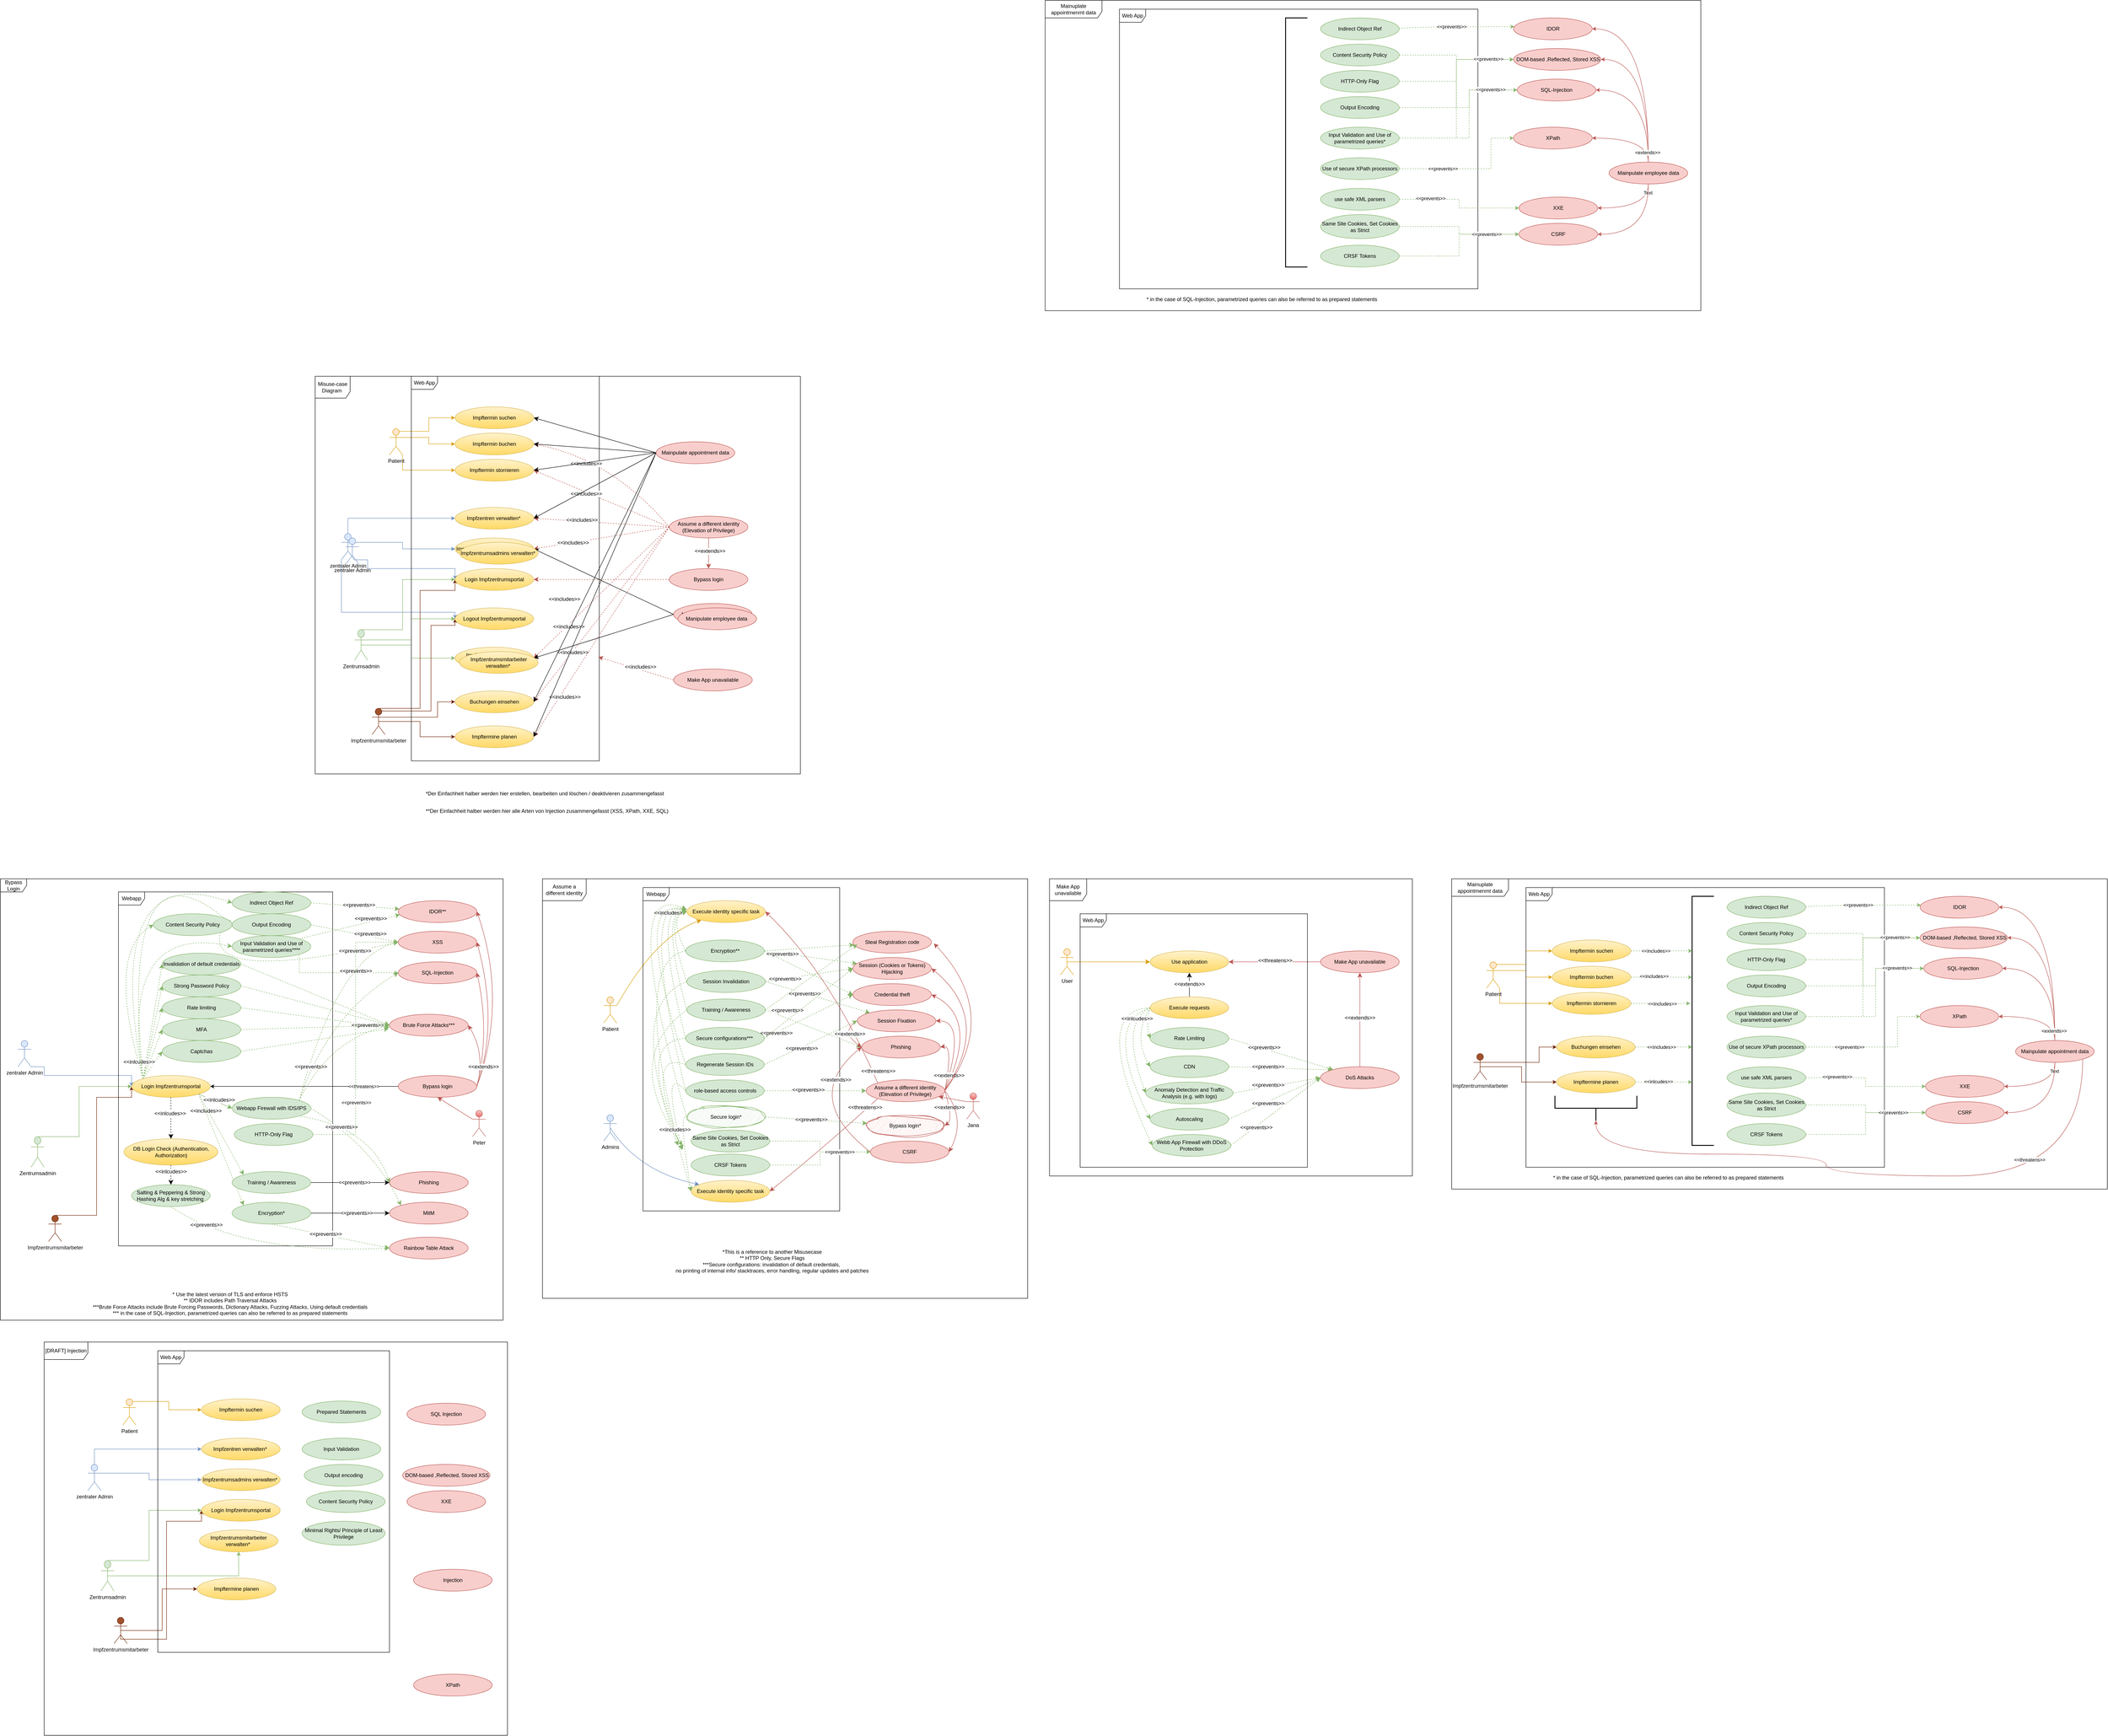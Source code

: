 <mxfile version="24.3.1" type="github">
  <diagram name="Page-1" id="eIXFkq-dwK1VUDYg19JS">
    <mxGraphModel dx="2503" dy="2055" grid="1" gridSize="10" guides="1" tooltips="1" connect="1" arrows="1" fold="1" page="1" pageScale="1" pageWidth="850" pageHeight="1100" math="0" shadow="0">
      <root>
        <mxCell id="0" />
        <mxCell id="1" parent="0" />
        <mxCell id="i41sHxnVRbA9VFk4M2wQ-1" style="edgeStyle=orthogonalEdgeStyle;rounded=0;orthogonalLoop=1;jettySize=auto;html=1;exitX=0.75;exitY=0.1;exitDx=0;exitDy=0;exitPerimeter=0;fillColor=#ffe6cc;strokeColor=#d79b00;" parent="1" source="i41sHxnVRbA9VFk4M2wQ-4" target="i41sHxnVRbA9VFk4M2wQ-28" edge="1">
          <mxGeometry relative="1" as="geometry" />
        </mxCell>
        <mxCell id="i41sHxnVRbA9VFk4M2wQ-2" style="edgeStyle=orthogonalEdgeStyle;rounded=0;orthogonalLoop=1;jettySize=auto;html=1;exitX=1;exitY=0.333;exitDx=0;exitDy=0;exitPerimeter=0;fillColor=#ffe6cc;strokeColor=#d79b00;" parent="1" source="i41sHxnVRbA9VFk4M2wQ-4" target="i41sHxnVRbA9VFk4M2wQ-19" edge="1">
          <mxGeometry relative="1" as="geometry" />
        </mxCell>
        <mxCell id="i41sHxnVRbA9VFk4M2wQ-3" style="edgeStyle=orthogonalEdgeStyle;rounded=0;orthogonalLoop=1;jettySize=auto;html=1;exitX=1;exitY=1;exitDx=0;exitDy=0;exitPerimeter=0;entryX=0;entryY=0.5;entryDx=0;entryDy=0;fillColor=#ffe6cc;strokeColor=#d79b00;" parent="1" source="i41sHxnVRbA9VFk4M2wQ-4" target="i41sHxnVRbA9VFk4M2wQ-20" edge="1">
          <mxGeometry relative="1" as="geometry" />
        </mxCell>
        <mxCell id="i41sHxnVRbA9VFk4M2wQ-4" value="Patient&lt;div&gt;&lt;br&gt;&lt;/div&gt;" style="shape=umlActor;verticalLabelPosition=bottom;verticalAlign=top;html=1;outlineConnect=0;fillColor=#ffe6cc;strokeColor=#d79b00;" parent="1" vertex="1">
          <mxGeometry x="50" y="80" width="30" height="60" as="geometry" />
        </mxCell>
        <mxCell id="i41sHxnVRbA9VFk4M2wQ-5" style="edgeStyle=orthogonalEdgeStyle;rounded=0;orthogonalLoop=1;jettySize=auto;html=1;exitX=0.5;exitY=0;exitDx=0;exitDy=0;exitPerimeter=0;entryX=0;entryY=0.5;entryDx=0;entryDy=0;fillColor=#dae8fc;strokeColor=#6c8ebf;" parent="1" source="i41sHxnVRbA9VFk4M2wQ-9" target="i41sHxnVRbA9VFk4M2wQ-21" edge="1">
          <mxGeometry relative="1" as="geometry" />
        </mxCell>
        <mxCell id="i41sHxnVRbA9VFk4M2wQ-6" style="edgeStyle=orthogonalEdgeStyle;rounded=0;orthogonalLoop=1;jettySize=auto;html=1;exitX=1;exitY=0.333;exitDx=0;exitDy=0;exitPerimeter=0;fillColor=#dae8fc;strokeColor=#6c8ebf;" parent="1" source="i41sHxnVRbA9VFk4M2wQ-9" target="i41sHxnVRbA9VFk4M2wQ-22" edge="1">
          <mxGeometry relative="1" as="geometry">
            <Array as="points">
              <mxPoint x="80" y="340" />
              <mxPoint x="80" y="355" />
            </Array>
          </mxGeometry>
        </mxCell>
        <mxCell id="i41sHxnVRbA9VFk4M2wQ-7" style="edgeStyle=orthogonalEdgeStyle;rounded=0;orthogonalLoop=1;jettySize=auto;html=1;exitX=0;exitY=1;exitDx=0;exitDy=0;exitPerimeter=0;entryX=0;entryY=0.5;entryDx=0;entryDy=0;fillColor=#dae8fc;strokeColor=#6c8ebf;" parent="1" source="i41sHxnVRbA9VFk4M2wQ-9" target="i41sHxnVRbA9VFk4M2wQ-24" edge="1">
          <mxGeometry relative="1" as="geometry">
            <Array as="points">
              <mxPoint x="-60" y="500" />
              <mxPoint x="200" y="500" />
            </Array>
          </mxGeometry>
        </mxCell>
        <mxCell id="i41sHxnVRbA9VFk4M2wQ-8" style="edgeStyle=orthogonalEdgeStyle;rounded=0;orthogonalLoop=1;jettySize=auto;html=1;exitX=1;exitY=1;exitDx=0;exitDy=0;exitPerimeter=0;entryX=0;entryY=0.5;entryDx=0;entryDy=0;fillColor=#dae8fc;strokeColor=#6c8ebf;" parent="1" source="i41sHxnVRbA9VFk4M2wQ-9" target="i41sHxnVRbA9VFk4M2wQ-23" edge="1">
          <mxGeometry relative="1" as="geometry">
            <Array as="points">
              <mxPoint y="380" />
              <mxPoint y="400" />
              <mxPoint x="200" y="400" />
            </Array>
          </mxGeometry>
        </mxCell>
        <mxCell id="i41sHxnVRbA9VFk4M2wQ-9" value="&lt;div&gt;zentraler Admin&lt;/div&gt;" style="shape=umlActor;verticalLabelPosition=bottom;verticalAlign=top;html=1;outlineConnect=0;fillColor=#dae8fc;strokeColor=#6c8ebf;" parent="1" vertex="1">
          <mxGeometry x="-60" y="320" width="30" height="60" as="geometry" />
        </mxCell>
        <mxCell id="i41sHxnVRbA9VFk4M2wQ-10" style="edgeStyle=orthogonalEdgeStyle;rounded=0;orthogonalLoop=1;jettySize=auto;html=1;exitX=0.5;exitY=0;exitDx=0;exitDy=0;exitPerimeter=0;entryX=0;entryY=0.5;entryDx=0;entryDy=0;fillColor=#d5e8d4;strokeColor=#82b366;" parent="1" source="i41sHxnVRbA9VFk4M2wQ-13" target="i41sHxnVRbA9VFk4M2wQ-23" edge="1">
          <mxGeometry relative="1" as="geometry">
            <Array as="points">
              <mxPoint x="80" y="540" />
              <mxPoint x="80" y="425" />
            </Array>
          </mxGeometry>
        </mxCell>
        <mxCell id="i41sHxnVRbA9VFk4M2wQ-11" style="edgeStyle=orthogonalEdgeStyle;rounded=0;orthogonalLoop=1;jettySize=auto;html=1;exitX=1;exitY=0.333;exitDx=0;exitDy=0;exitPerimeter=0;entryX=0;entryY=0.5;entryDx=0;entryDy=0;fillColor=#d5e8d4;strokeColor=#82b366;" parent="1" source="i41sHxnVRbA9VFk4M2wQ-13" target="i41sHxnVRbA9VFk4M2wQ-24" edge="1">
          <mxGeometry relative="1" as="geometry">
            <Array as="points">
              <mxPoint x="100" y="563" />
              <mxPoint x="100" y="515" />
            </Array>
          </mxGeometry>
        </mxCell>
        <mxCell id="i41sHxnVRbA9VFk4M2wQ-12" style="edgeStyle=orthogonalEdgeStyle;rounded=0;orthogonalLoop=1;jettySize=auto;html=1;exitX=0.5;exitY=0.5;exitDx=0;exitDy=0;exitPerimeter=0;fillColor=#d5e8d4;strokeColor=#82b366;" parent="1" source="i41sHxnVRbA9VFk4M2wQ-13" target="i41sHxnVRbA9VFk4M2wQ-25" edge="1">
          <mxGeometry relative="1" as="geometry" />
        </mxCell>
        <mxCell id="i41sHxnVRbA9VFk4M2wQ-13" value="&lt;div&gt;Zentrumsadmin&lt;/div&gt;" style="shape=umlActor;verticalLabelPosition=bottom;verticalAlign=top;html=1;outlineConnect=0;fillColor=#d5e8d4;strokeColor=#82b366;" parent="1" vertex="1">
          <mxGeometry x="-30" y="540" width="30" height="70" as="geometry" />
        </mxCell>
        <mxCell id="i41sHxnVRbA9VFk4M2wQ-14" style="edgeStyle=orthogonalEdgeStyle;rounded=0;orthogonalLoop=1;jettySize=auto;html=1;exitX=0.5;exitY=0;exitDx=0;exitDy=0;exitPerimeter=0;entryX=0;entryY=0.5;entryDx=0;entryDy=0;fillColor=#a0522d;strokeColor=#6D1F00;" parent="1" source="i41sHxnVRbA9VFk4M2wQ-18" target="i41sHxnVRbA9VFk4M2wQ-23" edge="1">
          <mxGeometry relative="1" as="geometry">
            <Array as="points">
              <mxPoint x="120" y="720" />
              <mxPoint x="120" y="450" />
              <mxPoint x="200" y="450" />
            </Array>
          </mxGeometry>
        </mxCell>
        <mxCell id="i41sHxnVRbA9VFk4M2wQ-15" style="edgeStyle=orthogonalEdgeStyle;rounded=0;orthogonalLoop=1;jettySize=auto;html=1;exitX=0.75;exitY=0.1;exitDx=0;exitDy=0;exitPerimeter=0;entryX=0;entryY=0.5;entryDx=0;entryDy=0;fillColor=#a0522d;strokeColor=#6D1F00;" parent="1" source="i41sHxnVRbA9VFk4M2wQ-18" target="i41sHxnVRbA9VFk4M2wQ-24" edge="1">
          <mxGeometry relative="1" as="geometry">
            <Array as="points">
              <mxPoint x="145" y="726" />
              <mxPoint x="145" y="530" />
              <mxPoint x="200" y="530" />
            </Array>
          </mxGeometry>
        </mxCell>
        <mxCell id="i41sHxnVRbA9VFk4M2wQ-16" style="edgeStyle=orthogonalEdgeStyle;rounded=0;orthogonalLoop=1;jettySize=auto;html=1;exitX=0.5;exitY=0.5;exitDx=0;exitDy=0;exitPerimeter=0;entryX=0;entryY=0.5;entryDx=0;entryDy=0;fillColor=#a0522d;strokeColor=#6D1F00;" parent="1" source="i41sHxnVRbA9VFk4M2wQ-18" target="i41sHxnVRbA9VFk4M2wQ-27" edge="1">
          <mxGeometry relative="1" as="geometry" />
        </mxCell>
        <mxCell id="i41sHxnVRbA9VFk4M2wQ-17" style="edgeStyle=orthogonalEdgeStyle;rounded=0;orthogonalLoop=1;jettySize=auto;html=1;exitX=1;exitY=0.333;exitDx=0;exitDy=0;exitPerimeter=0;fillColor=#a0522d;strokeColor=#6D1F00;" parent="1" source="i41sHxnVRbA9VFk4M2wQ-18" target="i41sHxnVRbA9VFk4M2wQ-26" edge="1">
          <mxGeometry relative="1" as="geometry">
            <Array as="points">
              <mxPoint x="160" y="740" />
              <mxPoint x="160" y="705" />
            </Array>
          </mxGeometry>
        </mxCell>
        <mxCell id="i41sHxnVRbA9VFk4M2wQ-18" value="&lt;div&gt;&lt;font color=&quot;#0a0a0a&quot;&gt;Impfzentrumsmitarbeter&lt;/font&gt;&lt;/div&gt;" style="shape=umlActor;verticalLabelPosition=bottom;verticalAlign=top;html=1;outlineConnect=0;fillColor=#a0522d;fontColor=#ffffff;strokeColor=#6D1F00;" parent="1" vertex="1">
          <mxGeometry x="10" y="720" width="30" height="60" as="geometry" />
        </mxCell>
        <mxCell id="i41sHxnVRbA9VFk4M2wQ-19" value="Impftermin buchen" style="ellipse;whiteSpace=wrap;html=1;fillColor=#fff2cc;gradientColor=#ffd966;strokeColor=#d6b656;" parent="1" vertex="1">
          <mxGeometry x="200" y="90" width="180" height="50" as="geometry" />
        </mxCell>
        <mxCell id="i41sHxnVRbA9VFk4M2wQ-20" value="Impftermin stornieren" style="ellipse;whiteSpace=wrap;html=1;fillColor=#fff2cc;gradientColor=#ffd966;strokeColor=#d6b656;" parent="1" vertex="1">
          <mxGeometry x="200" y="150" width="180" height="50" as="geometry" />
        </mxCell>
        <mxCell id="i41sHxnVRbA9VFk4M2wQ-21" value="Impfzentren verwalten*&amp;nbsp;" style="ellipse;whiteSpace=wrap;html=1;fillColor=#fff2cc;gradientColor=#ffd966;strokeColor=#d6b656;" parent="1" vertex="1">
          <mxGeometry x="200" y="260" width="180" height="50" as="geometry" />
        </mxCell>
        <mxCell id="i41sHxnVRbA9VFk4M2wQ-22" value="Impfzentrumsadmins verwalten*&amp;nbsp;" style="ellipse;whiteSpace=wrap;html=1;fillColor=#fff2cc;gradientColor=#ffd966;strokeColor=#d6b656;" parent="1" vertex="1">
          <mxGeometry x="200" y="330" width="180" height="50" as="geometry" />
        </mxCell>
        <mxCell id="i41sHxnVRbA9VFk4M2wQ-23" value="Login Impfzentrumsportal" style="ellipse;whiteSpace=wrap;html=1;fillColor=#fff2cc;gradientColor=#ffd966;strokeColor=#d6b656;" parent="1" vertex="1">
          <mxGeometry x="200" y="400" width="180" height="50" as="geometry" />
        </mxCell>
        <mxCell id="i41sHxnVRbA9VFk4M2wQ-24" value="Logout Impfzentrumsportal" style="ellipse;whiteSpace=wrap;html=1;fillColor=#fff2cc;gradientColor=#ffd966;strokeColor=#d6b656;" parent="1" vertex="1">
          <mxGeometry x="200" y="490" width="180" height="50" as="geometry" />
        </mxCell>
        <mxCell id="i41sHxnVRbA9VFk4M2wQ-25" value="Impfzentrumsmitarbeiter verwalten*&amp;nbsp;" style="ellipse;whiteSpace=wrap;html=1;fillColor=#fff2cc;gradientColor=#ffd966;strokeColor=#d6b656;" parent="1" vertex="1">
          <mxGeometry x="200" y="580" width="180" height="50" as="geometry" />
        </mxCell>
        <mxCell id="i41sHxnVRbA9VFk4M2wQ-26" value="Buchungen einsehen" style="ellipse;whiteSpace=wrap;html=1;fillColor=#fff2cc;gradientColor=#ffd966;strokeColor=#d6b656;" parent="1" vertex="1">
          <mxGeometry x="200" y="680" width="180" height="50" as="geometry" />
        </mxCell>
        <mxCell id="i41sHxnVRbA9VFk4M2wQ-27" value="Impftermine planen" style="ellipse;whiteSpace=wrap;html=1;fillColor=#fff2cc;gradientColor=#ffd966;strokeColor=#d6b656;" parent="1" vertex="1">
          <mxGeometry x="200" y="760" width="180" height="50" as="geometry" />
        </mxCell>
        <mxCell id="i41sHxnVRbA9VFk4M2wQ-28" value="Impftermin suchen" style="ellipse;whiteSpace=wrap;html=1;fillColor=#fff2cc;gradientColor=#ffd966;strokeColor=#d6b656;" parent="1" vertex="1">
          <mxGeometry x="200" y="30" width="180" height="50" as="geometry" />
        </mxCell>
        <mxCell id="i41sHxnVRbA9VFk4M2wQ-29" value="Misuse-case Diagram&amp;nbsp;" style="shape=umlFrame;whiteSpace=wrap;html=1;pointerEvents=0;width=80;height=50;" parent="1" vertex="1">
          <mxGeometry x="-120" y="-40" width="1110" height="910" as="geometry" />
        </mxCell>
        <mxCell id="i41sHxnVRbA9VFk4M2wQ-30" value="Web App" style="shape=umlFrame;whiteSpace=wrap;html=1;pointerEvents=0;" parent="1" vertex="1">
          <mxGeometry x="100" y="-40" width="430" height="880" as="geometry" />
        </mxCell>
        <mxCell id="i41sHxnVRbA9VFk4M2wQ-31" value="*Der Einfachheit halber werden hier erstellen, bearbeiten und löschen / deaktivieren zusammengefasst" style="text;html=1;align=center;verticalAlign=middle;resizable=0;points=[];autosize=1;strokeColor=none;fillColor=none;" parent="1" vertex="1">
          <mxGeometry x="120" y="900" width="570" height="30" as="geometry" />
        </mxCell>
        <mxCell id="i41sHxnVRbA9VFk4M2wQ-32" value="**Der Einfachheit halber werden hier alle Arten von Injection zusammengefasst (XSS, XPath, XXE, SQL)" style="text;html=1;align=center;verticalAlign=middle;resizable=0;points=[];autosize=1;strokeColor=none;fillColor=none;" parent="1" vertex="1">
          <mxGeometry x="120" y="940" width="580" height="30" as="geometry" />
        </mxCell>
        <mxCell id="i41sHxnVRbA9VFk4M2wQ-50" value="&lt;div&gt;&lt;br&gt;&lt;/div&gt;&lt;div&gt;* Use the latest version of TLS and enforce HSTS&lt;/div&gt;&lt;div&gt;** IDOR includes Path Traversal Attacks&lt;/div&gt;***Brute Force Attacks include Brute Forcing Passwords, Dictionary Attacks, Fuzzing Attacks, Using default credentials&lt;div&gt;*** in the case of SQL-Injection, parametrized queries can also be referred to as prepared statements&lt;/div&gt;" style="text;html=1;align=center;verticalAlign=middle;resizable=0;points=[];autosize=1;strokeColor=none;fillColor=none;" parent="1" vertex="1">
          <mxGeometry x="-640" y="2030" width="650" height="90" as="geometry" />
        </mxCell>
        <mxCell id="ZL6rJkev4Y_4mScAFY92-46" style="edgeStyle=none;curved=1;rounded=0;orthogonalLoop=1;jettySize=auto;html=1;exitX=0;exitY=0.5;exitDx=0;exitDy=0;entryX=1;entryY=0.5;entryDx=0;entryDy=0;fontSize=12;startSize=8;endSize=8;fillColor=#f8cecc;strokeColor=#b85450;dashed=1;" parent="1" source="i41sHxnVRbA9VFk4M2wQ-64" target="i41sHxnVRbA9VFk4M2wQ-23" edge="1">
          <mxGeometry relative="1" as="geometry" />
        </mxCell>
        <mxCell id="ZL6rJkev4Y_4mScAFY92-48" value="&amp;lt;&amp;lt;includes&amp;gt;&amp;gt;" style="edgeLabel;html=1;align=center;verticalAlign=middle;resizable=0;points=[];fontSize=12;" parent="ZL6rJkev4Y_4mScAFY92-46" vertex="1" connectable="0">
          <mxGeometry x="-0.496" relative="1" as="geometry">
            <mxPoint x="-162" y="45" as="offset" />
          </mxGeometry>
        </mxCell>
        <mxCell id="i41sHxnVRbA9VFk4M2wQ-64" value="Bypass login" style="ellipse;whiteSpace=wrap;html=1;fillColor=#f8cecc;strokeColor=#b85450;" parent="1" vertex="1">
          <mxGeometry x="690" y="400" width="180" height="50" as="geometry" />
        </mxCell>
        <mxCell id="ZL6rJkev4Y_4mScAFY92-146" value="&lt;span style=&quot;color: rgb(0, 0, 0); font-family: Helvetica; font-size: 12px; font-style: normal; font-variant-ligatures: normal; font-variant-caps: normal; font-weight: 400; letter-spacing: normal; orphans: 2; text-align: center; text-indent: 0px; text-transform: none; widows: 2; word-spacing: 0px; -webkit-text-stroke-width: 0px; white-space: nowrap; background-color: rgb(255, 255, 255); text-decoration-thickness: initial; text-decoration-style: initial; text-decoration-color: initial; display: inline !important; float: none;&quot;&gt;&amp;lt;&amp;lt;includes&amp;gt;&amp;gt;&lt;/span&gt;" style="edgeStyle=none;curved=1;rounded=0;orthogonalLoop=1;jettySize=auto;html=1;exitX=0;exitY=0.5;exitDx=0;exitDy=0;entryX=1;entryY=0.5;entryDx=0;entryDy=0;fontSize=12;startSize=8;endSize=8;fillColor=#f8cecc;strokeColor=#b85450;dashed=1;" parent="1" source="i41sHxnVRbA9VFk4M2wQ-67" target="i41sHxnVRbA9VFk4M2wQ-19" edge="1">
          <mxGeometry x="0.345" y="21" relative="1" as="geometry">
            <Array as="points">
              <mxPoint x="560" y="150" />
            </Array>
            <mxPoint as="offset" />
          </mxGeometry>
        </mxCell>
        <mxCell id="ZL6rJkev4Y_4mScAFY92-147" value="&lt;span style=&quot;color: rgb(0, 0, 0); font-family: Helvetica; font-size: 12px; font-style: normal; font-variant-ligatures: normal; font-variant-caps: normal; font-weight: 400; letter-spacing: normal; orphans: 2; text-align: center; text-indent: 0px; text-transform: none; widows: 2; word-spacing: 0px; -webkit-text-stroke-width: 0px; white-space: nowrap; background-color: rgb(255, 255, 255); text-decoration-thickness: initial; text-decoration-style: initial; text-decoration-color: initial; display: inline !important; float: none;&quot;&gt;&amp;lt;&amp;lt;includes&amp;gt;&amp;gt;&lt;/span&gt;" style="edgeStyle=none;curved=1;rounded=0;orthogonalLoop=1;jettySize=auto;html=1;exitX=0;exitY=0.5;exitDx=0;exitDy=0;entryX=1;entryY=0.5;entryDx=0;entryDy=0;fontSize=12;startSize=8;endSize=8;fillColor=#f8cecc;strokeColor=#b85450;dashed=1;" parent="1" source="i41sHxnVRbA9VFk4M2wQ-67" target="i41sHxnVRbA9VFk4M2wQ-20" edge="1">
          <mxGeometry x="0.218" y="3" relative="1" as="geometry">
            <mxPoint as="offset" />
          </mxGeometry>
        </mxCell>
        <mxCell id="ZL6rJkev4Y_4mScAFY92-148" value="&lt;span style=&quot;color: rgb(0, 0, 0); font-family: Helvetica; font-size: 12px; font-style: normal; font-variant-ligatures: normal; font-variant-caps: normal; font-weight: 400; letter-spacing: normal; orphans: 2; text-align: center; text-indent: 0px; text-transform: none; widows: 2; word-spacing: 0px; -webkit-text-stroke-width: 0px; white-space: nowrap; background-color: rgb(255, 255, 255); text-decoration-thickness: initial; text-decoration-style: initial; text-decoration-color: initial; display: inline !important; float: none;&quot;&gt;&amp;lt;&amp;lt;includes&amp;gt;&amp;gt;&lt;/span&gt;" style="edgeStyle=none;curved=1;rounded=0;orthogonalLoop=1;jettySize=auto;html=1;exitX=0;exitY=0.5;exitDx=0;exitDy=0;entryX=1;entryY=0.5;entryDx=0;entryDy=0;fontSize=12;startSize=8;endSize=8;fillColor=#f8cecc;strokeColor=#b85450;dashed=1;" parent="1" source="i41sHxnVRbA9VFk4M2wQ-67" target="i41sHxnVRbA9VFk4M2wQ-21" edge="1">
          <mxGeometry x="0.293" y="-3" relative="1" as="geometry">
            <mxPoint as="offset" />
          </mxGeometry>
        </mxCell>
        <mxCell id="ZL6rJkev4Y_4mScAFY92-149" value="&lt;span style=&quot;color: rgb(0, 0, 0); font-family: Helvetica; font-size: 12px; font-style: normal; font-variant-ligatures: normal; font-variant-caps: normal; font-weight: 400; letter-spacing: normal; orphans: 2; text-align: center; text-indent: 0px; text-transform: none; widows: 2; word-spacing: 0px; -webkit-text-stroke-width: 0px; white-space: nowrap; background-color: rgb(255, 255, 255); text-decoration-thickness: initial; text-decoration-style: initial; text-decoration-color: initial; display: inline !important; float: none;&quot;&gt;&amp;lt;&amp;lt;includes&amp;gt;&amp;gt;&lt;/span&gt;" style="edgeStyle=none;curved=1;rounded=0;orthogonalLoop=1;jettySize=auto;html=1;exitX=0;exitY=0.5;exitDx=0;exitDy=0;entryX=1;entryY=0.5;entryDx=0;entryDy=0;fontSize=12;startSize=8;endSize=8;fillColor=#f8cecc;strokeColor=#b85450;dashed=1;" parent="1" source="i41sHxnVRbA9VFk4M2wQ-67" target="i41sHxnVRbA9VFk4M2wQ-22" edge="1">
          <mxGeometry x="0.42" y="1" relative="1" as="geometry">
            <mxPoint as="offset" />
          </mxGeometry>
        </mxCell>
        <mxCell id="ZL6rJkev4Y_4mScAFY92-150" value="&lt;span style=&quot;color: rgb(0, 0, 0); font-family: Helvetica; font-size: 12px; font-style: normal; font-variant-ligatures: normal; font-variant-caps: normal; font-weight: 400; letter-spacing: normal; orphans: 2; text-align: center; text-indent: 0px; text-transform: none; widows: 2; word-spacing: 0px; -webkit-text-stroke-width: 0px; white-space: nowrap; background-color: rgb(255, 255, 255); text-decoration-thickness: initial; text-decoration-style: initial; text-decoration-color: initial; display: inline !important; float: none;&quot;&gt;&amp;lt;&amp;lt;includes&amp;gt;&amp;gt;&lt;/span&gt;" style="edgeStyle=none;curved=1;rounded=0;orthogonalLoop=1;jettySize=auto;html=1;exitX=0;exitY=0.5;exitDx=0;exitDy=0;entryX=1;entryY=0.5;entryDx=0;entryDy=0;fontSize=12;startSize=8;endSize=8;fillColor=#f8cecc;strokeColor=#b85450;dashed=1;" parent="1" source="i41sHxnVRbA9VFk4M2wQ-67" target="i41sHxnVRbA9VFk4M2wQ-25" edge="1">
          <mxGeometry x="0.499" y="4" relative="1" as="geometry">
            <mxPoint as="offset" />
          </mxGeometry>
        </mxCell>
        <mxCell id="ZL6rJkev4Y_4mScAFY92-151" value="&lt;span style=&quot;color: rgb(0, 0, 0); font-family: Helvetica; font-size: 12px; font-style: normal; font-variant-ligatures: normal; font-variant-caps: normal; font-weight: 400; letter-spacing: normal; orphans: 2; text-align: center; text-indent: 0px; text-transform: none; widows: 2; word-spacing: 0px; -webkit-text-stroke-width: 0px; white-space: nowrap; background-color: rgb(255, 255, 255); text-decoration-thickness: initial; text-decoration-style: initial; text-decoration-color: initial; display: inline !important; float: none;&quot;&gt;&amp;lt;&amp;lt;includes&amp;gt;&amp;gt;&lt;/span&gt;" style="edgeStyle=none;curved=1;rounded=0;orthogonalLoop=1;jettySize=auto;html=1;exitX=0;exitY=0.5;exitDx=0;exitDy=0;entryX=1;entryY=0.5;entryDx=0;entryDy=0;fontSize=12;startSize=8;endSize=8;fillColor=#f8cecc;strokeColor=#b85450;dashed=1;" parent="1" source="i41sHxnVRbA9VFk4M2wQ-67" target="i41sHxnVRbA9VFk4M2wQ-26" edge="1">
          <mxGeometry x="0.427" y="2" relative="1" as="geometry">
            <mxPoint x="-1" as="offset" />
          </mxGeometry>
        </mxCell>
        <mxCell id="ZL6rJkev4Y_4mScAFY92-152" value="&lt;span style=&quot;color: rgb(0, 0, 0); font-family: Helvetica; font-size: 12px; font-style: normal; font-variant-ligatures: normal; font-variant-caps: normal; font-weight: 400; letter-spacing: normal; orphans: 2; text-align: center; text-indent: 0px; text-transform: none; widows: 2; word-spacing: 0px; -webkit-text-stroke-width: 0px; white-space: nowrap; background-color: rgb(255, 255, 255); text-decoration-thickness: initial; text-decoration-style: initial; text-decoration-color: initial; display: inline !important; float: none;&quot;&gt;&amp;lt;&amp;lt;includes&amp;gt;&amp;gt;&lt;/span&gt;" style="edgeStyle=none;curved=1;rounded=0;orthogonalLoop=1;jettySize=auto;html=1;exitX=0;exitY=0.5;exitDx=0;exitDy=0;entryX=1;entryY=0.5;entryDx=0;entryDy=0;fontSize=12;startSize=8;endSize=8;fillColor=#f8cecc;strokeColor=#b85450;dashed=1;" parent="1" source="i41sHxnVRbA9VFk4M2wQ-67" target="i41sHxnVRbA9VFk4M2wQ-27" edge="1">
          <mxGeometry x="0.599" y="9" relative="1" as="geometry">
            <mxPoint x="1" as="offset" />
          </mxGeometry>
        </mxCell>
        <mxCell id="ZL6rJkev4Y_4mScAFY92-154" style="edgeStyle=none;curved=1;rounded=0;orthogonalLoop=1;jettySize=auto;html=1;exitX=0.5;exitY=1;exitDx=0;exitDy=0;fontSize=12;startSize=8;endSize=8;fillColor=#f8cecc;strokeColor=#b85450;" parent="1" source="i41sHxnVRbA9VFk4M2wQ-67" target="i41sHxnVRbA9VFk4M2wQ-64" edge="1">
          <mxGeometry relative="1" as="geometry" />
        </mxCell>
        <mxCell id="ZL6rJkev4Y_4mScAFY92-156" value="&amp;lt;&amp;lt;extends&amp;gt;&amp;gt;" style="edgeLabel;html=1;align=center;verticalAlign=middle;resizable=0;points=[];fontSize=12;" parent="ZL6rJkev4Y_4mScAFY92-154" vertex="1" connectable="0">
          <mxGeometry x="-0.15" y="3" relative="1" as="geometry">
            <mxPoint as="offset" />
          </mxGeometry>
        </mxCell>
        <mxCell id="i41sHxnVRbA9VFk4M2wQ-67" value="Assume a different identity&lt;div&gt;(Elevation of Privilege)&lt;br&gt;&lt;/div&gt;" style="ellipse;whiteSpace=wrap;html=1;fillColor=#f8cecc;strokeColor=#b85450;" parent="1" vertex="1">
          <mxGeometry x="690" y="280" width="180" height="50" as="geometry" />
        </mxCell>
        <mxCell id="i41sHxnVRbA9VFk4M2wQ-68" value="Make App unavailable" style="ellipse;whiteSpace=wrap;html=1;fillColor=#f8cecc;strokeColor=#b85450;" parent="1" vertex="1">
          <mxGeometry x="700" y="630" width="180" height="50" as="geometry" />
        </mxCell>
        <mxCell id="i41sHxnVRbA9VFk4M2wQ-190" value="Bypass Login" style="shape=umlFrame;whiteSpace=wrap;html=1;pointerEvents=0;" parent="1" vertex="1">
          <mxGeometry x="-840" y="1110" width="1150" height="1010" as="geometry" />
        </mxCell>
        <mxCell id="i41sHxnVRbA9VFk4M2wQ-192" value="Assume a different identity" style="shape=umlFrame;whiteSpace=wrap;html=1;pointerEvents=0;width=100;height=50;" parent="1" vertex="1">
          <mxGeometry x="400" y="1110" width="1110" height="960" as="geometry" />
        </mxCell>
        <mxCell id="i41sHxnVRbA9VFk4M2wQ-193" value="Make App unavailable" style="shape=umlFrame;whiteSpace=wrap;html=1;pointerEvents=0;width=85;height=50;" parent="1" vertex="1">
          <mxGeometry x="1560" y="1110" width="830" height="680" as="geometry" />
        </mxCell>
        <mxCell id="i41sHxnVRbA9VFk4M2wQ-194" value="[DRAFT] Injection" style="shape=umlFrame;whiteSpace=wrap;html=1;pointerEvents=0;width=100;height=40;" parent="1" vertex="1">
          <mxGeometry x="-740" y="2170" width="1060" height="900" as="geometry" />
        </mxCell>
        <mxCell id="i41sHxnVRbA9VFk4M2wQ-195" value="Mainuplate appointmenmt data" style="shape=umlFrame;whiteSpace=wrap;html=1;pointerEvents=0;width=130;height=40;" parent="1" vertex="1">
          <mxGeometry x="2480" y="1110" width="1500" height="710" as="geometry" />
        </mxCell>
        <mxCell id="i41sHxnVRbA9VFk4M2wQ-196" style="edgeStyle=orthogonalEdgeStyle;rounded=0;orthogonalLoop=1;jettySize=auto;html=1;exitX=1;exitY=1;exitDx=0;exitDy=0;exitPerimeter=0;entryX=0;entryY=0.5;entryDx=0;entryDy=0;fillColor=#dae8fc;strokeColor=#6c8ebf;" parent="1" source="i41sHxnVRbA9VFk4M2wQ-197" target="i41sHxnVRbA9VFk4M2wQ-202" edge="1">
          <mxGeometry relative="1" as="geometry">
            <Array as="points">
              <mxPoint x="-740" y="1540" />
              <mxPoint x="-740" y="1560" />
              <mxPoint x="-540" y="1560" />
            </Array>
          </mxGeometry>
        </mxCell>
        <mxCell id="i41sHxnVRbA9VFk4M2wQ-197" value="&lt;div&gt;zentraler Admin&lt;/div&gt;" style="shape=umlActor;verticalLabelPosition=bottom;verticalAlign=top;html=1;outlineConnect=0;fillColor=#dae8fc;strokeColor=#6c8ebf;" parent="1" vertex="1">
          <mxGeometry x="-800" y="1480" width="30" height="60" as="geometry" />
        </mxCell>
        <mxCell id="i41sHxnVRbA9VFk4M2wQ-198" style="edgeStyle=orthogonalEdgeStyle;rounded=0;orthogonalLoop=1;jettySize=auto;html=1;exitX=0.5;exitY=0;exitDx=0;exitDy=0;exitPerimeter=0;entryX=0;entryY=0.5;entryDx=0;entryDy=0;fillColor=#d5e8d4;strokeColor=#82b366;" parent="1" source="i41sHxnVRbA9VFk4M2wQ-199" target="i41sHxnVRbA9VFk4M2wQ-202" edge="1">
          <mxGeometry relative="1" as="geometry">
            <Array as="points">
              <mxPoint x="-660" y="1700" />
              <mxPoint x="-660" y="1585" />
            </Array>
          </mxGeometry>
        </mxCell>
        <mxCell id="i41sHxnVRbA9VFk4M2wQ-199" value="&lt;div&gt;Zentrumsadmin&lt;/div&gt;" style="shape=umlActor;verticalLabelPosition=bottom;verticalAlign=top;html=1;outlineConnect=0;fillColor=#d5e8d4;strokeColor=#82b366;" parent="1" vertex="1">
          <mxGeometry x="-770" y="1700" width="30" height="70" as="geometry" />
        </mxCell>
        <mxCell id="i41sHxnVRbA9VFk4M2wQ-200" style="edgeStyle=orthogonalEdgeStyle;rounded=0;orthogonalLoop=1;jettySize=auto;html=1;exitX=0.5;exitY=0;exitDx=0;exitDy=0;exitPerimeter=0;entryX=0;entryY=0.5;entryDx=0;entryDy=0;fillColor=#a0522d;strokeColor=#6D1F00;" parent="1" source="i41sHxnVRbA9VFk4M2wQ-201" target="i41sHxnVRbA9VFk4M2wQ-202" edge="1">
          <mxGeometry relative="1" as="geometry">
            <Array as="points">
              <mxPoint x="-620" y="1880" />
              <mxPoint x="-620" y="1610" />
              <mxPoint x="-540" y="1610" />
            </Array>
          </mxGeometry>
        </mxCell>
        <mxCell id="i41sHxnVRbA9VFk4M2wQ-201" value="&lt;div&gt;&lt;font color=&quot;#0a0a0a&quot;&gt;Impfzentrumsmitarbeter&lt;/font&gt;&lt;/div&gt;" style="shape=umlActor;verticalLabelPosition=bottom;verticalAlign=top;html=1;outlineConnect=0;fillColor=#a0522d;fontColor=#ffffff;strokeColor=#6D1F00;" parent="1" vertex="1">
          <mxGeometry x="-730" y="1880" width="30" height="60" as="geometry" />
        </mxCell>
        <mxCell id="ZL6rJkev4Y_4mScAFY92-185" style="edgeStyle=none;curved=1;rounded=0;orthogonalLoop=1;jettySize=auto;html=1;exitX=0.5;exitY=1;exitDx=0;exitDy=0;fontSize=12;startSize=8;endSize=8;dashed=1;" parent="1" source="i41sHxnVRbA9VFk4M2wQ-202" target="i41sHxnVRbA9VFk4M2wQ-205" edge="1">
          <mxGeometry relative="1" as="geometry" />
        </mxCell>
        <mxCell id="ZL6rJkev4Y_4mScAFY92-186" value="&amp;lt;&amp;lt;inlcudes&amp;gt;&amp;gt;" style="edgeLabel;html=1;align=center;verticalAlign=middle;resizable=0;points=[];fontSize=12;" parent="ZL6rJkev4Y_4mScAFY92-185" vertex="1" connectable="0">
          <mxGeometry x="-0.221" y="-2" relative="1" as="geometry">
            <mxPoint as="offset" />
          </mxGeometry>
        </mxCell>
        <mxCell id="ZL6rJkev4Y_4mScAFY92-194" style="edgeStyle=none;curved=1;rounded=0;orthogonalLoop=1;jettySize=auto;html=1;exitX=1;exitY=1;exitDx=0;exitDy=0;entryX=0;entryY=0.5;entryDx=0;entryDy=0;fontSize=12;startSize=8;endSize=8;fillColor=#d5e8d4;strokeColor=#82b366;" parent="1" source="i41sHxnVRbA9VFk4M2wQ-202" target="i41sHxnVRbA9VFk4M2wQ-229" edge="1">
          <mxGeometry relative="1" as="geometry" />
        </mxCell>
        <mxCell id="ZL6rJkev4Y_4mScAFY92-197" value="&amp;lt;&amp;lt;includes&amp;gt;&amp;gt;" style="edgeLabel;html=1;align=center;verticalAlign=middle;resizable=0;points=[];fontSize=12;" parent="ZL6rJkev4Y_4mScAFY92-194" vertex="1" connectable="0">
          <mxGeometry x="0.173" y="-4" relative="1" as="geometry">
            <mxPoint x="-27" y="15" as="offset" />
          </mxGeometry>
        </mxCell>
        <mxCell id="ZL6rJkev4Y_4mScAFY92-198" value="&amp;lt;&amp;lt;inlcudes&amp;gt;&amp;gt;" style="edgeLabel;html=1;align=center;verticalAlign=middle;resizable=0;points=[];fontSize=12;" parent="ZL6rJkev4Y_4mScAFY92-194" vertex="1" connectable="0">
          <mxGeometry x="-0.134" y="1" relative="1" as="geometry">
            <mxPoint x="13" as="offset" />
          </mxGeometry>
        </mxCell>
        <mxCell id="ZL6rJkev4Y_4mScAFY92-195" style="edgeStyle=none;curved=1;rounded=0;orthogonalLoop=1;jettySize=auto;html=1;exitX=1;exitY=1;exitDx=0;exitDy=0;entryX=0;entryY=0;entryDx=0;entryDy=0;fontSize=12;startSize=8;endSize=8;fillColor=#d5e8d4;strokeColor=#82b366;dashed=1;" parent="1" source="i41sHxnVRbA9VFk4M2wQ-202" target="i41sHxnVRbA9VFk4M2wQ-233" edge="1">
          <mxGeometry relative="1" as="geometry" />
        </mxCell>
        <mxCell id="ZL6rJkev4Y_4mScAFY92-196" style="edgeStyle=none;curved=1;rounded=0;orthogonalLoop=1;jettySize=auto;html=1;exitX=1;exitY=1;exitDx=0;exitDy=0;entryX=0;entryY=0;entryDx=0;entryDy=0;fontSize=12;startSize=8;endSize=8;fillColor=#d5e8d4;strokeColor=#82b366;dashed=1;" parent="1" source="i41sHxnVRbA9VFk4M2wQ-202" target="i41sHxnVRbA9VFk4M2wQ-232" edge="1">
          <mxGeometry relative="1" as="geometry" />
        </mxCell>
        <mxCell id="ZL6rJkev4Y_4mScAFY92-199" style="edgeStyle=none;curved=1;rounded=0;orthogonalLoop=1;jettySize=auto;html=1;exitX=0;exitY=0;exitDx=0;exitDy=0;entryX=0;entryY=0.5;entryDx=0;entryDy=0;fontSize=12;startSize=8;endSize=8;fillColor=#d5e8d4;strokeColor=#82b366;dashed=1;" parent="1" source="i41sHxnVRbA9VFk4M2wQ-202" target="i41sHxnVRbA9VFk4M2wQ-227" edge="1">
          <mxGeometry relative="1" as="geometry" />
        </mxCell>
        <mxCell id="ZL6rJkev4Y_4mScAFY92-200" style="edgeStyle=none;curved=1;rounded=0;orthogonalLoop=1;jettySize=auto;html=1;exitX=0;exitY=0;exitDx=0;exitDy=0;entryX=0;entryY=0.5;entryDx=0;entryDy=0;fontSize=12;startSize=8;endSize=8;fillColor=#d5e8d4;strokeColor=#82b366;dashed=1;" parent="1" source="i41sHxnVRbA9VFk4M2wQ-202" target="i41sHxnVRbA9VFk4M2wQ-228" edge="1">
          <mxGeometry relative="1" as="geometry" />
        </mxCell>
        <mxCell id="ZL6rJkev4Y_4mScAFY92-201" style="edgeStyle=none;curved=1;rounded=0;orthogonalLoop=1;jettySize=auto;html=1;exitX=0;exitY=0;exitDx=0;exitDy=0;entryX=0;entryY=0.5;entryDx=0;entryDy=0;fontSize=12;startSize=8;endSize=8;fillColor=#d5e8d4;strokeColor=#82b366;dashed=1;" parent="1" source="i41sHxnVRbA9VFk4M2wQ-202" target="i41sHxnVRbA9VFk4M2wQ-226" edge="1">
          <mxGeometry relative="1" as="geometry" />
        </mxCell>
        <mxCell id="ZL6rJkev4Y_4mScAFY92-202" style="edgeStyle=none;curved=1;rounded=0;orthogonalLoop=1;jettySize=auto;html=1;exitX=0;exitY=0;exitDx=0;exitDy=0;entryX=0;entryY=0.5;entryDx=0;entryDy=0;fontSize=12;startSize=8;endSize=8;fillColor=#d5e8d4;strokeColor=#82b366;dashed=1;" parent="1" source="i41sHxnVRbA9VFk4M2wQ-202" target="ZL6rJkev4Y_4mScAFY92-22" edge="1">
          <mxGeometry relative="1" as="geometry" />
        </mxCell>
        <mxCell id="ZL6rJkev4Y_4mScAFY92-203" style="edgeStyle=none;curved=1;rounded=0;orthogonalLoop=1;jettySize=auto;html=1;exitX=0;exitY=0;exitDx=0;exitDy=0;entryX=0;entryY=0.5;entryDx=0;entryDy=0;fontSize=12;startSize=8;endSize=8;fillColor=#d5e8d4;strokeColor=#82b366;dashed=1;" parent="1" source="i41sHxnVRbA9VFk4M2wQ-202" target="ZL6rJkev4Y_4mScAFY92-73" edge="1">
          <mxGeometry relative="1" as="geometry" />
        </mxCell>
        <mxCell id="ZL6rJkev4Y_4mScAFY92-204" style="edgeStyle=none;curved=1;rounded=0;orthogonalLoop=1;jettySize=auto;html=1;exitX=0;exitY=0;exitDx=0;exitDy=0;entryX=0;entryY=0.5;entryDx=0;entryDy=0;fontSize=12;startSize=8;endSize=8;fillColor=#d5e8d4;strokeColor=#82b366;dashed=1;" parent="1" source="i41sHxnVRbA9VFk4M2wQ-202" target="ZL6rJkev4Y_4mScAFY92-86" edge="1">
          <mxGeometry relative="1" as="geometry">
            <Array as="points">
              <mxPoint x="-600" y="1280" />
            </Array>
          </mxGeometry>
        </mxCell>
        <mxCell id="ZL6rJkev4Y_4mScAFY92-208" value="&amp;lt;&amp;lt;inlcudes&amp;gt;&amp;gt;" style="edgeLabel;html=1;align=center;verticalAlign=middle;resizable=0;points=[];fontSize=12;" parent="ZL6rJkev4Y_4mScAFY92-204" vertex="1" connectable="0">
          <mxGeometry x="-0.816" y="-2" relative="1" as="geometry">
            <mxPoint as="offset" />
          </mxGeometry>
        </mxCell>
        <mxCell id="ZL6rJkev4Y_4mScAFY92-205" style="edgeStyle=none;curved=1;rounded=0;orthogonalLoop=1;jettySize=auto;html=1;exitX=0;exitY=0;exitDx=0;exitDy=0;entryX=0;entryY=0.5;entryDx=0;entryDy=0;fontSize=12;startSize=8;endSize=8;fillColor=#d5e8d4;strokeColor=#82b366;dashed=1;" parent="1" source="i41sHxnVRbA9VFk4M2wQ-202" target="ZL6rJkev4Y_4mScAFY92-4" edge="1">
          <mxGeometry relative="1" as="geometry">
            <Array as="points">
              <mxPoint x="-610" y="1060" />
            </Array>
          </mxGeometry>
        </mxCell>
        <mxCell id="ZL6rJkev4Y_4mScAFY92-206" style="edgeStyle=none;curved=1;rounded=0;orthogonalLoop=1;jettySize=auto;html=1;exitX=0;exitY=0;exitDx=0;exitDy=0;entryX=0;entryY=0.5;entryDx=0;entryDy=0;fontSize=12;startSize=8;endSize=8;fillColor=#d5e8d4;strokeColor=#82b366;dashed=1;" parent="1" source="i41sHxnVRbA9VFk4M2wQ-202" target="ZL6rJkev4Y_4mScAFY92-3" edge="1">
          <mxGeometry relative="1" as="geometry">
            <Array as="points">
              <mxPoint x="-570" y="990" />
            </Array>
          </mxGeometry>
        </mxCell>
        <mxCell id="ZL6rJkev4Y_4mScAFY92-207" style="edgeStyle=none;curved=1;rounded=0;orthogonalLoop=1;jettySize=auto;html=1;exitX=0;exitY=0;exitDx=0;exitDy=0;entryX=0;entryY=0.5;entryDx=0;entryDy=0;fontSize=12;startSize=8;endSize=8;fillColor=#d5e8d4;strokeColor=#82b366;dashed=1;" parent="1" source="i41sHxnVRbA9VFk4M2wQ-202" target="i41sHxnVRbA9VFk4M2wQ-208" edge="1">
          <mxGeometry relative="1" as="geometry">
            <Array as="points">
              <mxPoint x="-570" y="1210" />
            </Array>
          </mxGeometry>
        </mxCell>
        <mxCell id="i41sHxnVRbA9VFk4M2wQ-202" value="Login Impfzentrumsportal" style="ellipse;whiteSpace=wrap;html=1;fillColor=#fff2cc;strokeColor=#d6b656;gradientColor=#ffd966;" parent="1" vertex="1">
          <mxGeometry x="-540" y="1560" width="180" height="50" as="geometry" />
        </mxCell>
        <mxCell id="i41sHxnVRbA9VFk4M2wQ-203" value="Webapp" style="shape=umlFrame;whiteSpace=wrap;html=1;pointerEvents=0;" parent="1" vertex="1">
          <mxGeometry x="-570" y="1140" width="490" height="810" as="geometry" />
        </mxCell>
        <mxCell id="i41sHxnVRbA9VFk4M2wQ-204" value="Brute Force Attacks***" style="ellipse;whiteSpace=wrap;html=1;fillColor=#f8cecc;strokeColor=#b85450;" parent="1" vertex="1">
          <mxGeometry x="50" y="1420" width="180" height="50" as="geometry" />
        </mxCell>
        <mxCell id="ZL6rJkev4Y_4mScAFY92-280" style="edgeStyle=none;curved=1;rounded=0;orthogonalLoop=1;jettySize=auto;html=1;exitX=0.5;exitY=1;exitDx=0;exitDy=0;fontSize=12;startSize=8;endSize=8;dashed=1;" parent="1" source="i41sHxnVRbA9VFk4M2wQ-205" target="ZL6rJkev4Y_4mScAFY92-274" edge="1">
          <mxGeometry relative="1" as="geometry" />
        </mxCell>
        <mxCell id="ZL6rJkev4Y_4mScAFY92-281" value="&amp;lt;&amp;lt;inlcudes&amp;gt;&amp;gt;" style="edgeLabel;html=1;align=center;verticalAlign=middle;resizable=0;points=[];fontSize=12;" parent="ZL6rJkev4Y_4mScAFY92-280" vertex="1" connectable="0">
          <mxGeometry x="-0.111" y="-2" relative="1" as="geometry">
            <mxPoint x="2" y="-5" as="offset" />
          </mxGeometry>
        </mxCell>
        <mxCell id="i41sHxnVRbA9VFk4M2wQ-205" value="DB Login Check (Authentication, Authorization)" style="ellipse;whiteSpace=wrap;html=1;fillColor=#fff2cc;strokeColor=#d6b656;gradientColor=#ffd966;" parent="1" vertex="1">
          <mxGeometry x="-557.5" y="1705" width="215" height="60" as="geometry" />
        </mxCell>
        <mxCell id="i41sHxnVRbA9VFk4M2wQ-224" style="edgeStyle=orthogonalEdgeStyle;rounded=0;orthogonalLoop=1;jettySize=auto;html=1;exitX=1;exitY=0;exitDx=0;exitDy=0;entryX=0;entryY=0.5;entryDx=0;entryDy=0;dashed=1;fillColor=#d5e8d4;strokeColor=#82b366;" parent="1" source="i41sHxnVRbA9VFk4M2wQ-208" target="i41sHxnVRbA9VFk4M2wQ-223" edge="1">
          <mxGeometry relative="1" as="geometry">
            <Array as="points">
              <mxPoint x="-156" y="1325" />
            </Array>
          </mxGeometry>
        </mxCell>
        <mxCell id="ZL6rJkev4Y_4mScAFY92-9" value="&amp;lt;&amp;lt;prevents&amp;gt;&amp;gt;" style="edgeLabel;html=1;align=center;verticalAlign=middle;resizable=0;points=[];fontSize=12;" parent="i41sHxnVRbA9VFk4M2wQ-224" vertex="1" connectable="0">
          <mxGeometry x="0.363" y="4" relative="1" as="geometry">
            <mxPoint as="offset" />
          </mxGeometry>
        </mxCell>
        <mxCell id="i41sHxnVRbA9VFk4M2wQ-208" value="Input Validation and Use of parametrized queries****" style="ellipse;whiteSpace=wrap;html=1;fillColor=#d5e8d4;strokeColor=#82b366;" parent="1" vertex="1">
          <mxGeometry x="-310" y="1240" width="180" height="50" as="geometry" />
        </mxCell>
        <mxCell id="i41sHxnVRbA9VFk4M2wQ-219" style="edgeStyle=orthogonalEdgeStyle;rounded=0;orthogonalLoop=1;jettySize=auto;html=1;exitX=0;exitY=0.5;exitDx=0;exitDy=0;" parent="1" source="i41sHxnVRbA9VFk4M2wQ-211" target="i41sHxnVRbA9VFk4M2wQ-202" edge="1">
          <mxGeometry relative="1" as="geometry" />
        </mxCell>
        <mxCell id="i41sHxnVRbA9VFk4M2wQ-220" value="&amp;lt;&amp;lt;threatens&amp;gt;&amp;gt;" style="edgeLabel;html=1;align=center;verticalAlign=middle;resizable=0;points=[];" parent="i41sHxnVRbA9VFk4M2wQ-219" vertex="1" connectable="0">
          <mxGeometry x="-0.267" y="-1" relative="1" as="geometry">
            <mxPoint x="78" y="1" as="offset" />
          </mxGeometry>
        </mxCell>
        <mxCell id="ZL6rJkev4Y_4mScAFY92-15" style="edgeStyle=none;curved=1;rounded=0;orthogonalLoop=1;jettySize=auto;html=1;exitX=1;exitY=0.5;exitDx=0;exitDy=0;entryX=1;entryY=0.5;entryDx=0;entryDy=0;fontSize=12;startSize=8;endSize=8;fillColor=#f8cecc;strokeColor=#b85450;" parent="1" source="i41sHxnVRbA9VFk4M2wQ-211" target="i41sHxnVRbA9VFk4M2wQ-204" edge="1">
          <mxGeometry relative="1" as="geometry">
            <Array as="points">
              <mxPoint x="270" y="1510" />
            </Array>
          </mxGeometry>
        </mxCell>
        <mxCell id="ZL6rJkev4Y_4mScAFY92-16" style="edgeStyle=none;curved=1;rounded=0;orthogonalLoop=1;jettySize=auto;html=1;exitX=1;exitY=0.5;exitDx=0;exitDy=0;entryX=1;entryY=0.5;entryDx=0;entryDy=0;fontSize=12;startSize=8;endSize=8;fillColor=#f8cecc;strokeColor=#b85450;" parent="1" source="i41sHxnVRbA9VFk4M2wQ-211" target="i41sHxnVRbA9VFk4M2wQ-223" edge="1">
          <mxGeometry relative="1" as="geometry">
            <Array as="points">
              <mxPoint x="280" y="1460" />
            </Array>
          </mxGeometry>
        </mxCell>
        <mxCell id="ZL6rJkev4Y_4mScAFY92-18" style="edgeStyle=none;curved=1;rounded=0;orthogonalLoop=1;jettySize=auto;html=1;exitX=1;exitY=0.5;exitDx=0;exitDy=0;entryX=1;entryY=0.5;entryDx=0;entryDy=0;fontSize=12;startSize=8;endSize=8;fillColor=#f8cecc;strokeColor=#b85450;" parent="1" source="i41sHxnVRbA9VFk4M2wQ-211" target="ZL6rJkev4Y_4mScAFY92-2" edge="1">
          <mxGeometry relative="1" as="geometry">
            <Array as="points">
              <mxPoint x="300" y="1440" />
            </Array>
          </mxGeometry>
        </mxCell>
        <mxCell id="ZL6rJkev4Y_4mScAFY92-19" style="edgeStyle=none;curved=1;rounded=0;orthogonalLoop=1;jettySize=auto;html=1;exitX=1;exitY=0.5;exitDx=0;exitDy=0;entryX=1;entryY=0.5;entryDx=0;entryDy=0;fontSize=12;startSize=8;endSize=8;fillColor=#f8cecc;strokeColor=#b85450;" parent="1" source="i41sHxnVRbA9VFk4M2wQ-211" target="ZL6rJkev4Y_4mScAFY92-1" edge="1">
          <mxGeometry relative="1" as="geometry">
            <Array as="points">
              <mxPoint x="320" y="1390" />
            </Array>
          </mxGeometry>
        </mxCell>
        <mxCell id="ZL6rJkev4Y_4mScAFY92-20" value="&amp;lt;&amp;lt;extends&amp;gt;&amp;gt;" style="edgeLabel;html=1;align=center;verticalAlign=middle;resizable=0;points=[];fontSize=12;" parent="ZL6rJkev4Y_4mScAFY92-19" vertex="1" connectable="0">
          <mxGeometry x="0.325" y="17" relative="1" as="geometry">
            <mxPoint x="-15" y="214" as="offset" />
          </mxGeometry>
        </mxCell>
        <mxCell id="i41sHxnVRbA9VFk4M2wQ-211" value="Bypass login" style="ellipse;whiteSpace=wrap;html=1;fillColor=#f8cecc;strokeColor=#b85450;" parent="1" vertex="1">
          <mxGeometry x="70" y="1560" width="180" height="50" as="geometry" />
        </mxCell>
        <mxCell id="ZL6rJkev4Y_4mScAFY92-13" style="edgeStyle=none;curved=1;rounded=0;orthogonalLoop=1;jettySize=auto;html=1;exitX=0;exitY=0.333;exitDx=0;exitDy=0;exitPerimeter=0;entryX=0.5;entryY=1;entryDx=0;entryDy=0;fontSize=12;startSize=8;endSize=8;fillColor=#f8cecc;strokeColor=#b85450;" parent="1" source="i41sHxnVRbA9VFk4M2wQ-214" target="i41sHxnVRbA9VFk4M2wQ-211" edge="1">
          <mxGeometry relative="1" as="geometry" />
        </mxCell>
        <mxCell id="i41sHxnVRbA9VFk4M2wQ-214" value="&lt;div&gt;Peter&lt;/div&gt;" style="shape=umlActor;verticalLabelPosition=bottom;verticalAlign=top;html=1;outlineConnect=0;fillColor=#f8cecc;strokeColor=#b85450;gradientColor=#ea6b66;" parent="1" vertex="1">
          <mxGeometry x="240" y="1640" width="30" height="60" as="geometry" />
        </mxCell>
        <mxCell id="i41sHxnVRbA9VFk4M2wQ-223" value="SQL-Injection" style="ellipse;whiteSpace=wrap;html=1;fillColor=#f8cecc;strokeColor=#b85450;" parent="1" vertex="1">
          <mxGeometry x="70" y="1300" width="180" height="50" as="geometry" />
        </mxCell>
        <mxCell id="ZL6rJkev4Y_4mScAFY92-24" style="edgeStyle=none;curved=1;rounded=0;orthogonalLoop=1;jettySize=auto;html=1;exitX=1;exitY=0.5;exitDx=0;exitDy=0;fontSize=12;startSize=8;endSize=8;dashed=1;fillColor=#d5e8d4;strokeColor=#82b366;" parent="1" source="i41sHxnVRbA9VFk4M2wQ-226" edge="1">
          <mxGeometry relative="1" as="geometry">
            <mxPoint x="50" y="1450" as="targetPoint" />
          </mxGeometry>
        </mxCell>
        <mxCell id="ZL6rJkev4Y_4mScAFY92-27" value="&amp;lt;&amp;lt;prevents&amp;gt;&amp;gt;" style="edgeLabel;html=1;align=center;verticalAlign=middle;resizable=0;points=[];fontSize=12;" parent="ZL6rJkev4Y_4mScAFY92-24" vertex="1" connectable="0">
          <mxGeometry x="0.651" y="2" relative="1" as="geometry">
            <mxPoint x="9" y="5" as="offset" />
          </mxGeometry>
        </mxCell>
        <mxCell id="i41sHxnVRbA9VFk4M2wQ-226" value="Rate limiting" style="ellipse;whiteSpace=wrap;html=1;fillColor=#d5e8d4;strokeColor=#82b366;" parent="1" vertex="1">
          <mxGeometry x="-470" y="1380" width="180" height="50" as="geometry" />
        </mxCell>
        <mxCell id="i41sHxnVRbA9VFk4M2wQ-227" value="Captchas" style="ellipse;whiteSpace=wrap;html=1;fillColor=#d5e8d4;strokeColor=#82b366;" parent="1" vertex="1">
          <mxGeometry x="-470" y="1480" width="180" height="50" as="geometry" />
        </mxCell>
        <mxCell id="ZL6rJkev4Y_4mScAFY92-25" style="edgeStyle=none;curved=1;rounded=0;orthogonalLoop=1;jettySize=auto;html=1;exitX=1;exitY=0.5;exitDx=0;exitDy=0;fontSize=12;startSize=8;endSize=8;dashed=1;fillColor=#d5e8d4;strokeColor=#82b366;entryX=0;entryY=0.5;entryDx=0;entryDy=0;" parent="1" source="i41sHxnVRbA9VFk4M2wQ-228" target="i41sHxnVRbA9VFk4M2wQ-204" edge="1">
          <mxGeometry relative="1" as="geometry">
            <mxPoint x="70" y="1450" as="targetPoint" />
          </mxGeometry>
        </mxCell>
        <mxCell id="i41sHxnVRbA9VFk4M2wQ-228" value="MFA" style="ellipse;whiteSpace=wrap;html=1;fillColor=#d5e8d4;strokeColor=#82b366;" parent="1" vertex="1">
          <mxGeometry x="-470" y="1430" width="180" height="50" as="geometry" />
        </mxCell>
        <mxCell id="ZL6rJkev4Y_4mScAFY92-32" style="edgeStyle=none;curved=1;rounded=0;orthogonalLoop=1;jettySize=auto;html=1;exitX=1;exitY=0;exitDx=0;exitDy=0;entryX=0;entryY=0.5;entryDx=0;entryDy=0;fontSize=12;startSize=8;endSize=8;fillColor=#d5e8d4;strokeColor=#82b366;dashed=1;" parent="1" source="i41sHxnVRbA9VFk4M2wQ-229" target="i41sHxnVRbA9VFk4M2wQ-223" edge="1">
          <mxGeometry relative="1" as="geometry">
            <Array as="points">
              <mxPoint x="-90" y="1420" />
            </Array>
          </mxGeometry>
        </mxCell>
        <mxCell id="ZL6rJkev4Y_4mScAFY92-36" style="edgeStyle=none;curved=1;rounded=0;orthogonalLoop=1;jettySize=auto;html=1;exitX=1;exitY=0;exitDx=0;exitDy=0;entryX=0;entryY=0.5;entryDx=0;entryDy=0;fontSize=12;startSize=8;endSize=8;dashed=1;fillColor=#d5e8d4;strokeColor=#82b366;" parent="1" source="i41sHxnVRbA9VFk4M2wQ-229" target="ZL6rJkev4Y_4mScAFY92-2" edge="1">
          <mxGeometry relative="1" as="geometry">
            <Array as="points">
              <mxPoint x="-70" y="1290" />
            </Array>
          </mxGeometry>
        </mxCell>
        <mxCell id="ZL6rJkev4Y_4mScAFY92-37" value="&amp;lt;&amp;lt;prevents&amp;gt;&amp;gt;" style="edgeLabel;html=1;align=center;verticalAlign=middle;resizable=0;points=[];fontSize=12;" parent="ZL6rJkev4Y_4mScAFY92-36" vertex="1" connectable="0">
          <mxGeometry x="0.766" y="1" relative="1" as="geometry">
            <mxPoint x="-145" y="272" as="offset" />
          </mxGeometry>
        </mxCell>
        <mxCell id="ZL6rJkev4Y_4mScAFY92-41" style="edgeStyle=none;curved=1;rounded=0;orthogonalLoop=1;jettySize=auto;html=1;exitX=1;exitY=0;exitDx=0;exitDy=0;entryX=0;entryY=0.5;entryDx=0;entryDy=0;fontSize=12;startSize=8;endSize=8;dashed=1;fillColor=#d5e8d4;strokeColor=#82b366;" parent="1" source="i41sHxnVRbA9VFk4M2wQ-229" target="i41sHxnVRbA9VFk4M2wQ-204" edge="1">
          <mxGeometry relative="1" as="geometry">
            <Array as="points">
              <mxPoint x="-90" y="1480" />
            </Array>
          </mxGeometry>
        </mxCell>
        <mxCell id="ZL6rJkev4Y_4mScAFY92-43" style="edgeStyle=none;curved=1;rounded=0;orthogonalLoop=1;jettySize=auto;html=1;exitX=1;exitY=1;exitDx=0;exitDy=0;entryX=0;entryY=0.5;entryDx=0;entryDy=0;fontSize=12;startSize=8;endSize=8;fillColor=#d5e8d4;strokeColor=#82b366;dashed=1;" parent="1" source="i41sHxnVRbA9VFk4M2wQ-229" target="i41sHxnVRbA9VFk4M2wQ-230" edge="1">
          <mxGeometry relative="1" as="geometry">
            <Array as="points">
              <mxPoint x="10" y="1680" />
            </Array>
          </mxGeometry>
        </mxCell>
        <mxCell id="ZL6rJkev4Y_4mScAFY92-44" style="edgeStyle=none;curved=1;rounded=0;orthogonalLoop=1;jettySize=auto;html=1;exitX=1;exitY=0.5;exitDx=0;exitDy=0;entryX=0;entryY=0;entryDx=0;entryDy=0;fontSize=12;startSize=8;endSize=8;fillColor=#d5e8d4;strokeColor=#82b366;dashed=1;" parent="1" source="i41sHxnVRbA9VFk4M2wQ-229" target="i41sHxnVRbA9VFk4M2wQ-231" edge="1">
          <mxGeometry relative="1" as="geometry">
            <Array as="points">
              <mxPoint x="10" y="1720" />
            </Array>
          </mxGeometry>
        </mxCell>
        <mxCell id="ZL6rJkev4Y_4mScAFY92-45" value="&amp;lt;&amp;lt;prevents&amp;gt;&amp;gt;" style="edgeLabel;html=1;align=center;verticalAlign=middle;resizable=0;points=[];fontSize=12;" parent="ZL6rJkev4Y_4mScAFY92-44" vertex="1" connectable="0">
          <mxGeometry x="-0.527" y="-4" relative="1" as="geometry">
            <mxPoint x="8" as="offset" />
          </mxGeometry>
        </mxCell>
        <mxCell id="i41sHxnVRbA9VFk4M2wQ-229" value="Webapp Firewall with IDS/IPS" style="ellipse;whiteSpace=wrap;html=1;fillColor=#d5e8d4;strokeColor=#82b366;" parent="1" vertex="1">
          <mxGeometry x="-310" y="1610" width="180" height="50" as="geometry" />
        </mxCell>
        <mxCell id="i41sHxnVRbA9VFk4M2wQ-230" value="Phishing" style="ellipse;whiteSpace=wrap;html=1;fillColor=#f8cecc;strokeColor=#b85450;" parent="1" vertex="1">
          <mxGeometry x="50" y="1780" width="180" height="50" as="geometry" />
        </mxCell>
        <mxCell id="i41sHxnVRbA9VFk4M2wQ-231" value="MitM" style="ellipse;whiteSpace=wrap;html=1;fillColor=#f8cecc;strokeColor=#b85450;" parent="1" vertex="1">
          <mxGeometry x="50" y="1850" width="180" height="50" as="geometry" />
        </mxCell>
        <mxCell id="ZL6rJkev4Y_4mScAFY92-28" style="edgeStyle=none;curved=1;rounded=0;orthogonalLoop=1;jettySize=auto;html=1;exitX=1;exitY=0.5;exitDx=0;exitDy=0;entryX=0;entryY=0.5;entryDx=0;entryDy=0;fontSize=12;startSize=8;endSize=8;" parent="1" source="i41sHxnVRbA9VFk4M2wQ-232" target="i41sHxnVRbA9VFk4M2wQ-231" edge="1">
          <mxGeometry relative="1" as="geometry" />
        </mxCell>
        <mxCell id="ZL6rJkev4Y_4mScAFY92-29" value="&amp;lt;&amp;lt;prevents&amp;gt;&amp;gt;" style="edgeLabel;html=1;align=center;verticalAlign=middle;resizable=0;points=[];fontSize=12;" parent="ZL6rJkev4Y_4mScAFY92-28" vertex="1" connectable="0">
          <mxGeometry x="0.311" y="-1" relative="1" as="geometry">
            <mxPoint x="-13" y="-1" as="offset" />
          </mxGeometry>
        </mxCell>
        <mxCell id="ZL6rJkev4Y_4mScAFY92-282" style="edgeStyle=none;curved=1;rounded=0;orthogonalLoop=1;jettySize=auto;html=1;exitX=0.5;exitY=1;exitDx=0;exitDy=0;entryX=0;entryY=0.5;entryDx=0;entryDy=0;fontSize=12;startSize=8;endSize=8;fillColor=#d5e8d4;strokeColor=#82b366;dashed=1;" parent="1" source="i41sHxnVRbA9VFk4M2wQ-232" target="ZL6rJkev4Y_4mScAFY92-273" edge="1">
          <mxGeometry relative="1" as="geometry" />
        </mxCell>
        <mxCell id="ZL6rJkev4Y_4mScAFY92-283" value="&amp;lt;&amp;lt;prevents&amp;gt;&amp;gt;" style="edgeLabel;html=1;align=center;verticalAlign=middle;resizable=0;points=[];fontSize=12;" parent="ZL6rJkev4Y_4mScAFY92-282" vertex="1" connectable="0">
          <mxGeometry x="-0.085" y="2" relative="1" as="geometry">
            <mxPoint as="offset" />
          </mxGeometry>
        </mxCell>
        <mxCell id="i41sHxnVRbA9VFk4M2wQ-232" value="Encryption*" style="ellipse;whiteSpace=wrap;html=1;fillColor=#d5e8d4;strokeColor=#82b366;" parent="1" vertex="1">
          <mxGeometry x="-310" y="1850" width="180" height="50" as="geometry" />
        </mxCell>
        <mxCell id="ZL6rJkev4Y_4mScAFY92-30" style="edgeStyle=none;curved=1;rounded=0;orthogonalLoop=1;jettySize=auto;html=1;exitX=1;exitY=0.5;exitDx=0;exitDy=0;entryX=0;entryY=0.5;entryDx=0;entryDy=0;fontSize=12;startSize=8;endSize=8;" parent="1" source="i41sHxnVRbA9VFk4M2wQ-233" target="i41sHxnVRbA9VFk4M2wQ-230" edge="1">
          <mxGeometry relative="1" as="geometry" />
        </mxCell>
        <mxCell id="ZL6rJkev4Y_4mScAFY92-31" value="&amp;lt;&amp;lt;prevents&amp;gt;&amp;gt;" style="edgeLabel;html=1;align=center;verticalAlign=middle;resizable=0;points=[];fontSize=12;" parent="ZL6rJkev4Y_4mScAFY92-30" vertex="1" connectable="0">
          <mxGeometry x="-0.156" y="-4" relative="1" as="geometry">
            <mxPoint x="24" y="-4" as="offset" />
          </mxGeometry>
        </mxCell>
        <mxCell id="i41sHxnVRbA9VFk4M2wQ-233" value="Training / Awareness" style="ellipse;whiteSpace=wrap;html=1;fillColor=#d5e8d4;strokeColor=#82b366;" parent="1" vertex="1">
          <mxGeometry x="-310" y="1780" width="180" height="50" as="geometry" />
        </mxCell>
        <mxCell id="ZL6rJkev4Y_4mScAFY92-1" value="IDOR**" style="ellipse;whiteSpace=wrap;html=1;fillColor=#f8cecc;strokeColor=#b85450;" parent="1" vertex="1">
          <mxGeometry x="70" y="1160" width="180" height="50" as="geometry" />
        </mxCell>
        <mxCell id="ZL6rJkev4Y_4mScAFY92-2" value="XSS" style="ellipse;whiteSpace=wrap;html=1;fillColor=#f8cecc;strokeColor=#b85450;" parent="1" vertex="1">
          <mxGeometry x="70" y="1230" width="180" height="50" as="geometry" />
        </mxCell>
        <mxCell id="ZL6rJkev4Y_4mScAFY92-10" style="edgeStyle=none;curved=1;rounded=0;orthogonalLoop=1;jettySize=auto;html=1;exitX=1;exitY=0.5;exitDx=0;exitDy=0;entryX=0;entryY=0.5;entryDx=0;entryDy=0;fontSize=12;startSize=8;endSize=8;dashed=1;fillColor=#d5e8d4;strokeColor=#82b366;" parent="1" source="ZL6rJkev4Y_4mScAFY92-3" target="ZL6rJkev4Y_4mScAFY92-2" edge="1">
          <mxGeometry relative="1" as="geometry" />
        </mxCell>
        <mxCell id="ZL6rJkev4Y_4mScAFY92-11" value="&amp;lt;&amp;lt;prevents&amp;gt;&amp;gt;" style="edgeLabel;html=1;align=center;verticalAlign=middle;resizable=0;points=[];fontSize=12;" parent="ZL6rJkev4Y_4mScAFY92-10" vertex="1" connectable="0">
          <mxGeometry x="0.024" y="2" relative="1" as="geometry">
            <mxPoint x="33" y="2" as="offset" />
          </mxGeometry>
        </mxCell>
        <mxCell id="ZL6rJkev4Y_4mScAFY92-3" value="Output Encoding" style="ellipse;whiteSpace=wrap;html=1;fillColor=#d5e8d4;strokeColor=#82b366;" parent="1" vertex="1">
          <mxGeometry x="-310" y="1190" width="180" height="50" as="geometry" />
        </mxCell>
        <mxCell id="ZL6rJkev4Y_4mScAFY92-5" style="edgeStyle=none;curved=1;rounded=0;orthogonalLoop=1;jettySize=auto;html=1;exitX=1;exitY=0.5;exitDx=0;exitDy=0;fontSize=12;startSize=8;endSize=8;fillColor=#d5e8d4;strokeColor=#82b366;dashed=1;" parent="1" source="ZL6rJkev4Y_4mScAFY92-4" target="ZL6rJkev4Y_4mScAFY92-1" edge="1">
          <mxGeometry relative="1" as="geometry" />
        </mxCell>
        <mxCell id="ZL6rJkev4Y_4mScAFY92-6" value="&amp;lt;&amp;lt;prevents&amp;gt;&amp;gt;" style="edgeLabel;html=1;align=center;verticalAlign=middle;resizable=0;points=[];fontSize=12;" parent="ZL6rJkev4Y_4mScAFY92-5" vertex="1" connectable="0">
          <mxGeometry x="-0.38" y="-1" relative="1" as="geometry">
            <mxPoint x="47" y="-1" as="offset" />
          </mxGeometry>
        </mxCell>
        <mxCell id="ZL6rJkev4Y_4mScAFY92-4" value="Indirect Object Ref" style="ellipse;whiteSpace=wrap;html=1;fillColor=#d5e8d4;strokeColor=#82b366;" parent="1" vertex="1">
          <mxGeometry x="-310" y="1140" width="180" height="50" as="geometry" />
        </mxCell>
        <mxCell id="ZL6rJkev4Y_4mScAFY92-7" style="edgeStyle=none;curved=1;rounded=0;orthogonalLoop=1;jettySize=auto;html=1;exitX=1;exitY=0;exitDx=0;exitDy=0;entryX=0.022;entryY=0.64;entryDx=0;entryDy=0;entryPerimeter=0;fontSize=12;startSize=8;endSize=8;dashed=1;fillColor=#d5e8d4;strokeColor=#82b366;" parent="1" source="i41sHxnVRbA9VFk4M2wQ-208" target="ZL6rJkev4Y_4mScAFY92-1" edge="1">
          <mxGeometry relative="1" as="geometry" />
        </mxCell>
        <mxCell id="ZL6rJkev4Y_4mScAFY92-8" value="&amp;lt;&amp;lt;prevents&amp;gt;&amp;gt;" style="edgeLabel;html=1;align=center;verticalAlign=middle;resizable=0;points=[];fontSize=12;" parent="ZL6rJkev4Y_4mScAFY92-7" vertex="1" connectable="0">
          <mxGeometry x="0.148" y="-1" relative="1" as="geometry">
            <mxPoint x="31" y="-16" as="offset" />
          </mxGeometry>
        </mxCell>
        <mxCell id="ZL6rJkev4Y_4mScAFY92-23" style="edgeStyle=none;curved=1;rounded=0;orthogonalLoop=1;jettySize=auto;html=1;exitX=1;exitY=0.5;exitDx=0;exitDy=0;entryX=0;entryY=0.5;entryDx=0;entryDy=0;fontSize=12;startSize=8;endSize=8;dashed=1;fillColor=#d5e8d4;strokeColor=#82b366;" parent="1" source="ZL6rJkev4Y_4mScAFY92-22" target="i41sHxnVRbA9VFk4M2wQ-204" edge="1">
          <mxGeometry relative="1" as="geometry" />
        </mxCell>
        <mxCell id="ZL6rJkev4Y_4mScAFY92-22" value="Strong Password Policy" style="ellipse;whiteSpace=wrap;html=1;fillColor=#d5e8d4;strokeColor=#82b366;" parent="1" vertex="1">
          <mxGeometry x="-470" y="1330" width="180" height="50" as="geometry" />
        </mxCell>
        <mxCell id="ZL6rJkev4Y_4mScAFY92-26" style="edgeStyle=none;curved=1;rounded=0;orthogonalLoop=1;jettySize=auto;html=1;exitX=1;exitY=0.5;exitDx=0;exitDy=0;entryX=-0.011;entryY=0.66;entryDx=0;entryDy=0;entryPerimeter=0;fontSize=12;startSize=8;endSize=8;dashed=1;fillColor=#d5e8d4;strokeColor=#82b366;" parent="1" source="i41sHxnVRbA9VFk4M2wQ-227" target="i41sHxnVRbA9VFk4M2wQ-204" edge="1">
          <mxGeometry relative="1" as="geometry" />
        </mxCell>
        <mxCell id="ZL6rJkev4Y_4mScAFY92-53" style="edgeStyle=none;curved=1;rounded=0;orthogonalLoop=1;jettySize=auto;html=1;exitX=1;exitY=0.333;exitDx=0;exitDy=0;exitPerimeter=0;fontSize=12;startSize=8;endSize=8;fillColor=#ffe6cc;strokeColor=#d79b00;" parent="1" source="ZL6rJkev4Y_4mScAFY92-49" target="ZL6rJkev4Y_4mScAFY92-52" edge="1">
          <mxGeometry relative="1" as="geometry">
            <Array as="points">
              <mxPoint x="660" y="1240" />
            </Array>
          </mxGeometry>
        </mxCell>
        <mxCell id="ZL6rJkev4Y_4mScAFY92-49" value="Patient&lt;div&gt;&lt;br&gt;&lt;/div&gt;" style="shape=umlActor;verticalLabelPosition=bottom;verticalAlign=top;html=1;outlineConnect=0;fillColor=#ffe6cc;strokeColor=#d79b00;" parent="1" vertex="1">
          <mxGeometry x="540" y="1380" width="30" height="60" as="geometry" />
        </mxCell>
        <mxCell id="ZL6rJkev4Y_4mScAFY92-55" value="" style="edgeStyle=none;curved=1;rounded=0;orthogonalLoop=1;jettySize=auto;html=1;fontSize=12;startSize=8;endSize=8;fillColor=#dae8fc;strokeColor=#6c8ebf;exitX=0.5;exitY=0.5;exitDx=0;exitDy=0;exitPerimeter=0;" parent="1" source="ZL6rJkev4Y_4mScAFY92-50" target="ZL6rJkev4Y_4mScAFY92-51" edge="1">
          <mxGeometry relative="1" as="geometry">
            <Array as="points">
              <mxPoint x="620" y="1780" />
            </Array>
          </mxGeometry>
        </mxCell>
        <mxCell id="ZL6rJkev4Y_4mScAFY92-50" value="&lt;div&gt;Admins&lt;/div&gt;" style="shape=umlActor;verticalLabelPosition=bottom;verticalAlign=top;html=1;outlineConnect=0;fillColor=#dae8fc;strokeColor=#6c8ebf;" parent="1" vertex="1">
          <mxGeometry x="540" y="1650" width="30" height="60" as="geometry" />
        </mxCell>
        <mxCell id="ZL6rJkev4Y_4mScAFY92-51" value="Execute identity specific task" style="ellipse;whiteSpace=wrap;html=1;fillColor=#fff2cc;strokeColor=#d6b656;gradientColor=#ffd966;" parent="1" vertex="1">
          <mxGeometry x="740" y="1800" width="180" height="50" as="geometry" />
        </mxCell>
        <mxCell id="ZL6rJkev4Y_4mScAFY92-52" value="Execute identity specific task" style="ellipse;whiteSpace=wrap;html=1;fillColor=#fff2cc;strokeColor=#d6b656;gradientColor=#ffd966;" parent="1" vertex="1">
          <mxGeometry x="730" y="1160" width="180" height="50" as="geometry" />
        </mxCell>
        <mxCell id="ZL6rJkev4Y_4mScAFY92-56" value="Webapp" style="shape=umlFrame;whiteSpace=wrap;html=1;pointerEvents=0;" parent="1" vertex="1">
          <mxGeometry x="630" y="1130" width="450" height="740" as="geometry" />
        </mxCell>
        <mxCell id="ZL6rJkev4Y_4mScAFY92-57" value="Steal Registration code" style="ellipse;whiteSpace=wrap;html=1;fillColor=#f8cecc;strokeColor=#b85450;" parent="1" vertex="1">
          <mxGeometry x="1110" y="1230" width="180" height="50" as="geometry" />
        </mxCell>
        <mxCell id="ZL6rJkev4Y_4mScAFY92-62" style="edgeStyle=none;curved=1;rounded=0;orthogonalLoop=1;jettySize=auto;html=1;exitX=0;exitY=0;exitDx=0;exitDy=0;entryX=1;entryY=0.5;entryDx=0;entryDy=0;fontSize=12;startSize=8;endSize=8;fillColor=#f8cecc;strokeColor=#b85450;" parent="1" source="ZL6rJkev4Y_4mScAFY92-58" target="ZL6rJkev4Y_4mScAFY92-52" edge="1">
          <mxGeometry relative="1" as="geometry">
            <Array as="points">
              <mxPoint x="1060" y="1330" />
            </Array>
          </mxGeometry>
        </mxCell>
        <mxCell id="ZL6rJkev4Y_4mScAFY92-64" value="&lt;font style=&quot;font-size: 12px;&quot;&gt;&amp;lt;&amp;lt;threatens&amp;gt;&amp;gt;&lt;/font&gt;" style="edgeLabel;html=1;align=center;verticalAlign=middle;resizable=0;points=[];fontSize=12;" parent="ZL6rJkev4Y_4mScAFY92-62" vertex="1" connectable="0">
          <mxGeometry x="-0.559" relative="1" as="geometry">
            <mxPoint x="43" y="69" as="offset" />
          </mxGeometry>
        </mxCell>
        <mxCell id="ZL6rJkev4Y_4mScAFY92-63" style="edgeStyle=none;curved=1;rounded=0;orthogonalLoop=1;jettySize=auto;html=1;exitX=0;exitY=1;exitDx=0;exitDy=0;entryX=1;entryY=0.5;entryDx=0;entryDy=0;fontSize=12;startSize=8;endSize=8;fillColor=#f8cecc;strokeColor=#b85450;" parent="1" source="ZL6rJkev4Y_4mScAFY92-58" target="ZL6rJkev4Y_4mScAFY92-51" edge="1">
          <mxGeometry relative="1" as="geometry">
            <Array as="points">
              <mxPoint x="1050" y="1720" />
            </Array>
          </mxGeometry>
        </mxCell>
        <mxCell id="ZL6rJkev4Y_4mScAFY92-65" value="&lt;font style=&quot;font-size: 12px;&quot;&gt;&amp;lt;&amp;lt;threatens&amp;gt;&amp;gt;&lt;/font&gt;" style="edgeLabel;html=1;align=center;verticalAlign=middle;resizable=0;points=[];fontSize=12;" parent="ZL6rJkev4Y_4mScAFY92-63" vertex="1" connectable="0">
          <mxGeometry x="-0.341" y="4" relative="1" as="geometry">
            <mxPoint x="47" y="-56" as="offset" />
          </mxGeometry>
        </mxCell>
        <mxCell id="ZL6rJkev4Y_4mScAFY92-107" style="edgeStyle=none;curved=1;rounded=0;orthogonalLoop=1;jettySize=auto;html=1;exitX=1;exitY=0.5;exitDx=0;exitDy=0;entryX=1;entryY=0.5;entryDx=0;entryDy=0;fontSize=12;startSize=8;endSize=8;fillColor=#f8cecc;strokeColor=#b85450;" parent="1" source="ZL6rJkev4Y_4mScAFY92-58" target="ZL6rJkev4Y_4mScAFY92-68" edge="1">
          <mxGeometry relative="1" as="geometry">
            <Array as="points">
              <mxPoint x="1340" y="1490" />
            </Array>
          </mxGeometry>
        </mxCell>
        <mxCell id="ZL6rJkev4Y_4mScAFY92-108" style="edgeStyle=none;curved=1;rounded=0;orthogonalLoop=1;jettySize=auto;html=1;exitX=1;exitY=0.5;exitDx=0;exitDy=0;entryX=1;entryY=0.5;entryDx=0;entryDy=0;fontSize=12;startSize=8;endSize=8;fillColor=#f8cecc;strokeColor=#b85450;" parent="1" source="ZL6rJkev4Y_4mScAFY92-58" target="ZL6rJkev4Y_4mScAFY92-84" edge="1">
          <mxGeometry relative="1" as="geometry">
            <Array as="points">
              <mxPoint x="1370" y="1435" />
            </Array>
          </mxGeometry>
        </mxCell>
        <mxCell id="ZL6rJkev4Y_4mScAFY92-109" style="edgeStyle=none;curved=1;rounded=0;orthogonalLoop=1;jettySize=auto;html=1;exitX=1;exitY=0.5;exitDx=0;exitDy=0;entryX=1;entryY=0.5;entryDx=0;entryDy=0;fontSize=12;startSize=8;endSize=8;fillColor=#f8cecc;strokeColor=#b85450;" parent="1" source="ZL6rJkev4Y_4mScAFY92-58" target="ZL6rJkev4Y_4mScAFY92-71" edge="1">
          <mxGeometry relative="1" as="geometry">
            <Array as="points">
              <mxPoint x="1400" y="1430" />
            </Array>
          </mxGeometry>
        </mxCell>
        <mxCell id="ZL6rJkev4Y_4mScAFY92-114" value="&lt;font style=&quot;font-size: 12px;&quot;&gt;&amp;lt;&amp;lt;extends&amp;gt;&amp;gt;&lt;/font&gt;" style="edgeLabel;html=1;align=center;verticalAlign=middle;resizable=0;points=[];fontSize=12;" parent="ZL6rJkev4Y_4mScAFY92-109" vertex="1" connectable="0">
          <mxGeometry x="-0.813" y="3" relative="1" as="geometry">
            <mxPoint y="-8" as="offset" />
          </mxGeometry>
        </mxCell>
        <mxCell id="ZL6rJkev4Y_4mScAFY92-110" style="edgeStyle=none;curved=1;rounded=0;orthogonalLoop=1;jettySize=auto;html=1;exitX=1;exitY=0.5;exitDx=0;exitDy=0;entryX=1;entryY=0.5;entryDx=0;entryDy=0;fontSize=12;startSize=8;endSize=8;fillColor=#f8cecc;strokeColor=#b85450;" parent="1" source="ZL6rJkev4Y_4mScAFY92-58" target="ZL6rJkev4Y_4mScAFY92-66" edge="1">
          <mxGeometry relative="1" as="geometry">
            <Array as="points">
              <mxPoint x="1430" y="1430" />
            </Array>
          </mxGeometry>
        </mxCell>
        <mxCell id="ZL6rJkev4Y_4mScAFY92-112" style="edgeStyle=none;curved=1;rounded=0;orthogonalLoop=1;jettySize=auto;html=1;exitX=1;exitY=0.5;exitDx=0;exitDy=0;entryX=1;entryY=0.5;entryDx=0;entryDy=0;fontSize=12;startSize=8;endSize=8;fillColor=#f8cecc;strokeColor=#b85450;" parent="1" source="ZL6rJkev4Y_4mScAFY92-58" target="ZL6rJkev4Y_4mScAFY92-80" edge="1">
          <mxGeometry relative="1" as="geometry">
            <Array as="points">
              <mxPoint x="1340" y="1660" />
            </Array>
          </mxGeometry>
        </mxCell>
        <mxCell id="ZL6rJkev4Y_4mScAFY92-155" value="&amp;lt;&amp;lt;extends&amp;gt;&amp;gt;" style="edgeLabel;html=1;align=center;verticalAlign=middle;resizable=0;points=[];fontSize=12;" parent="ZL6rJkev4Y_4mScAFY92-112" vertex="1" connectable="0">
          <mxGeometry x="-0.147" y="-1" relative="1" as="geometry">
            <mxPoint as="offset" />
          </mxGeometry>
        </mxCell>
        <mxCell id="ZL6rJkev4Y_4mScAFY92-113" style="edgeStyle=none;curved=1;rounded=0;orthogonalLoop=1;jettySize=auto;html=1;exitX=1;exitY=0.5;exitDx=0;exitDy=0;entryX=1;entryY=0.5;entryDx=0;entryDy=0;fontSize=12;startSize=8;endSize=8;fillColor=#f8cecc;strokeColor=#b85450;" parent="1" source="ZL6rJkev4Y_4mScAFY92-58" target="ZL6rJkev4Y_4mScAFY92-67" edge="1">
          <mxGeometry relative="1" as="geometry">
            <Array as="points">
              <mxPoint x="1370" y="1660" />
            </Array>
          </mxGeometry>
        </mxCell>
        <mxCell id="ZL6rJkev4Y_4mScAFY92-58" value="Assume a different identity&lt;br&gt;(Elevation of Privilege)" style="ellipse;whiteSpace=wrap;html=1;fillColor=#f8cecc;strokeColor=#b85450;" parent="1" vertex="1">
          <mxGeometry x="1140.49" y="1570" width="180" height="50" as="geometry" />
        </mxCell>
        <mxCell id="ZL6rJkev4Y_4mScAFY92-60" style="edgeStyle=none;curved=1;rounded=0;orthogonalLoop=1;jettySize=auto;html=1;exitX=0;exitY=0.333;exitDx=0;exitDy=0;exitPerimeter=0;fontSize=12;startSize=8;endSize=8;fillColor=#f8cecc;strokeColor=#b85450;" parent="1" source="ZL6rJkev4Y_4mScAFY92-59" target="ZL6rJkev4Y_4mScAFY92-58" edge="1">
          <mxGeometry relative="1" as="geometry" />
        </mxCell>
        <mxCell id="ZL6rJkev4Y_4mScAFY92-59" value="&lt;div&gt;Jana&lt;/div&gt;" style="shape=umlActor;verticalLabelPosition=bottom;verticalAlign=top;html=1;outlineConnect=0;fillColor=#f8cecc;strokeColor=#b85450;gradientColor=#ea6b66;" parent="1" vertex="1">
          <mxGeometry x="1370.49" y="1600" width="30" height="60" as="geometry" />
        </mxCell>
        <mxCell id="ZL6rJkev4Y_4mScAFY92-66" value="Session (Cookies or Tokens) Hijacking" style="ellipse;whiteSpace=wrap;html=1;fillColor=#f8cecc;strokeColor=#b85450;" parent="1" vertex="1">
          <mxGeometry x="1110" y="1290" width="180" height="50" as="geometry" />
        </mxCell>
        <mxCell id="ZL6rJkev4Y_4mScAFY92-102" style="edgeStyle=none;curved=1;rounded=0;orthogonalLoop=1;jettySize=auto;html=1;exitX=0;exitY=0.5;exitDx=0;exitDy=0;entryX=0;entryY=0.5;entryDx=0;entryDy=0;fontSize=12;startSize=8;endSize=8;fillColor=#f8cecc;strokeColor=#b85450;" parent="1" source="ZL6rJkev4Y_4mScAFY92-67" target="ZL6rJkev4Y_4mScAFY92-68" edge="1">
          <mxGeometry relative="1" as="geometry">
            <Array as="points">
              <mxPoint x="990" y="1610" />
            </Array>
          </mxGeometry>
        </mxCell>
        <mxCell id="ZL6rJkev4Y_4mScAFY92-103" value="&lt;font style=&quot;font-size: 12px;&quot;&gt;&amp;lt;&amp;lt;extends&amp;gt;&amp;gt;&lt;/font&gt;" style="edgeLabel;html=1;align=center;verticalAlign=middle;resizable=0;points=[];fontSize=12;" parent="ZL6rJkev4Y_4mScAFY92-102" vertex="1" connectable="0">
          <mxGeometry x="0.514" y="-20" relative="1" as="geometry">
            <mxPoint as="offset" />
          </mxGeometry>
        </mxCell>
        <mxCell id="ZL6rJkev4Y_4mScAFY92-67" value="CSRF" style="ellipse;whiteSpace=wrap;html=1;fillColor=#f8cecc;strokeColor=#b85450;" parent="1" vertex="1">
          <mxGeometry x="1150" y="1710" width="180" height="50" as="geometry" />
        </mxCell>
        <mxCell id="ZL6rJkev4Y_4mScAFY92-68" value="Phishing" style="ellipse;whiteSpace=wrap;html=1;fillColor=#f8cecc;strokeColor=#b85450;" parent="1" vertex="1">
          <mxGeometry x="1130" y="1470" width="180" height="50" as="geometry" />
        </mxCell>
        <mxCell id="ZL6rJkev4Y_4mScAFY92-71" value="Credential theft" style="ellipse;whiteSpace=wrap;html=1;fillColor=#f8cecc;strokeColor=#b85450;" parent="1" vertex="1">
          <mxGeometry x="1110" y="1350" width="180" height="50" as="geometry" />
        </mxCell>
        <mxCell id="ZL6rJkev4Y_4mScAFY92-74" style="edgeStyle=none;curved=1;rounded=0;orthogonalLoop=1;jettySize=auto;html=1;exitX=1;exitY=0.5;exitDx=0;exitDy=0;entryX=0;entryY=0.5;entryDx=0;entryDy=0;fontSize=12;startSize=8;endSize=8;fillColor=#d5e8d4;strokeColor=#82b366;dashed=1;" parent="1" source="ZL6rJkev4Y_4mScAFY92-73" target="i41sHxnVRbA9VFk4M2wQ-204" edge="1">
          <mxGeometry relative="1" as="geometry" />
        </mxCell>
        <mxCell id="ZL6rJkev4Y_4mScAFY92-73" value="Invalidation of default credentials" style="ellipse;whiteSpace=wrap;html=1;fillColor=#d5e8d4;strokeColor=#82b366;" parent="1" vertex="1">
          <mxGeometry x="-470" y="1280" width="180" height="50" as="geometry" />
        </mxCell>
        <mxCell id="ZL6rJkev4Y_4mScAFY92-101" style="edgeStyle=none;curved=1;rounded=0;orthogonalLoop=1;jettySize=auto;html=1;exitX=1;exitY=0.5;exitDx=0;exitDy=0;fontSize=12;startSize=8;endSize=8;fillColor=#d5e8d4;strokeColor=#82b366;dashed=1;" parent="1" source="ZL6rJkev4Y_4mScAFY92-75" target="ZL6rJkev4Y_4mScAFY92-58" edge="1">
          <mxGeometry relative="1" as="geometry" />
        </mxCell>
        <mxCell id="ZL6rJkev4Y_4mScAFY92-120" value="&amp;lt;&amp;lt;prevents&amp;gt;&amp;gt;" style="edgeLabel;html=1;align=center;verticalAlign=middle;resizable=0;points=[];fontSize=12;" parent="ZL6rJkev4Y_4mScAFY92-101" vertex="1" connectable="0">
          <mxGeometry x="-0.141" y="2" relative="1" as="geometry">
            <mxPoint as="offset" />
          </mxGeometry>
        </mxCell>
        <mxCell id="ZL6rJkev4Y_4mScAFY92-133" style="edgeStyle=none;curved=1;rounded=0;orthogonalLoop=1;jettySize=auto;html=1;exitX=0;exitY=0.5;exitDx=0;exitDy=0;fontSize=12;startSize=8;endSize=8;fillColor=#d5e8d4;strokeColor=#82b366;dashed=1;" parent="1" source="ZL6rJkev4Y_4mScAFY92-75" edge="1">
          <mxGeometry relative="1" as="geometry">
            <mxPoint x="730" y="1180" as="targetPoint" />
            <Array as="points">
              <mxPoint x="620" y="1150" />
            </Array>
          </mxGeometry>
        </mxCell>
        <mxCell id="ZL6rJkev4Y_4mScAFY92-144" value="&amp;lt;&amp;lt;includes&amp;gt;&amp;gt;" style="edgeLabel;html=1;align=center;verticalAlign=middle;resizable=0;points=[];fontSize=12;" parent="ZL6rJkev4Y_4mScAFY92-133" vertex="1" connectable="0">
          <mxGeometry x="0.874" y="-18" relative="1" as="geometry">
            <mxPoint as="offset" />
          </mxGeometry>
        </mxCell>
        <mxCell id="ZL6rJkev4Y_4mScAFY92-137" style="edgeStyle=none;curved=1;rounded=0;orthogonalLoop=1;jettySize=auto;html=1;exitX=0;exitY=0.5;exitDx=0;exitDy=0;fontSize=12;startSize=8;endSize=8;fillColor=#d5e8d4;strokeColor=#82b366;dashed=1;" parent="1" source="ZL6rJkev4Y_4mScAFY92-75" edge="1">
          <mxGeometry relative="1" as="geometry">
            <mxPoint x="720" y="1730" as="targetPoint" />
            <Array as="points">
              <mxPoint x="670" y="1530" />
            </Array>
          </mxGeometry>
        </mxCell>
        <mxCell id="ZL6rJkev4Y_4mScAFY92-75" value="role-based access controls" style="ellipse;whiteSpace=wrap;html=1;fillColor=#d5e8d4;strokeColor=#82b366;" parent="1" vertex="1">
          <mxGeometry x="727.5" y="1570" width="180" height="50" as="geometry" />
        </mxCell>
        <mxCell id="ZL6rJkev4Y_4mScAFY92-96" style="edgeStyle=none;curved=1;rounded=0;orthogonalLoop=1;jettySize=auto;html=1;exitX=1;exitY=0.5;exitDx=0;exitDy=0;entryX=0;entryY=0.5;entryDx=0;entryDy=0;fontSize=12;startSize=8;endSize=8;fillColor=#d5e8d4;strokeColor=#82b366;dashed=1;" parent="1" source="ZL6rJkev4Y_4mScAFY92-76" target="ZL6rJkev4Y_4mScAFY92-66" edge="1">
          <mxGeometry relative="1" as="geometry" />
        </mxCell>
        <mxCell id="ZL6rJkev4Y_4mScAFY92-123" value="&amp;lt;&amp;lt;prevents&amp;gt;&amp;gt;" style="edgeLabel;html=1;align=center;verticalAlign=middle;resizable=0;points=[];fontSize=12;" parent="ZL6rJkev4Y_4mScAFY92-96" vertex="1" connectable="0">
          <mxGeometry x="-0.554" relative="1" as="geometry">
            <mxPoint as="offset" />
          </mxGeometry>
        </mxCell>
        <mxCell id="ZL6rJkev4Y_4mScAFY92-97" style="edgeStyle=none;curved=1;rounded=0;orthogonalLoop=1;jettySize=auto;html=1;exitX=1;exitY=0.5;exitDx=0;exitDy=0;fontSize=12;startSize=8;endSize=8;fillColor=#d5e8d4;strokeColor=#82b366;dashed=1;" parent="1" source="ZL6rJkev4Y_4mScAFY92-76" target="ZL6rJkev4Y_4mScAFY92-84" edge="1">
          <mxGeometry relative="1" as="geometry" />
        </mxCell>
        <mxCell id="ZL6rJkev4Y_4mScAFY92-124" value="&amp;lt;&amp;lt;prevents&amp;gt;&amp;gt;" style="edgeLabel;html=1;align=center;verticalAlign=middle;resizable=0;points=[];fontSize=12;" parent="ZL6rJkev4Y_4mScAFY92-97" vertex="1" connectable="0">
          <mxGeometry x="-0.242" y="-1" relative="1" as="geometry">
            <mxPoint as="offset" />
          </mxGeometry>
        </mxCell>
        <mxCell id="ZL6rJkev4Y_4mScAFY92-129" style="edgeStyle=none;curved=1;rounded=0;orthogonalLoop=1;jettySize=auto;html=1;exitX=0;exitY=0.5;exitDx=0;exitDy=0;fontSize=12;startSize=8;endSize=8;fillColor=#d5e8d4;strokeColor=#82b366;dashed=1;" parent="1" source="ZL6rJkev4Y_4mScAFY92-76" edge="1">
          <mxGeometry relative="1" as="geometry">
            <mxPoint x="729.667" y="1180" as="targetPoint" />
            <Array as="points">
              <mxPoint x="680" y="1200" />
            </Array>
          </mxGeometry>
        </mxCell>
        <mxCell id="ZL6rJkev4Y_4mScAFY92-141" style="edgeStyle=none;curved=1;rounded=0;orthogonalLoop=1;jettySize=auto;html=1;exitX=0;exitY=0.5;exitDx=0;exitDy=0;fontSize=12;startSize=8;endSize=8;fillColor=#d5e8d4;strokeColor=#82b366;dashed=1;" parent="1" source="ZL6rJkev4Y_4mScAFY92-76" edge="1">
          <mxGeometry relative="1" as="geometry">
            <mxPoint x="710" y="1720" as="targetPoint" />
            <Array as="points">
              <mxPoint x="590" y="1400" />
            </Array>
          </mxGeometry>
        </mxCell>
        <mxCell id="ZL6rJkev4Y_4mScAFY92-76" value="Session Invalidation" style="ellipse;whiteSpace=wrap;html=1;fillColor=#d5e8d4;strokeColor=#82b366;" parent="1" vertex="1">
          <mxGeometry x="730" y="1320" width="180" height="50" as="geometry" />
        </mxCell>
        <mxCell id="ZL6rJkev4Y_4mScAFY92-91" style="edgeStyle=none;curved=1;rounded=0;orthogonalLoop=1;jettySize=auto;html=1;exitX=1;exitY=0.5;exitDx=0;exitDy=0;fontSize=12;startSize=8;endSize=8;fillColor=#d5e8d4;strokeColor=#82b366;dashed=1;" parent="1" source="ZL6rJkev4Y_4mScAFY92-77" edge="1">
          <mxGeometry relative="1" as="geometry">
            <mxPoint x="1120.0" y="1260" as="targetPoint" />
          </mxGeometry>
        </mxCell>
        <mxCell id="ZL6rJkev4Y_4mScAFY92-100" style="edgeStyle=none;curved=1;rounded=0;orthogonalLoop=1;jettySize=auto;html=1;exitX=1;exitY=0.5;exitDx=0;exitDy=0;entryX=0;entryY=0.5;entryDx=0;entryDy=0;fontSize=12;startSize=8;endSize=8;fillColor=#d5e8d4;strokeColor=#82b366;dashed=1;" parent="1" source="ZL6rJkev4Y_4mScAFY92-77" target="ZL6rJkev4Y_4mScAFY92-68" edge="1">
          <mxGeometry relative="1" as="geometry" />
        </mxCell>
        <mxCell id="ZL6rJkev4Y_4mScAFY92-125" value="&amp;lt;&amp;lt;prevents&amp;gt;&amp;gt;" style="edgeLabel;html=1;align=center;verticalAlign=middle;resizable=0;points=[];fontSize=12;" parent="ZL6rJkev4Y_4mScAFY92-100" vertex="1" connectable="0">
          <mxGeometry x="-0.688" y="-1" relative="1" as="geometry">
            <mxPoint x="16" y="-14" as="offset" />
          </mxGeometry>
        </mxCell>
        <mxCell id="ZL6rJkev4Y_4mScAFY92-130" style="edgeStyle=none;curved=1;rounded=0;orthogonalLoop=1;jettySize=auto;html=1;exitX=0;exitY=0.5;exitDx=0;exitDy=0;fontSize=12;startSize=8;endSize=8;fillColor=#d5e8d4;strokeColor=#82b366;dashed=1;" parent="1" source="ZL6rJkev4Y_4mScAFY92-77" edge="1">
          <mxGeometry relative="1" as="geometry">
            <mxPoint x="729.667" y="1180" as="targetPoint" />
            <Array as="points">
              <mxPoint x="670" y="1190" />
            </Array>
          </mxGeometry>
        </mxCell>
        <mxCell id="ZL6rJkev4Y_4mScAFY92-140" style="edgeStyle=none;curved=1;rounded=0;orthogonalLoop=1;jettySize=auto;html=1;exitX=0;exitY=0.5;exitDx=0;exitDy=0;fontSize=12;startSize=8;endSize=8;fillColor=#d5e8d4;strokeColor=#82b366;dashed=1;" parent="1" source="ZL6rJkev4Y_4mScAFY92-77" edge="1">
          <mxGeometry relative="1" as="geometry">
            <mxPoint x="720" y="1720" as="targetPoint" />
            <Array as="points">
              <mxPoint x="580" y="1520" />
            </Array>
          </mxGeometry>
        </mxCell>
        <mxCell id="ZL6rJkev4Y_4mScAFY92-77" value="Training / Awareness" style="ellipse;whiteSpace=wrap;html=1;fillColor=#d5e8d4;strokeColor=#82b366;" parent="1" vertex="1">
          <mxGeometry x="730" y="1385" width="180" height="50" as="geometry" />
        </mxCell>
        <mxCell id="ZL6rJkev4Y_4mScAFY92-92" style="edgeStyle=none;curved=1;rounded=0;orthogonalLoop=1;jettySize=auto;html=1;exitX=1;exitY=0.5;exitDx=0;exitDy=0;entryX=0;entryY=0.5;entryDx=0;entryDy=0;fontSize=12;startSize=8;endSize=8;fillColor=#d5e8d4;strokeColor=#82b366;dashed=1;" parent="1" source="ZL6rJkev4Y_4mScAFY92-78" target="ZL6rJkev4Y_4mScAFY92-71" edge="1">
          <mxGeometry relative="1" as="geometry" />
        </mxCell>
        <mxCell id="ZL6rJkev4Y_4mScAFY92-126" value="&amp;lt;&amp;lt;prevents&amp;gt;&amp;gt;" style="edgeLabel;html=1;align=center;verticalAlign=middle;resizable=0;points=[];fontSize=12;" parent="ZL6rJkev4Y_4mScAFY92-92" vertex="1" connectable="0">
          <mxGeometry x="-0.734" y="-1" relative="1" as="geometry">
            <mxPoint as="offset" />
          </mxGeometry>
        </mxCell>
        <mxCell id="ZL6rJkev4Y_4mScAFY92-93" style="edgeStyle=none;curved=1;rounded=0;orthogonalLoop=1;jettySize=auto;html=1;exitX=1;exitY=0.5;exitDx=0;exitDy=0;entryX=0;entryY=0.5;entryDx=0;entryDy=0;fontSize=12;startSize=8;endSize=8;fillColor=#d5e8d4;strokeColor=#82b366;dashed=1;" parent="1" source="ZL6rJkev4Y_4mScAFY92-78" target="ZL6rJkev4Y_4mScAFY92-66" edge="1">
          <mxGeometry relative="1" as="geometry" />
        </mxCell>
        <mxCell id="ZL6rJkev4Y_4mScAFY92-131" style="edgeStyle=none;curved=1;rounded=0;orthogonalLoop=1;jettySize=auto;html=1;exitX=0;exitY=0.5;exitDx=0;exitDy=0;fontSize=12;startSize=8;endSize=8;fillColor=#d5e8d4;strokeColor=#82b366;dashed=1;" parent="1" source="ZL6rJkev4Y_4mScAFY92-78" edge="1">
          <mxGeometry relative="1" as="geometry">
            <mxPoint x="730" y="1180" as="targetPoint" />
            <Array as="points">
              <mxPoint x="650" y="1170" />
            </Array>
          </mxGeometry>
        </mxCell>
        <mxCell id="ZL6rJkev4Y_4mScAFY92-139" style="edgeStyle=none;curved=1;rounded=0;orthogonalLoop=1;jettySize=auto;html=1;exitX=0;exitY=0.5;exitDx=0;exitDy=0;fontSize=12;startSize=8;endSize=8;fillColor=#d5e8d4;strokeColor=#82b366;dashed=1;" parent="1" source="ZL6rJkev4Y_4mScAFY92-78" edge="1">
          <mxGeometry relative="1" as="geometry">
            <mxPoint x="720" y="1730" as="targetPoint" />
            <Array as="points">
              <mxPoint x="610" y="1480" />
            </Array>
          </mxGeometry>
        </mxCell>
        <mxCell id="ZL6rJkev4Y_4mScAFY92-78" value="Secure configurations***&amp;nbsp;" style="ellipse;whiteSpace=wrap;html=1;fillColor=#d5e8d4;strokeColor=#82b366;" parent="1" vertex="1">
          <mxGeometry x="727.5" y="1450" width="180" height="50" as="geometry" />
        </mxCell>
        <mxCell id="ZL6rJkev4Y_4mScAFY92-80" value="Bypass login*" style="ellipse;whiteSpace=wrap;html=1;fillColor=#f8cecc;strokeColor=#b85450;sketch=1;curveFitting=1;jiggle=2;" parent="1" vertex="1">
          <mxGeometry x="1140.49" y="1650" width="180" height="50" as="geometry" />
        </mxCell>
        <mxCell id="ZL6rJkev4Y_4mScAFY92-99" style="edgeStyle=none;curved=1;rounded=0;orthogonalLoop=1;jettySize=auto;html=1;exitX=1;exitY=0.5;exitDx=0;exitDy=0;fontSize=12;startSize=8;endSize=8;fillColor=#d5e8d4;strokeColor=#82b366;dashed=1;" parent="1" source="ZL6rJkev4Y_4mScAFY92-81" target="ZL6rJkev4Y_4mScAFY92-80" edge="1">
          <mxGeometry relative="1" as="geometry" />
        </mxCell>
        <mxCell id="ZL6rJkev4Y_4mScAFY92-121" value="&amp;lt;&amp;lt;prevents&amp;gt;&amp;gt;" style="edgeLabel;html=1;align=center;verticalAlign=middle;resizable=0;points=[];fontSize=12;" parent="ZL6rJkev4Y_4mScAFY92-99" vertex="1" connectable="0">
          <mxGeometry x="-0.099" y="1" relative="1" as="geometry">
            <mxPoint as="offset" />
          </mxGeometry>
        </mxCell>
        <mxCell id="ZL6rJkev4Y_4mScAFY92-134" style="edgeStyle=none;curved=1;rounded=0;orthogonalLoop=1;jettySize=auto;html=1;exitX=0;exitY=0.5;exitDx=0;exitDy=0;fontSize=12;startSize=8;endSize=8;fillColor=#d5e8d4;strokeColor=#82b366;dashed=1;" parent="1" source="ZL6rJkev4Y_4mScAFY92-81" edge="1">
          <mxGeometry relative="1" as="geometry">
            <mxPoint x="729.667" y="1180" as="targetPoint" />
            <Array as="points">
              <mxPoint x="570" y="1110" />
            </Array>
          </mxGeometry>
        </mxCell>
        <mxCell id="ZL6rJkev4Y_4mScAFY92-136" style="edgeStyle=none;curved=1;rounded=0;orthogonalLoop=1;jettySize=auto;html=1;exitX=0;exitY=0.5;exitDx=0;exitDy=0;entryX=0;entryY=0.5;entryDx=0;entryDy=0;fontSize=12;startSize=8;endSize=8;fillColor=#d5e8d4;strokeColor=#82b366;dashed=1;" parent="1" source="ZL6rJkev4Y_4mScAFY92-81" target="ZL6rJkev4Y_4mScAFY92-51" edge="1">
          <mxGeometry relative="1" as="geometry">
            <Array as="points">
              <mxPoint x="710" y="1640" />
            </Array>
          </mxGeometry>
        </mxCell>
        <mxCell id="ZL6rJkev4Y_4mScAFY92-81" value="Secure login*" style="ellipse;whiteSpace=wrap;html=1;fillColor=#d5e8d4;strokeColor=#82b366;sketch=1;curveFitting=1;jiggle=2;" parent="1" vertex="1">
          <mxGeometry x="730" y="1630" width="180" height="50" as="geometry" />
        </mxCell>
        <mxCell id="ZL6rJkev4Y_4mScAFY92-90" style="edgeStyle=none;curved=1;rounded=0;orthogonalLoop=1;jettySize=auto;html=1;exitX=1;exitY=0.5;exitDx=0;exitDy=0;fontSize=12;startSize=8;endSize=8;fillColor=#d5e8d4;strokeColor=#82b366;dashed=1;" parent="1" source="ZL6rJkev4Y_4mScAFY92-83" target="ZL6rJkev4Y_4mScAFY92-57" edge="1">
          <mxGeometry relative="1" as="geometry" />
        </mxCell>
        <mxCell id="ZL6rJkev4Y_4mScAFY92-94" style="edgeStyle=none;curved=1;rounded=0;orthogonalLoop=1;jettySize=auto;html=1;exitX=1;exitY=0.5;exitDx=0;exitDy=0;fontSize=12;startSize=8;endSize=8;fillColor=#d5e8d4;strokeColor=#82b366;dashed=1;" parent="1" source="ZL6rJkev4Y_4mScAFY92-83" target="ZL6rJkev4Y_4mScAFY92-66" edge="1">
          <mxGeometry relative="1" as="geometry" />
        </mxCell>
        <mxCell id="ZL6rJkev4Y_4mScAFY92-118" value="&amp;lt;&amp;lt;prevents&amp;gt;&amp;gt;" style="edgeLabel;html=1;align=center;verticalAlign=middle;resizable=0;points=[];fontSize=12;" parent="ZL6rJkev4Y_4mScAFY92-94" vertex="1" connectable="0">
          <mxGeometry x="-0.693" y="-2" relative="1" as="geometry">
            <mxPoint x="9" as="offset" />
          </mxGeometry>
        </mxCell>
        <mxCell id="ZL6rJkev4Y_4mScAFY92-95" style="edgeStyle=none;curved=1;rounded=0;orthogonalLoop=1;jettySize=auto;html=1;exitX=1;exitY=0.5;exitDx=0;exitDy=0;entryX=0;entryY=0.5;entryDx=0;entryDy=0;fontSize=12;startSize=8;endSize=8;fillColor=#d5e8d4;strokeColor=#82b366;dashed=1;" parent="1" source="ZL6rJkev4Y_4mScAFY92-83" target="ZL6rJkev4Y_4mScAFY92-71" edge="1">
          <mxGeometry relative="1" as="geometry" />
        </mxCell>
        <mxCell id="ZL6rJkev4Y_4mScAFY92-128" style="edgeStyle=none;curved=1;rounded=0;orthogonalLoop=1;jettySize=auto;html=1;exitX=0;exitY=0.5;exitDx=0;exitDy=0;entryX=0;entryY=0.5;entryDx=0;entryDy=0;fontSize=12;startSize=8;endSize=8;fillColor=#d5e8d4;strokeColor=#82b366;dashed=1;" parent="1" source="ZL6rJkev4Y_4mScAFY92-83" target="ZL6rJkev4Y_4mScAFY92-52" edge="1">
          <mxGeometry relative="1" as="geometry">
            <Array as="points">
              <mxPoint x="690" y="1200" />
            </Array>
          </mxGeometry>
        </mxCell>
        <mxCell id="ZL6rJkev4Y_4mScAFY92-142" style="edgeStyle=none;curved=1;rounded=0;orthogonalLoop=1;jettySize=auto;html=1;exitX=0;exitY=0.5;exitDx=0;exitDy=0;entryX=0;entryY=0.5;entryDx=0;entryDy=0;fontSize=12;startSize=8;endSize=8;fillColor=#d5e8d4;strokeColor=#82b366;dashed=1;" parent="1" source="ZL6rJkev4Y_4mScAFY92-83" target="ZL6rJkev4Y_4mScAFY92-51" edge="1">
          <mxGeometry relative="1" as="geometry">
            <Array as="points">
              <mxPoint x="590" y="1300" />
            </Array>
          </mxGeometry>
        </mxCell>
        <mxCell id="ZL6rJkev4Y_4mScAFY92-83" value="Encryption**" style="ellipse;whiteSpace=wrap;html=1;fillColor=#d5e8d4;strokeColor=#82b366;" parent="1" vertex="1">
          <mxGeometry x="727.5" y="1250" width="180" height="50" as="geometry" />
        </mxCell>
        <mxCell id="ZL6rJkev4Y_4mScAFY92-105" style="edgeStyle=none;curved=1;rounded=0;orthogonalLoop=1;jettySize=auto;html=1;exitX=0;exitY=0.5;exitDx=0;exitDy=0;entryX=0;entryY=0.5;entryDx=0;entryDy=0;fontSize=12;startSize=8;endSize=8;fillColor=#f8cecc;strokeColor=#b85450;" parent="1" source="ZL6rJkev4Y_4mScAFY92-84" target="ZL6rJkev4Y_4mScAFY92-68" edge="1">
          <mxGeometry relative="1" as="geometry">
            <Array as="points">
              <mxPoint x="1080" y="1460" />
            </Array>
          </mxGeometry>
        </mxCell>
        <mxCell id="ZL6rJkev4Y_4mScAFY92-106" value="&lt;font style=&quot;font-size: 12px;&quot;&gt;&amp;lt;&amp;lt;extends&amp;gt;&amp;gt;&lt;/font&gt;" style="edgeLabel;html=1;align=center;verticalAlign=middle;resizable=0;points=[];fontSize=12;" parent="ZL6rJkev4Y_4mScAFY92-105" vertex="1" connectable="0">
          <mxGeometry x="0.279" y="9" relative="1" as="geometry">
            <mxPoint as="offset" />
          </mxGeometry>
        </mxCell>
        <mxCell id="ZL6rJkev4Y_4mScAFY92-84" value="Session Fixation" style="ellipse;whiteSpace=wrap;html=1;fillColor=#f8cecc;strokeColor=#b85450;" parent="1" vertex="1">
          <mxGeometry x="1120" y="1410" width="180" height="50" as="geometry" />
        </mxCell>
        <mxCell id="ZL6rJkev4Y_4mScAFY92-98" style="edgeStyle=none;curved=1;rounded=0;orthogonalLoop=1;jettySize=auto;html=1;exitX=1;exitY=0.5;exitDx=0;exitDy=0;entryX=0;entryY=0.5;entryDx=0;entryDy=0;fontSize=12;startSize=8;endSize=8;fillColor=#d5e8d4;strokeColor=#82b366;dashed=1;" parent="1" source="ZL6rJkev4Y_4mScAFY92-85" target="ZL6rJkev4Y_4mScAFY92-84" edge="1">
          <mxGeometry relative="1" as="geometry" />
        </mxCell>
        <mxCell id="ZL6rJkev4Y_4mScAFY92-122" value="&amp;lt;&amp;lt;prevents&amp;gt;&amp;gt;" style="edgeLabel;html=1;align=center;verticalAlign=middle;resizable=0;points=[];fontSize=12;" parent="ZL6rJkev4Y_4mScAFY92-98" vertex="1" connectable="0">
          <mxGeometry x="-0.206" y="-3" relative="1" as="geometry">
            <mxPoint as="offset" />
          </mxGeometry>
        </mxCell>
        <mxCell id="ZL6rJkev4Y_4mScAFY92-132" style="edgeStyle=none;curved=1;rounded=0;orthogonalLoop=1;jettySize=auto;html=1;exitX=0;exitY=0.5;exitDx=0;exitDy=0;entryX=0;entryY=0.5;entryDx=0;entryDy=0;fontSize=12;startSize=8;endSize=8;fillColor=#d5e8d4;strokeColor=#82b366;dashed=1;" parent="1" source="ZL6rJkev4Y_4mScAFY92-85" target="ZL6rJkev4Y_4mScAFY92-52" edge="1">
          <mxGeometry relative="1" as="geometry">
            <Array as="points">
              <mxPoint x="600" y="1140" />
            </Array>
          </mxGeometry>
        </mxCell>
        <mxCell id="ZL6rJkev4Y_4mScAFY92-138" style="edgeStyle=none;curved=1;rounded=0;orthogonalLoop=1;jettySize=auto;html=1;exitX=0;exitY=0.5;exitDx=0;exitDy=0;fontSize=12;startSize=8;endSize=8;fillColor=#d5e8d4;strokeColor=#82b366;dashed=1;" parent="1" source="ZL6rJkev4Y_4mScAFY92-85" edge="1">
          <mxGeometry relative="1" as="geometry">
            <mxPoint x="720" y="1730" as="targetPoint" />
            <Array as="points">
              <mxPoint x="630" y="1500" />
            </Array>
          </mxGeometry>
        </mxCell>
        <mxCell id="ZL6rJkev4Y_4mScAFY92-143" value="&amp;lt;&amp;lt;includes&amp;gt;&amp;gt;" style="edgeLabel;html=1;align=center;verticalAlign=middle;resizable=0;points=[];fontSize=12;" parent="ZL6rJkev4Y_4mScAFY92-138" vertex="1" connectable="0">
          <mxGeometry x="0.719" y="1" relative="1" as="geometry">
            <mxPoint as="offset" />
          </mxGeometry>
        </mxCell>
        <mxCell id="ZL6rJkev4Y_4mScAFY92-85" value="Regenerate Session IDs" style="ellipse;whiteSpace=wrap;html=1;fillColor=#d5e8d4;strokeColor=#82b366;" parent="1" vertex="1">
          <mxGeometry x="727.5" y="1510" width="180" height="50" as="geometry" />
        </mxCell>
        <mxCell id="ZL6rJkev4Y_4mScAFY92-87" style="edgeStyle=none;curved=1;rounded=0;orthogonalLoop=1;jettySize=auto;html=1;exitX=1;exitY=1;exitDx=0;exitDy=0;entryX=0;entryY=0.5;entryDx=0;entryDy=0;fontSize=12;startSize=8;endSize=8;fillColor=#d5e8d4;strokeColor=#82b366;dashed=1;" parent="1" source="ZL6rJkev4Y_4mScAFY92-86" target="ZL6rJkev4Y_4mScAFY92-2" edge="1">
          <mxGeometry relative="1" as="geometry">
            <Array as="points">
              <mxPoint x="-370" y="1350" />
            </Array>
          </mxGeometry>
        </mxCell>
        <mxCell id="ZL6rJkev4Y_4mScAFY92-88" value="&amp;lt;&amp;lt;prevents&amp;gt;&amp;gt;" style="edgeLabel;html=1;align=center;verticalAlign=middle;resizable=0;points=[];fontSize=12;" parent="ZL6rJkev4Y_4mScAFY92-87" vertex="1" connectable="0">
          <mxGeometry x="0.658" y="-1" relative="1" as="geometry">
            <mxPoint x="-4" y="-2" as="offset" />
          </mxGeometry>
        </mxCell>
        <mxCell id="ZL6rJkev4Y_4mScAFY92-86" value="Content Security Policy" style="ellipse;whiteSpace=wrap;html=1;fillColor=#d5e8d4;strokeColor=#82b366;" parent="1" vertex="1">
          <mxGeometry x="-490" y="1190" width="180" height="50" as="geometry" />
        </mxCell>
        <mxCell id="ZL6rJkev4Y_4mScAFY92-111" style="edgeStyle=none;curved=1;rounded=0;orthogonalLoop=1;jettySize=auto;html=1;exitX=1;exitY=0.5;exitDx=0;exitDy=0;entryX=1.031;entryY=0.56;entryDx=0;entryDy=0;entryPerimeter=0;fontSize=12;startSize=8;endSize=8;fillColor=#f8cecc;strokeColor=#b85450;" parent="1" source="ZL6rJkev4Y_4mScAFY92-58" target="ZL6rJkev4Y_4mScAFY92-57" edge="1">
          <mxGeometry relative="1" as="geometry">
            <Array as="points">
              <mxPoint x="1450" y="1420" />
            </Array>
          </mxGeometry>
        </mxCell>
        <mxCell id="ZL6rJkev4Y_4mScAFY92-145" value="&lt;div&gt;*This is a reference to another Misusecase&lt;/div&gt;&lt;div&gt;** HTTP Only, Secure Flags&lt;/div&gt;&lt;div&gt;***Secure configurations: invalidation of default credentials,&amp;nbsp;&lt;/div&gt;&lt;div&gt;no printing of internal info/ stacktraces, error handling, regular updates and patches&lt;/div&gt;&lt;div&gt;&lt;/div&gt;" style="text;html=1;align=center;verticalAlign=middle;resizable=0;points=[];autosize=1;strokeColor=none;fillColor=none;" parent="1" vertex="1">
          <mxGeometry x="690" y="1950" width="470" height="70" as="geometry" />
        </mxCell>
        <mxCell id="ZL6rJkev4Y_4mScAFY92-157" style="edgeStyle=none;curved=1;rounded=0;orthogonalLoop=1;jettySize=auto;html=1;exitX=0;exitY=0.5;exitDx=0;exitDy=0;entryX=0.995;entryY=0.73;entryDx=0;entryDy=0;entryPerimeter=0;fontSize=12;startSize=8;endSize=8;fillColor=#f8cecc;strokeColor=#b85450;dashed=1;" parent="1" source="i41sHxnVRbA9VFk4M2wQ-68" target="i41sHxnVRbA9VFk4M2wQ-30" edge="1">
          <mxGeometry relative="1" as="geometry" />
        </mxCell>
        <mxCell id="ZL6rJkev4Y_4mScAFY92-158" value="&amp;lt;&amp;lt;includes&amp;gt;&amp;gt;" style="edgeLabel;html=1;align=center;verticalAlign=middle;resizable=0;points=[];fontSize=12;" parent="ZL6rJkev4Y_4mScAFY92-157" vertex="1" connectable="0">
          <mxGeometry x="0.218" y="2" relative="1" as="geometry">
            <mxPoint x="29" as="offset" />
          </mxGeometry>
        </mxCell>
        <mxCell id="ZL6rJkev4Y_4mScAFY92-161" style="edgeStyle=none;curved=1;rounded=0;orthogonalLoop=1;jettySize=auto;html=1;exitX=0.5;exitY=0.5;exitDx=0;exitDy=0;exitPerimeter=0;fontSize=12;startSize=8;endSize=8;fillColor=#ffe6cc;strokeColor=#d79b00;" parent="1" source="ZL6rJkev4Y_4mScAFY92-159" target="ZL6rJkev4Y_4mScAFY92-160" edge="1">
          <mxGeometry relative="1" as="geometry" />
        </mxCell>
        <mxCell id="ZL6rJkev4Y_4mScAFY92-159" value="&lt;div&gt;User&lt;/div&gt;" style="shape=umlActor;verticalLabelPosition=bottom;verticalAlign=top;html=1;outlineConnect=0;fillColor=#ffe6cc;strokeColor=#d79b00;" parent="1" vertex="1">
          <mxGeometry x="1585" y="1270" width="30" height="60" as="geometry" />
        </mxCell>
        <mxCell id="ZL6rJkev4Y_4mScAFY92-160" value="Use application" style="ellipse;whiteSpace=wrap;html=1;fillColor=#fff2cc;gradientColor=#ffd966;strokeColor=#d6b656;" parent="1" vertex="1">
          <mxGeometry x="1790" y="1275" width="180" height="50" as="geometry" />
        </mxCell>
        <mxCell id="ZL6rJkev4Y_4mScAFY92-163" style="edgeStyle=none;curved=1;rounded=0;orthogonalLoop=1;jettySize=auto;html=1;exitX=0.5;exitY=0;exitDx=0;exitDy=0;entryX=0.5;entryY=1;entryDx=0;entryDy=0;fontSize=12;startSize=8;endSize=8;" parent="1" source="ZL6rJkev4Y_4mScAFY92-162" target="ZL6rJkev4Y_4mScAFY92-160" edge="1">
          <mxGeometry relative="1" as="geometry" />
        </mxCell>
        <mxCell id="ZL6rJkev4Y_4mScAFY92-164" value="&amp;lt;&amp;lt;extends&amp;gt;&amp;gt;" style="edgeLabel;html=1;align=center;verticalAlign=middle;resizable=0;points=[];fontSize=12;" parent="ZL6rJkev4Y_4mScAFY92-163" vertex="1" connectable="0">
          <mxGeometry x="0.054" y="3" relative="1" as="geometry">
            <mxPoint x="3" as="offset" />
          </mxGeometry>
        </mxCell>
        <mxCell id="ZL6rJkev4Y_4mScAFY92-221" style="edgeStyle=none;curved=1;rounded=0;orthogonalLoop=1;jettySize=auto;html=1;exitX=0;exitY=0.5;exitDx=0;exitDy=0;entryX=0;entryY=0.5;entryDx=0;entryDy=0;fontSize=12;startSize=8;endSize=8;fillColor=#d5e8d4;strokeColor=#82b366;dashed=1;" parent="1" source="ZL6rJkev4Y_4mScAFY92-162" target="ZL6rJkev4Y_4mScAFY92-166" edge="1">
          <mxGeometry relative="1" as="geometry">
            <Array as="points">
              <mxPoint x="1780" y="1440" />
            </Array>
          </mxGeometry>
        </mxCell>
        <mxCell id="ZL6rJkev4Y_4mScAFY92-222" style="edgeStyle=none;curved=1;rounded=0;orthogonalLoop=1;jettySize=auto;html=1;exitX=0;exitY=0.5;exitDx=0;exitDy=0;entryX=0;entryY=0.5;entryDx=0;entryDy=0;fontSize=12;startSize=8;endSize=8;fillColor=#d5e8d4;strokeColor=#82b366;dashed=1;" parent="1" source="ZL6rJkev4Y_4mScAFY92-162" target="ZL6rJkev4Y_4mScAFY92-168" edge="1">
          <mxGeometry relative="1" as="geometry">
            <Array as="points">
              <mxPoint x="1750" y="1470" />
            </Array>
          </mxGeometry>
        </mxCell>
        <mxCell id="ZL6rJkev4Y_4mScAFY92-223" style="edgeStyle=none;curved=1;rounded=0;orthogonalLoop=1;jettySize=auto;html=1;exitX=0;exitY=0.5;exitDx=0;exitDy=0;entryX=0;entryY=0.5;entryDx=0;entryDy=0;fontSize=12;startSize=8;endSize=8;fillColor=#d5e8d4;strokeColor=#82b366;dashed=1;" parent="1" source="ZL6rJkev4Y_4mScAFY92-162" target="ZL6rJkev4Y_4mScAFY92-170" edge="1">
          <mxGeometry relative="1" as="geometry">
            <Array as="points">
              <mxPoint x="1720" y="1440" />
            </Array>
          </mxGeometry>
        </mxCell>
        <mxCell id="ZL6rJkev4Y_4mScAFY92-224" style="edgeStyle=none;curved=1;rounded=0;orthogonalLoop=1;jettySize=auto;html=1;exitX=0;exitY=0.5;exitDx=0;exitDy=0;entryX=0;entryY=0.5;entryDx=0;entryDy=0;fontSize=12;startSize=8;endSize=8;fillColor=#d5e8d4;strokeColor=#82b366;dashed=1;" parent="1" source="ZL6rJkev4Y_4mScAFY92-162" target="ZL6rJkev4Y_4mScAFY92-169" edge="1">
          <mxGeometry relative="1" as="geometry">
            <Array as="points">
              <mxPoint x="1680" y="1440" />
            </Array>
          </mxGeometry>
        </mxCell>
        <mxCell id="ZL6rJkev4Y_4mScAFY92-225" style="edgeStyle=none;curved=1;rounded=0;orthogonalLoop=1;jettySize=auto;html=1;exitX=0;exitY=0.5;exitDx=0;exitDy=0;entryX=0;entryY=0.5;entryDx=0;entryDy=0;fontSize=12;startSize=8;endSize=8;fillColor=#d5e8d4;strokeColor=#82b366;dashed=1;" parent="1" source="ZL6rJkev4Y_4mScAFY92-162" target="ZL6rJkev4Y_4mScAFY92-167" edge="1">
          <mxGeometry relative="1" as="geometry">
            <Array as="points">
              <mxPoint x="1650" y="1410" />
            </Array>
          </mxGeometry>
        </mxCell>
        <mxCell id="ZL6rJkev4Y_4mScAFY92-226" value="&amp;lt;&amp;lt;inlcudes&amp;gt;&amp;gt;" style="edgeLabel;html=1;align=center;verticalAlign=middle;resizable=0;points=[];fontSize=12;" parent="ZL6rJkev4Y_4mScAFY92-225" vertex="1" connectable="0">
          <mxGeometry x="-0.87" y="9" relative="1" as="geometry">
            <mxPoint x="1" y="15" as="offset" />
          </mxGeometry>
        </mxCell>
        <mxCell id="ZL6rJkev4Y_4mScAFY92-162" value="Execute requests" style="ellipse;whiteSpace=wrap;html=1;fillColor=#fff2cc;gradientColor=#ffd966;strokeColor=#d6b656;" parent="1" vertex="1">
          <mxGeometry x="1790" y="1380" width="180" height="50" as="geometry" />
        </mxCell>
        <mxCell id="ZL6rJkev4Y_4mScAFY92-209" style="edgeStyle=none;curved=1;rounded=0;orthogonalLoop=1;jettySize=auto;html=1;exitX=1;exitY=0.5;exitDx=0;exitDy=0;fontSize=12;startSize=8;endSize=8;fillColor=#d5e8d4;strokeColor=#82b366;dashed=1;" parent="1" source="ZL6rJkev4Y_4mScAFY92-166" target="ZL6rJkev4Y_4mScAFY92-187" edge="1">
          <mxGeometry relative="1" as="geometry" />
        </mxCell>
        <mxCell id="ZL6rJkev4Y_4mScAFY92-216" value="&amp;lt;&amp;lt;prevents&amp;gt;&amp;gt;" style="edgeLabel;html=1;align=center;verticalAlign=middle;resizable=0;points=[];fontSize=12;" parent="ZL6rJkev4Y_4mScAFY92-209" vertex="1" connectable="0">
          <mxGeometry x="-0.329" y="3" relative="1" as="geometry">
            <mxPoint as="offset" />
          </mxGeometry>
        </mxCell>
        <mxCell id="ZL6rJkev4Y_4mScAFY92-166" value="Rate Limiting" style="ellipse;whiteSpace=wrap;html=1;fillColor=#d5e8d4;strokeColor=#82b366;" parent="1" vertex="1">
          <mxGeometry x="1790" y="1450" width="180" height="50" as="geometry" />
        </mxCell>
        <mxCell id="ZL6rJkev4Y_4mScAFY92-215" style="edgeStyle=none;curved=1;rounded=0;orthogonalLoop=1;jettySize=auto;html=1;exitX=1;exitY=0.5;exitDx=0;exitDy=0;entryX=0;entryY=0.5;entryDx=0;entryDy=0;fontSize=12;startSize=8;endSize=8;fillColor=#d5e8d4;strokeColor=#82b366;dashed=1;" parent="1" source="ZL6rJkev4Y_4mScAFY92-167" target="ZL6rJkev4Y_4mScAFY92-187" edge="1">
          <mxGeometry relative="1" as="geometry" />
        </mxCell>
        <mxCell id="ZL6rJkev4Y_4mScAFY92-167" value="Webb App Firewall with DDoS Protection" style="ellipse;whiteSpace=wrap;html=1;fillColor=#d5e8d4;strokeColor=#82b366;" parent="1" vertex="1">
          <mxGeometry x="1795" y="1695" width="180" height="50" as="geometry" />
        </mxCell>
        <mxCell id="ZL6rJkev4Y_4mScAFY92-211" style="edgeStyle=none;curved=1;rounded=0;orthogonalLoop=1;jettySize=auto;html=1;exitX=1;exitY=0.5;exitDx=0;exitDy=0;entryX=0;entryY=0;entryDx=0;entryDy=0;fontSize=12;startSize=8;endSize=8;fillColor=#d5e8d4;strokeColor=#82b366;dashed=1;" parent="1" source="ZL6rJkev4Y_4mScAFY92-168" target="ZL6rJkev4Y_4mScAFY92-187" edge="1">
          <mxGeometry relative="1" as="geometry" />
        </mxCell>
        <mxCell id="ZL6rJkev4Y_4mScAFY92-168" value="CDN" style="ellipse;whiteSpace=wrap;html=1;fillColor=#d5e8d4;strokeColor=#82b366;" parent="1" vertex="1">
          <mxGeometry x="1790" y="1515" width="180" height="50" as="geometry" />
        </mxCell>
        <mxCell id="ZL6rJkev4Y_4mScAFY92-214" style="edgeStyle=none;curved=1;rounded=0;orthogonalLoop=1;jettySize=auto;html=1;exitX=1;exitY=0.5;exitDx=0;exitDy=0;entryX=0;entryY=0.5;entryDx=0;entryDy=0;fontSize=12;startSize=8;endSize=8;fillColor=#d5e8d4;strokeColor=#82b366;dashed=1;" parent="1" source="ZL6rJkev4Y_4mScAFY92-169" target="ZL6rJkev4Y_4mScAFY92-187" edge="1">
          <mxGeometry relative="1" as="geometry" />
        </mxCell>
        <mxCell id="ZL6rJkev4Y_4mScAFY92-169" value="Autoscaling" style="ellipse;whiteSpace=wrap;html=1;fillColor=#d5e8d4;strokeColor=#82b366;" parent="1" vertex="1">
          <mxGeometry x="1790" y="1635" width="180" height="50" as="geometry" />
        </mxCell>
        <mxCell id="ZL6rJkev4Y_4mScAFY92-212" style="edgeStyle=none;curved=1;rounded=0;orthogonalLoop=1;jettySize=auto;html=1;exitX=1;exitY=0.5;exitDx=0;exitDy=0;entryX=0;entryY=0.5;entryDx=0;entryDy=0;fontSize=12;startSize=8;endSize=8;fillColor=#d5e8d4;strokeColor=#82b366;dashed=1;" parent="1" source="ZL6rJkev4Y_4mScAFY92-170" target="ZL6rJkev4Y_4mScAFY92-187" edge="1">
          <mxGeometry relative="1" as="geometry" />
        </mxCell>
        <mxCell id="ZL6rJkev4Y_4mScAFY92-170" value="Anomaly Detection and Traffic Analysis (e.g. with logs)" style="ellipse;whiteSpace=wrap;html=1;fillColor=#d5e8d4;strokeColor=#82b366;" parent="1" vertex="1">
          <mxGeometry x="1780" y="1575" width="200" height="50" as="geometry" />
        </mxCell>
        <mxCell id="ZL6rJkev4Y_4mScAFY92-173" style="edgeStyle=none;curved=1;rounded=0;orthogonalLoop=1;jettySize=auto;html=1;exitX=0;exitY=0.5;exitDx=0;exitDy=0;entryX=1;entryY=0.5;entryDx=0;entryDy=0;fontSize=12;startSize=8;endSize=8;fillColor=#f8cecc;strokeColor=#b85450;" parent="1" source="ZL6rJkev4Y_4mScAFY92-172" target="ZL6rJkev4Y_4mScAFY92-160" edge="1">
          <mxGeometry relative="1" as="geometry" />
        </mxCell>
        <mxCell id="ZL6rJkev4Y_4mScAFY92-174" value="&amp;lt;&amp;lt;threatens&amp;gt;&amp;gt;" style="edgeLabel;html=1;align=center;verticalAlign=middle;resizable=0;points=[];fontSize=12;" parent="ZL6rJkev4Y_4mScAFY92-173" vertex="1" connectable="0">
          <mxGeometry x="-0.247" y="-3" relative="1" as="geometry">
            <mxPoint x="-25" as="offset" />
          </mxGeometry>
        </mxCell>
        <mxCell id="ZL6rJkev4Y_4mScAFY92-172" value="Make App unavailable" style="ellipse;whiteSpace=wrap;html=1;fillColor=#f8cecc;strokeColor=#b85450;" parent="1" vertex="1">
          <mxGeometry x="2180" y="1275" width="180" height="50" as="geometry" />
        </mxCell>
        <mxCell id="ZL6rJkev4Y_4mScAFY92-175" value="Web App" style="shape=umlFrame;whiteSpace=wrap;html=1;pointerEvents=0;" parent="1" vertex="1">
          <mxGeometry x="1630" y="1190" width="520" height="580" as="geometry" />
        </mxCell>
        <mxCell id="ZL6rJkev4Y_4mScAFY92-189" style="edgeStyle=none;curved=1;rounded=0;orthogonalLoop=1;jettySize=auto;html=1;exitX=0.5;exitY=0;exitDx=0;exitDy=0;fontSize=12;startSize=8;endSize=8;fillColor=#f8cecc;strokeColor=#b85450;" parent="1" source="ZL6rJkev4Y_4mScAFY92-187" target="ZL6rJkev4Y_4mScAFY92-172" edge="1">
          <mxGeometry relative="1" as="geometry" />
        </mxCell>
        <mxCell id="ZL6rJkev4Y_4mScAFY92-190" value="&amp;lt;&amp;lt;extends&amp;gt;&amp;gt;" style="edgeLabel;html=1;align=center;verticalAlign=middle;resizable=0;points=[];fontSize=12;" parent="ZL6rJkev4Y_4mScAFY92-189" vertex="1" connectable="0">
          <mxGeometry x="0.2" y="4" relative="1" as="geometry">
            <mxPoint x="4" y="17" as="offset" />
          </mxGeometry>
        </mxCell>
        <mxCell id="ZL6rJkev4Y_4mScAFY92-187" value="DoS Attacks" style="ellipse;whiteSpace=wrap;html=1;fillColor=#f8cecc;strokeColor=#b85450;" parent="1" vertex="1">
          <mxGeometry x="2180" y="1540" width="180" height="50" as="geometry" />
        </mxCell>
        <mxCell id="ZL6rJkev4Y_4mScAFY92-217" value="&amp;lt;&amp;lt;prevents&amp;gt;&amp;gt;" style="edgeLabel;html=1;align=center;verticalAlign=middle;resizable=0;points=[];fontSize=12;" parent="1" vertex="1" connectable="0">
          <mxGeometry x="2059.999" y="1540.004" as="geometry" />
        </mxCell>
        <mxCell id="ZL6rJkev4Y_4mScAFY92-218" value="&amp;lt;&amp;lt;prevents&amp;gt;&amp;gt;" style="edgeLabel;html=1;align=center;verticalAlign=middle;resizable=0;points=[];fontSize=12;" parent="1" vertex="1" connectable="0">
          <mxGeometry x="2059.999" y="1520.004" as="geometry">
            <mxPoint y="62" as="offset" />
          </mxGeometry>
        </mxCell>
        <mxCell id="ZL6rJkev4Y_4mScAFY92-219" value="&amp;lt;&amp;lt;prevents&amp;gt;&amp;gt;" style="edgeLabel;html=1;align=center;verticalAlign=middle;resizable=0;points=[];fontSize=12;" parent="1" vertex="1" connectable="0">
          <mxGeometry x="2081.319" y="1526.264" as="geometry">
            <mxPoint x="-22" y="97" as="offset" />
          </mxGeometry>
        </mxCell>
        <mxCell id="ZL6rJkev4Y_4mScAFY92-220" value="&amp;lt;&amp;lt;prevents&amp;gt;&amp;gt;" style="edgeLabel;html=1;align=center;verticalAlign=middle;resizable=0;points=[];fontSize=12;" parent="1" vertex="1" connectable="0">
          <mxGeometry x="2091.319" y="1536.264" as="geometry">
            <mxPoint x="-59" y="142" as="offset" />
          </mxGeometry>
        </mxCell>
        <mxCell id="ZL6rJkev4Y_4mScAFY92-236" style="edgeStyle=orthogonalEdgeStyle;rounded=0;orthogonalLoop=1;jettySize=auto;html=1;exitX=0.75;exitY=0.1;exitDx=0;exitDy=0;exitPerimeter=0;fillColor=#ffe6cc;strokeColor=#d79b00;" parent="1" source="ZL6rJkev4Y_4mScAFY92-237" target="ZL6rJkev4Y_4mScAFY92-252" edge="1">
          <mxGeometry relative="1" as="geometry" />
        </mxCell>
        <mxCell id="ZL6rJkev4Y_4mScAFY92-237" value="Patient&lt;div&gt;&lt;br&gt;&lt;/div&gt;" style="shape=umlActor;verticalLabelPosition=bottom;verticalAlign=top;html=1;outlineConnect=0;fillColor=#ffe6cc;strokeColor=#d79b00;" parent="1" vertex="1">
          <mxGeometry x="-560" y="2300" width="30" height="60" as="geometry" />
        </mxCell>
        <mxCell id="ZL6rJkev4Y_4mScAFY92-238" style="edgeStyle=orthogonalEdgeStyle;rounded=0;orthogonalLoop=1;jettySize=auto;html=1;exitX=0.5;exitY=0;exitDx=0;exitDy=0;exitPerimeter=0;entryX=0;entryY=0.5;entryDx=0;entryDy=0;fillColor=#dae8fc;strokeColor=#6c8ebf;" parent="1" source="ZL6rJkev4Y_4mScAFY92-240" target="ZL6rJkev4Y_4mScAFY92-247" edge="1">
          <mxGeometry relative="1" as="geometry" />
        </mxCell>
        <mxCell id="ZL6rJkev4Y_4mScAFY92-239" style="edgeStyle=orthogonalEdgeStyle;rounded=0;orthogonalLoop=1;jettySize=auto;html=1;exitX=1;exitY=0.333;exitDx=0;exitDy=0;exitPerimeter=0;fillColor=#dae8fc;strokeColor=#6c8ebf;" parent="1" source="ZL6rJkev4Y_4mScAFY92-240" target="ZL6rJkev4Y_4mScAFY92-248" edge="1">
          <mxGeometry relative="1" as="geometry">
            <Array as="points">
              <mxPoint x="-500" y="2470" />
              <mxPoint x="-500" y="2485" />
            </Array>
          </mxGeometry>
        </mxCell>
        <mxCell id="ZL6rJkev4Y_4mScAFY92-240" value="&lt;div&gt;zentraler Admin&lt;/div&gt;" style="shape=umlActor;verticalLabelPosition=bottom;verticalAlign=top;html=1;outlineConnect=0;fillColor=#dae8fc;strokeColor=#6c8ebf;" parent="1" vertex="1">
          <mxGeometry x="-640" y="2450" width="30" height="60" as="geometry" />
        </mxCell>
        <mxCell id="ZL6rJkev4Y_4mScAFY92-241" style="edgeStyle=orthogonalEdgeStyle;rounded=0;orthogonalLoop=1;jettySize=auto;html=1;exitX=0.5;exitY=0;exitDx=0;exitDy=0;exitPerimeter=0;entryX=0;entryY=0.5;entryDx=0;entryDy=0;fillColor=#d5e8d4;strokeColor=#82b366;" parent="1" source="ZL6rJkev4Y_4mScAFY92-243" target="ZL6rJkev4Y_4mScAFY92-249" edge="1">
          <mxGeometry relative="1" as="geometry">
            <Array as="points">
              <mxPoint x="-500" y="2670" />
              <mxPoint x="-500" y="2555" />
            </Array>
          </mxGeometry>
        </mxCell>
        <mxCell id="ZL6rJkev4Y_4mScAFY92-242" style="edgeStyle=orthogonalEdgeStyle;rounded=0;orthogonalLoop=1;jettySize=auto;html=1;exitX=0.5;exitY=0.5;exitDx=0;exitDy=0;exitPerimeter=0;fillColor=#d5e8d4;strokeColor=#82b366;" parent="1" source="ZL6rJkev4Y_4mScAFY92-243" target="ZL6rJkev4Y_4mScAFY92-250" edge="1">
          <mxGeometry relative="1" as="geometry" />
        </mxCell>
        <mxCell id="ZL6rJkev4Y_4mScAFY92-243" value="&lt;div&gt;Zentrumsadmin&lt;/div&gt;" style="shape=umlActor;verticalLabelPosition=bottom;verticalAlign=top;html=1;outlineConnect=0;fillColor=#d5e8d4;strokeColor=#82b366;" parent="1" vertex="1">
          <mxGeometry x="-610" y="2670" width="30" height="70" as="geometry" />
        </mxCell>
        <mxCell id="ZL6rJkev4Y_4mScAFY92-244" style="edgeStyle=orthogonalEdgeStyle;rounded=0;orthogonalLoop=1;jettySize=auto;html=1;exitX=0.5;exitY=0;exitDx=0;exitDy=0;exitPerimeter=0;entryX=0;entryY=0.5;entryDx=0;entryDy=0;fillColor=#a0522d;strokeColor=#6D1F00;" parent="1" source="ZL6rJkev4Y_4mScAFY92-246" target="ZL6rJkev4Y_4mScAFY92-249" edge="1">
          <mxGeometry relative="1" as="geometry">
            <Array as="points">
              <mxPoint x="-460" y="2850" />
              <mxPoint x="-460" y="2580" />
              <mxPoint x="-380" y="2580" />
            </Array>
          </mxGeometry>
        </mxCell>
        <mxCell id="ZL6rJkev4Y_4mScAFY92-245" style="edgeStyle=orthogonalEdgeStyle;rounded=0;orthogonalLoop=1;jettySize=auto;html=1;exitX=0.5;exitY=0.5;exitDx=0;exitDy=0;exitPerimeter=0;entryX=0;entryY=0.5;entryDx=0;entryDy=0;fillColor=#a0522d;strokeColor=#6D1F00;" parent="1" source="ZL6rJkev4Y_4mScAFY92-246" target="ZL6rJkev4Y_4mScAFY92-251" edge="1">
          <mxGeometry relative="1" as="geometry" />
        </mxCell>
        <mxCell id="ZL6rJkev4Y_4mScAFY92-246" value="&lt;div&gt;&lt;font color=&quot;#0a0a0a&quot;&gt;Impfzentrumsmitarbeter&lt;/font&gt;&lt;/div&gt;" style="shape=umlActor;verticalLabelPosition=bottom;verticalAlign=top;html=1;outlineConnect=0;fillColor=#a0522d;fontColor=#ffffff;strokeColor=#6D1F00;" parent="1" vertex="1">
          <mxGeometry x="-580" y="2800" width="30" height="60" as="geometry" />
        </mxCell>
        <mxCell id="ZL6rJkev4Y_4mScAFY92-247" value="Impfzentren verwalten*&amp;nbsp;" style="ellipse;whiteSpace=wrap;html=1;fillColor=#fff2cc;gradientColor=#ffd966;strokeColor=#d6b656;" parent="1" vertex="1">
          <mxGeometry x="-380" y="2390" width="180" height="50" as="geometry" />
        </mxCell>
        <mxCell id="ZL6rJkev4Y_4mScAFY92-248" value="Impfzentrumsadmins verwalten*&amp;nbsp;" style="ellipse;whiteSpace=wrap;html=1;fillColor=#fff2cc;gradientColor=#ffd966;strokeColor=#d6b656;" parent="1" vertex="1">
          <mxGeometry x="-380" y="2460" width="180" height="50" as="geometry" />
        </mxCell>
        <mxCell id="ZL6rJkev4Y_4mScAFY92-249" value="Login Impfzentrumsportal" style="ellipse;whiteSpace=wrap;html=1;fillColor=#fff2cc;gradientColor=#ffd966;strokeColor=#d6b656;" parent="1" vertex="1">
          <mxGeometry x="-380" y="2530" width="180" height="50" as="geometry" />
        </mxCell>
        <mxCell id="ZL6rJkev4Y_4mScAFY92-250" value="Impfzentrumsmitarbeiter verwalten*&amp;nbsp;" style="ellipse;whiteSpace=wrap;html=1;fillColor=#fff2cc;gradientColor=#ffd966;strokeColor=#d6b656;" parent="1" vertex="1">
          <mxGeometry x="-385" y="2600" width="180" height="50" as="geometry" />
        </mxCell>
        <mxCell id="ZL6rJkev4Y_4mScAFY92-251" value="Impftermine planen" style="ellipse;whiteSpace=wrap;html=1;fillColor=#fff2cc;gradientColor=#ffd966;strokeColor=#d6b656;" parent="1" vertex="1">
          <mxGeometry x="-390" y="2710" width="180" height="50" as="geometry" />
        </mxCell>
        <mxCell id="ZL6rJkev4Y_4mScAFY92-252" value="Impftermin suchen" style="ellipse;whiteSpace=wrap;html=1;fillColor=#fff2cc;gradientColor=#ffd966;strokeColor=#d6b656;" parent="1" vertex="1">
          <mxGeometry x="-380" y="2300" width="180" height="50" as="geometry" />
        </mxCell>
        <mxCell id="ZL6rJkev4Y_4mScAFY92-253" value="Web App" style="shape=umlFrame;whiteSpace=wrap;html=1;pointerEvents=0;" parent="1" vertex="1">
          <mxGeometry x="-480" y="2190" width="530" height="690" as="geometry" />
        </mxCell>
        <mxCell id="ZL6rJkev4Y_4mScAFY92-255" value="XXE" style="ellipse;whiteSpace=wrap;html=1;fillColor=#f8cecc;strokeColor=#b85450;" parent="1" vertex="1">
          <mxGeometry x="90" y="2510" width="180" height="50" as="geometry" />
        </mxCell>
        <mxCell id="ZL6rJkev4Y_4mScAFY92-256" value="SQL Injection" style="ellipse;whiteSpace=wrap;html=1;fillColor=#f8cecc;strokeColor=#b85450;" parent="1" vertex="1">
          <mxGeometry x="90" y="2310" width="180" height="50" as="geometry" />
        </mxCell>
        <mxCell id="ZL6rJkev4Y_4mScAFY92-257" value="&amp;nbsp;DOM-based ,Reflected, Stored XSS" style="ellipse;whiteSpace=wrap;html=1;fillColor=#f8cecc;strokeColor=#b85450;" parent="1" vertex="1">
          <mxGeometry x="80" y="2450" width="200" height="50" as="geometry" />
        </mxCell>
        <mxCell id="ZL6rJkev4Y_4mScAFY92-268" value="Content Security Policy" style="ellipse;whiteSpace=wrap;html=1;fillColor=#d5e8d4;strokeColor=#82b366;" parent="1" vertex="1">
          <mxGeometry x="-140" y="2510" width="180" height="50" as="geometry" />
        </mxCell>
        <mxCell id="ZL6rJkev4Y_4mScAFY92-269" value="Output encoding" style="ellipse;whiteSpace=wrap;html=1;fillColor=#d5e8d4;strokeColor=#82b366;" parent="1" vertex="1">
          <mxGeometry x="-145" y="2450" width="180" height="50" as="geometry" />
        </mxCell>
        <mxCell id="ZL6rJkev4Y_4mScAFY92-270" value="Input Validation" style="ellipse;whiteSpace=wrap;html=1;fillColor=#d5e8d4;strokeColor=#82b366;" parent="1" vertex="1">
          <mxGeometry x="-150" y="2390" width="180" height="50" as="geometry" />
        </mxCell>
        <mxCell id="ZL6rJkev4Y_4mScAFY92-271" value="Prepared Statements" style="ellipse;whiteSpace=wrap;html=1;fillColor=#d5e8d4;strokeColor=#82b366;" parent="1" vertex="1">
          <mxGeometry x="-150" y="2305" width="180" height="50" as="geometry" />
        </mxCell>
        <mxCell id="ZL6rJkev4Y_4mScAFY92-273" value="Rainbow Table Attack" style="ellipse;whiteSpace=wrap;html=1;fillColor=#f8cecc;strokeColor=#b85450;" parent="1" vertex="1">
          <mxGeometry x="50" y="1930" width="180" height="50" as="geometry" />
        </mxCell>
        <mxCell id="ZL6rJkev4Y_4mScAFY92-278" style="edgeStyle=none;curved=1;rounded=0;orthogonalLoop=1;jettySize=auto;html=1;exitX=0.5;exitY=1;exitDx=0;exitDy=0;entryX=0;entryY=0.5;entryDx=0;entryDy=0;fontSize=12;startSize=8;endSize=8;fillColor=#d5e8d4;gradientColor=#97d077;strokeColor=#82b366;dashed=1;" parent="1" source="ZL6rJkev4Y_4mScAFY92-274" target="ZL6rJkev4Y_4mScAFY92-273" edge="1">
          <mxGeometry relative="1" as="geometry">
            <Array as="points">
              <mxPoint x="-290" y="1970" />
            </Array>
          </mxGeometry>
        </mxCell>
        <mxCell id="ZL6rJkev4Y_4mScAFY92-279" value="&amp;lt;&amp;lt;prevents&amp;gt;&amp;gt;" style="edgeLabel;html=1;align=center;verticalAlign=middle;resizable=0;points=[];fontSize=12;" parent="ZL6rJkev4Y_4mScAFY92-278" vertex="1" connectable="0">
          <mxGeometry x="-0.661" y="11" relative="1" as="geometry">
            <mxPoint as="offset" />
          </mxGeometry>
        </mxCell>
        <mxCell id="ZL6rJkev4Y_4mScAFY92-274" value="Salting &amp;amp; Peppering &amp;amp; Strong Hashing Alg &amp;amp; key stretching&amp;nbsp;" style="ellipse;whiteSpace=wrap;html=1;fillColor=#d5e8d4;strokeColor=#82b366;" parent="1" vertex="1">
          <mxGeometry x="-540" y="1810" width="180" height="50" as="geometry" />
        </mxCell>
        <mxCell id="ZL6rJkev4Y_4mScAFY92-286" value="Injection" style="ellipse;whiteSpace=wrap;html=1;fillColor=#f8cecc;strokeColor=#b85450;" parent="1" vertex="1">
          <mxGeometry x="105" y="2690" width="180" height="50" as="geometry" />
        </mxCell>
        <mxCell id="ZL6rJkev4Y_4mScAFY92-287" value="XPath" style="ellipse;whiteSpace=wrap;html=1;fillColor=#f8cecc;strokeColor=#b85450;" parent="1" vertex="1">
          <mxGeometry x="105" y="2930" width="180" height="50" as="geometry" />
        </mxCell>
        <mxCell id="ZL6rJkev4Y_4mScAFY92-289" value="Minimal Rights/ Principle of Least Privilege" style="ellipse;whiteSpace=wrap;html=1;fillColor=#d5e8d4;strokeColor=#82b366;" parent="1" vertex="1">
          <mxGeometry x="-150" y="2580" width="190" height="55" as="geometry" />
        </mxCell>
        <mxCell id="ZL6rJkev4Y_4mScAFY92-299" style="edgeStyle=none;curved=1;rounded=0;orthogonalLoop=1;jettySize=auto;html=1;exitX=0;exitY=0.5;exitDx=0;exitDy=0;entryX=1;entryY=0.5;entryDx=0;entryDy=0;fontSize=12;startSize=8;endSize=8;" parent="1" source="ZL6rJkev4Y_4mScAFY92-290" target="i41sHxnVRbA9VFk4M2wQ-28" edge="1">
          <mxGeometry relative="1" as="geometry" />
        </mxCell>
        <mxCell id="ZL6rJkev4Y_4mScAFY92-300" style="edgeStyle=none;curved=1;rounded=0;orthogonalLoop=1;jettySize=auto;html=1;exitX=0;exitY=0.5;exitDx=0;exitDy=0;entryX=1;entryY=0.5;entryDx=0;entryDy=0;fontSize=12;startSize=8;endSize=8;" parent="1" source="ZL6rJkev4Y_4mScAFY92-290" target="i41sHxnVRbA9VFk4M2wQ-19" edge="1">
          <mxGeometry relative="1" as="geometry" />
        </mxCell>
        <mxCell id="ZL6rJkev4Y_4mScAFY92-301" style="edgeStyle=none;curved=1;rounded=0;orthogonalLoop=1;jettySize=auto;html=1;exitX=0;exitY=0.5;exitDx=0;exitDy=0;entryX=1;entryY=0.5;entryDx=0;entryDy=0;fontSize=12;startSize=8;endSize=8;" parent="1" source="ZL6rJkev4Y_4mScAFY92-290" target="i41sHxnVRbA9VFk4M2wQ-20" edge="1">
          <mxGeometry relative="1" as="geometry" />
        </mxCell>
        <mxCell id="ZL6rJkev4Y_4mScAFY92-302" style="edgeStyle=none;curved=1;rounded=0;orthogonalLoop=1;jettySize=auto;html=1;exitX=0;exitY=0.5;exitDx=0;exitDy=0;entryX=1;entryY=0.5;entryDx=0;entryDy=0;fontSize=12;startSize=8;endSize=8;" parent="1" source="ZL6rJkev4Y_4mScAFY92-290" target="i41sHxnVRbA9VFk4M2wQ-27" edge="1">
          <mxGeometry relative="1" as="geometry" />
        </mxCell>
        <mxCell id="ZL6rJkev4Y_4mScAFY92-303" style="edgeStyle=none;curved=1;rounded=0;orthogonalLoop=1;jettySize=auto;html=1;exitX=0;exitY=0.5;exitDx=0;exitDy=0;entryX=1;entryY=0.5;entryDx=0;entryDy=0;fontSize=12;startSize=8;endSize=8;" parent="1" source="ZL6rJkev4Y_4mScAFY92-290" target="i41sHxnVRbA9VFk4M2wQ-21" edge="1">
          <mxGeometry relative="1" as="geometry" />
        </mxCell>
        <mxCell id="ZL6rJkev4Y_4mScAFY92-304" style="edgeStyle=none;curved=1;rounded=0;orthogonalLoop=1;jettySize=auto;html=1;exitX=0;exitY=0.5;exitDx=0;exitDy=0;entryX=1;entryY=0.5;entryDx=0;entryDy=0;fontSize=12;startSize=8;endSize=8;" parent="1" source="ZL6rJkev4Y_4mScAFY92-290" target="i41sHxnVRbA9VFk4M2wQ-26" edge="1">
          <mxGeometry relative="1" as="geometry" />
        </mxCell>
        <mxCell id="ZL6rJkev4Y_4mScAFY92-290" value="Mainpulate appointment data" style="ellipse;whiteSpace=wrap;html=1;fillColor=#f8cecc;strokeColor=#b85450;" parent="1" vertex="1">
          <mxGeometry x="660" y="110" width="180" height="50" as="geometry" />
        </mxCell>
        <mxCell id="ZL6rJkev4Y_4mScAFY92-295" style="edgeStyle=none;curved=1;rounded=0;orthogonalLoop=1;jettySize=auto;html=1;exitX=0;exitY=0.5;exitDx=0;exitDy=0;entryX=1;entryY=0.5;entryDx=0;entryDy=0;fontSize=12;startSize=8;endSize=8;" parent="1" source="ZL6rJkev4Y_4mScAFY92-293" target="i41sHxnVRbA9VFk4M2wQ-22" edge="1">
          <mxGeometry relative="1" as="geometry" />
        </mxCell>
        <mxCell id="ZL6rJkev4Y_4mScAFY92-296" style="edgeStyle=none;curved=1;rounded=0;orthogonalLoop=1;jettySize=auto;html=1;exitX=0;exitY=0.5;exitDx=0;exitDy=0;entryX=1;entryY=0.5;entryDx=0;entryDy=0;fontSize=12;startSize=8;endSize=8;" parent="1" source="ZL6rJkev4Y_4mScAFY92-293" target="i41sHxnVRbA9VFk4M2wQ-25" edge="1">
          <mxGeometry relative="1" as="geometry" />
        </mxCell>
        <mxCell id="ZL6rJkev4Y_4mScAFY92-293" value="Manipulate employee data&amp;nbsp;" style="ellipse;whiteSpace=wrap;html=1;fillColor=#f8cecc;strokeColor=#b85450;" parent="1" vertex="1">
          <mxGeometry x="700" y="480" width="180" height="50" as="geometry" />
        </mxCell>
        <mxCell id="Syt4qcZFNTsHB6sUdZtc-2" style="edgeStyle=orthogonalEdgeStyle;rounded=0;orthogonalLoop=1;jettySize=auto;html=1;exitX=0.75;exitY=0.1;exitDx=0;exitDy=0;exitPerimeter=0;fillColor=#ffe6cc;strokeColor=#d79b00;" edge="1" parent="1" source="Syt4qcZFNTsHB6sUdZtc-5" target="Syt4qcZFNTsHB6sUdZtc-13">
          <mxGeometry relative="1" as="geometry" />
        </mxCell>
        <mxCell id="Syt4qcZFNTsHB6sUdZtc-3" style="edgeStyle=orthogonalEdgeStyle;rounded=0;orthogonalLoop=1;jettySize=auto;html=1;exitX=1;exitY=0.333;exitDx=0;exitDy=0;exitPerimeter=0;fillColor=#ffe6cc;strokeColor=#d79b00;" edge="1" parent="1" source="Syt4qcZFNTsHB6sUdZtc-5" target="Syt4qcZFNTsHB6sUdZtc-9">
          <mxGeometry relative="1" as="geometry" />
        </mxCell>
        <mxCell id="Syt4qcZFNTsHB6sUdZtc-4" style="edgeStyle=orthogonalEdgeStyle;rounded=0;orthogonalLoop=1;jettySize=auto;html=1;exitX=1;exitY=1;exitDx=0;exitDy=0;exitPerimeter=0;entryX=0;entryY=0.5;entryDx=0;entryDy=0;fillColor=#ffe6cc;strokeColor=#d79b00;" edge="1" parent="1" source="Syt4qcZFNTsHB6sUdZtc-5" target="Syt4qcZFNTsHB6sUdZtc-10">
          <mxGeometry relative="1" as="geometry" />
        </mxCell>
        <mxCell id="Syt4qcZFNTsHB6sUdZtc-5" value="Patient&lt;div&gt;&lt;br&gt;&lt;/div&gt;" style="shape=umlActor;verticalLabelPosition=bottom;verticalAlign=top;html=1;outlineConnect=0;fillColor=#ffe6cc;strokeColor=#d79b00;" vertex="1" parent="1">
          <mxGeometry x="2560" y="1300" width="30" height="60" as="geometry" />
        </mxCell>
        <mxCell id="Syt4qcZFNTsHB6sUdZtc-6" style="edgeStyle=orthogonalEdgeStyle;rounded=0;orthogonalLoop=1;jettySize=auto;html=1;exitX=0.5;exitY=0.5;exitDx=0;exitDy=0;exitPerimeter=0;entryX=0;entryY=0.5;entryDx=0;entryDy=0;fillColor=#a0522d;strokeColor=#6D1F00;" edge="1" parent="1" source="Syt4qcZFNTsHB6sUdZtc-8" target="Syt4qcZFNTsHB6sUdZtc-12">
          <mxGeometry relative="1" as="geometry" />
        </mxCell>
        <mxCell id="Syt4qcZFNTsHB6sUdZtc-7" style="edgeStyle=orthogonalEdgeStyle;rounded=0;orthogonalLoop=1;jettySize=auto;html=1;exitX=1;exitY=0.333;exitDx=0;exitDy=0;exitPerimeter=0;fillColor=#a0522d;strokeColor=#6D1F00;" edge="1" parent="1" source="Syt4qcZFNTsHB6sUdZtc-8" target="Syt4qcZFNTsHB6sUdZtc-11">
          <mxGeometry relative="1" as="geometry">
            <Array as="points">
              <mxPoint x="2680" y="1530" />
              <mxPoint x="2680" y="1495" />
            </Array>
          </mxGeometry>
        </mxCell>
        <mxCell id="Syt4qcZFNTsHB6sUdZtc-8" value="&lt;div&gt;&lt;font color=&quot;#0a0a0a&quot;&gt;Impfzentrumsmitarbeter&lt;/font&gt;&lt;/div&gt;" style="shape=umlActor;verticalLabelPosition=bottom;verticalAlign=top;html=1;outlineConnect=0;fillColor=#a0522d;fontColor=#ffffff;strokeColor=#6D1F00;" vertex="1" parent="1">
          <mxGeometry x="2530" y="1510" width="30" height="60" as="geometry" />
        </mxCell>
        <mxCell id="Syt4qcZFNTsHB6sUdZtc-9" value="Impftermin buchen" style="ellipse;whiteSpace=wrap;html=1;fillColor=#fff2cc;gradientColor=#ffd966;strokeColor=#d6b656;" vertex="1" parent="1">
          <mxGeometry x="2710" y="1310" width="180" height="50" as="geometry" />
        </mxCell>
        <mxCell id="Syt4qcZFNTsHB6sUdZtc-10" value="Impftermin stornieren" style="ellipse;whiteSpace=wrap;html=1;fillColor=#fff2cc;gradientColor=#ffd966;strokeColor=#d6b656;" vertex="1" parent="1">
          <mxGeometry x="2710" y="1370" width="180" height="50" as="geometry" />
        </mxCell>
        <mxCell id="Syt4qcZFNTsHB6sUdZtc-11" value="Buchungen einsehen" style="ellipse;whiteSpace=wrap;html=1;fillColor=#fff2cc;gradientColor=#ffd966;strokeColor=#d6b656;" vertex="1" parent="1">
          <mxGeometry x="2720" y="1470" width="180" height="50" as="geometry" />
        </mxCell>
        <mxCell id="Syt4qcZFNTsHB6sUdZtc-12" value="Impftermine planen" style="ellipse;whiteSpace=wrap;html=1;fillColor=#fff2cc;gradientColor=#ffd966;strokeColor=#d6b656;" vertex="1" parent="1">
          <mxGeometry x="2720" y="1550" width="180" height="50" as="geometry" />
        </mxCell>
        <mxCell id="Syt4qcZFNTsHB6sUdZtc-13" value="Impftermin suchen" style="ellipse;whiteSpace=wrap;html=1;fillColor=#fff2cc;gradientColor=#ffd966;strokeColor=#d6b656;" vertex="1" parent="1">
          <mxGeometry x="2710" y="1250" width="180" height="50" as="geometry" />
        </mxCell>
        <mxCell id="Syt4qcZFNTsHB6sUdZtc-16" value="Web App" style="shape=umlFrame;whiteSpace=wrap;html=1;pointerEvents=0;" vertex="1" parent="1">
          <mxGeometry x="2650" y="1130" width="820" height="640" as="geometry" />
        </mxCell>
        <mxCell id="Syt4qcZFNTsHB6sUdZtc-114" style="edgeStyle=orthogonalEdgeStyle;rounded=0;orthogonalLoop=1;jettySize=auto;html=1;exitX=0.5;exitY=0;exitDx=0;exitDy=0;entryX=1;entryY=0.5;entryDx=0;entryDy=0;curved=1;fillColor=#f8cecc;strokeColor=#b85450;" edge="1" parent="1" source="Syt4qcZFNTsHB6sUdZtc-17" target="Syt4qcZFNTsHB6sUdZtc-28">
          <mxGeometry relative="1" as="geometry" />
        </mxCell>
        <mxCell id="Syt4qcZFNTsHB6sUdZtc-115" style="edgeStyle=orthogonalEdgeStyle;rounded=0;orthogonalLoop=1;jettySize=auto;html=1;exitX=0.5;exitY=0;exitDx=0;exitDy=0;entryX=1;entryY=0.5;entryDx=0;entryDy=0;curved=1;fillColor=#f8cecc;strokeColor=#b85450;" edge="1" parent="1" source="Syt4qcZFNTsHB6sUdZtc-17" target="Syt4qcZFNTsHB6sUdZtc-24">
          <mxGeometry relative="1" as="geometry" />
        </mxCell>
        <mxCell id="Syt4qcZFNTsHB6sUdZtc-116" style="edgeStyle=orthogonalEdgeStyle;rounded=0;orthogonalLoop=1;jettySize=auto;html=1;exitX=0.5;exitY=0;exitDx=0;exitDy=0;entryX=1;entryY=0.5;entryDx=0;entryDy=0;curved=1;fillColor=#f8cecc;strokeColor=#b85450;" edge="1" parent="1" source="Syt4qcZFNTsHB6sUdZtc-17" target="Syt4qcZFNTsHB6sUdZtc-18">
          <mxGeometry relative="1" as="geometry" />
        </mxCell>
        <mxCell id="Syt4qcZFNTsHB6sUdZtc-117" style="edgeStyle=orthogonalEdgeStyle;rounded=0;orthogonalLoop=1;jettySize=auto;html=1;exitX=0.5;exitY=0;exitDx=0;exitDy=0;entryX=1;entryY=0.5;entryDx=0;entryDy=0;curved=1;fillColor=#f8cecc;strokeColor=#b85450;" edge="1" parent="1" source="Syt4qcZFNTsHB6sUdZtc-17" target="Syt4qcZFNTsHB6sUdZtc-23">
          <mxGeometry relative="1" as="geometry" />
        </mxCell>
        <mxCell id="Syt4qcZFNTsHB6sUdZtc-120" value="&amp;lt;extends&amp;gt;&amp;gt;" style="edgeLabel;html=1;align=center;verticalAlign=middle;resizable=0;points=[];" vertex="1" connectable="0" parent="Syt4qcZFNTsHB6sUdZtc-117">
          <mxGeometry x="-0.758" y="2" relative="1" as="geometry">
            <mxPoint as="offset" />
          </mxGeometry>
        </mxCell>
        <mxCell id="Syt4qcZFNTsHB6sUdZtc-118" style="edgeStyle=orthogonalEdgeStyle;rounded=0;orthogonalLoop=1;jettySize=auto;html=1;exitX=0.5;exitY=1;exitDx=0;exitDy=0;entryX=1;entryY=0.5;entryDx=0;entryDy=0;curved=1;fillColor=#f8cecc;strokeColor=#b85450;" edge="1" parent="1" source="Syt4qcZFNTsHB6sUdZtc-17" target="Syt4qcZFNTsHB6sUdZtc-19">
          <mxGeometry relative="1" as="geometry" />
        </mxCell>
        <mxCell id="Syt4qcZFNTsHB6sUdZtc-121" value="Text" style="edgeLabel;html=1;align=center;verticalAlign=middle;resizable=0;points=[];" vertex="1" connectable="0" parent="Syt4qcZFNTsHB6sUdZtc-118">
          <mxGeometry x="-0.768" y="-1" relative="1" as="geometry">
            <mxPoint as="offset" />
          </mxGeometry>
        </mxCell>
        <mxCell id="Syt4qcZFNTsHB6sUdZtc-119" style="edgeStyle=orthogonalEdgeStyle;rounded=0;orthogonalLoop=1;jettySize=auto;html=1;exitX=0.5;exitY=1;exitDx=0;exitDy=0;entryX=1;entryY=0.5;entryDx=0;entryDy=0;curved=1;fillColor=#f8cecc;strokeColor=#b85450;" edge="1" parent="1" source="Syt4qcZFNTsHB6sUdZtc-17" target="Syt4qcZFNTsHB6sUdZtc-43">
          <mxGeometry relative="1" as="geometry" />
        </mxCell>
        <mxCell id="Syt4qcZFNTsHB6sUdZtc-222" style="edgeStyle=orthogonalEdgeStyle;rounded=0;orthogonalLoop=1;jettySize=auto;html=1;exitX=1;exitY=1;exitDx=0;exitDy=0;entryX=0.5;entryY=1;entryDx=0;entryDy=0;strokeColor=none;curved=1;" edge="1" parent="1" source="Syt4qcZFNTsHB6sUdZtc-224" target="Syt4qcZFNTsHB6sUdZtc-12">
          <mxGeometry relative="1" as="geometry">
            <Array as="points" />
          </mxGeometry>
        </mxCell>
        <mxCell id="Syt4qcZFNTsHB6sUdZtc-17" value="Mainpulate appointment data" style="ellipse;whiteSpace=wrap;html=1;fillColor=#f8cecc;strokeColor=#b85450;" vertex="1" parent="1">
          <mxGeometry x="3770" y="1480" width="180" height="50" as="geometry" />
        </mxCell>
        <mxCell id="Syt4qcZFNTsHB6sUdZtc-18" value="SQL-Injection" style="ellipse;whiteSpace=wrap;html=1;fillColor=#f8cecc;strokeColor=#b85450;" vertex="1" parent="1">
          <mxGeometry x="3560" y="1290" width="180" height="50" as="geometry" />
        </mxCell>
        <mxCell id="Syt4qcZFNTsHB6sUdZtc-19" value="XXE" style="ellipse;whiteSpace=wrap;html=1;fillColor=#f8cecc;strokeColor=#b85450;" vertex="1" parent="1">
          <mxGeometry x="3564" y="1560" width="180" height="50" as="geometry" />
        </mxCell>
        <mxCell id="Syt4qcZFNTsHB6sUdZtc-23" value="XPath" style="ellipse;whiteSpace=wrap;html=1;fillColor=#f8cecc;strokeColor=#b85450;" vertex="1" parent="1">
          <mxGeometry x="3551.5" y="1400" width="180" height="50" as="geometry" />
        </mxCell>
        <mxCell id="Syt4qcZFNTsHB6sUdZtc-24" value="&amp;nbsp;DOM-based ,Reflected, Stored XSS" style="ellipse;whiteSpace=wrap;html=1;fillColor=#f8cecc;strokeColor=#b85450;" vertex="1" parent="1">
          <mxGeometry x="3551.5" y="1220" width="200" height="50" as="geometry" />
        </mxCell>
        <mxCell id="Syt4qcZFNTsHB6sUdZtc-28" value="IDOR" style="ellipse;whiteSpace=wrap;html=1;fillColor=#f8cecc;strokeColor=#b85450;" vertex="1" parent="1">
          <mxGeometry x="3551.5" y="1150" width="180" height="50" as="geometry" />
        </mxCell>
        <mxCell id="Syt4qcZFNTsHB6sUdZtc-101" style="edgeStyle=orthogonalEdgeStyle;rounded=0;orthogonalLoop=1;jettySize=auto;html=1;exitX=1;exitY=0.5;exitDx=0;exitDy=0;entryX=0;entryY=0.5;entryDx=0;entryDy=0;fillColor=#d5e8d4;strokeColor=#82b366;dashed=1;" edge="1" parent="1" source="Syt4qcZFNTsHB6sUdZtc-30" target="Syt4qcZFNTsHB6sUdZtc-24">
          <mxGeometry relative="1" as="geometry" />
        </mxCell>
        <mxCell id="Syt4qcZFNTsHB6sUdZtc-103" style="edgeStyle=orthogonalEdgeStyle;rounded=0;orthogonalLoop=1;jettySize=auto;html=1;exitX=1;exitY=0.5;exitDx=0;exitDy=0;entryX=0;entryY=0.5;entryDx=0;entryDy=0;curved=0;dashed=1;fillColor=#d5e8d4;strokeColor=#82b366;" edge="1" parent="1" source="Syt4qcZFNTsHB6sUdZtc-30" target="Syt4qcZFNTsHB6sUdZtc-18">
          <mxGeometry relative="1" as="geometry">
            <Array as="points">
              <mxPoint x="3450" y="1425" />
              <mxPoint x="3450" y="1315" />
            </Array>
          </mxGeometry>
        </mxCell>
        <mxCell id="Syt4qcZFNTsHB6sUdZtc-30" value="Input Validation and Use of parametrized queries*" style="ellipse;whiteSpace=wrap;html=1;fillColor=#d5e8d4;strokeColor=#82b366;" vertex="1" parent="1">
          <mxGeometry x="3110" y="1400" width="180" height="50" as="geometry" />
        </mxCell>
        <mxCell id="Syt4qcZFNTsHB6sUdZtc-100" style="edgeStyle=orthogonalEdgeStyle;rounded=0;orthogonalLoop=1;jettySize=auto;html=1;exitX=1;exitY=0.5;exitDx=0;exitDy=0;entryX=0;entryY=0.5;entryDx=0;entryDy=0;fillColor=#d5e8d4;strokeColor=#82b366;dashed=1;" edge="1" parent="1" source="Syt4qcZFNTsHB6sUdZtc-31" target="Syt4qcZFNTsHB6sUdZtc-24">
          <mxGeometry relative="1" as="geometry" />
        </mxCell>
        <mxCell id="Syt4qcZFNTsHB6sUdZtc-102" style="edgeStyle=orthogonalEdgeStyle;rounded=0;orthogonalLoop=1;jettySize=auto;html=1;exitX=1;exitY=0.5;exitDx=0;exitDy=0;entryX=0;entryY=0.5;entryDx=0;entryDy=0;curved=0;fillColor=#d5e8d4;strokeColor=#82b366;dashed=1;" edge="1" parent="1" source="Syt4qcZFNTsHB6sUdZtc-31" target="Syt4qcZFNTsHB6sUdZtc-18">
          <mxGeometry relative="1" as="geometry">
            <Array as="points">
              <mxPoint x="3450" y="1355" />
              <mxPoint x="3450" y="1315" />
            </Array>
          </mxGeometry>
        </mxCell>
        <mxCell id="Syt4qcZFNTsHB6sUdZtc-110" value="&amp;lt;&amp;lt;prevents&amp;gt;&amp;gt;" style="edgeLabel;html=1;align=center;verticalAlign=middle;resizable=0;points=[];" vertex="1" connectable="0" parent="Syt4qcZFNTsHB6sUdZtc-102">
          <mxGeometry x="0.604" y="1" relative="1" as="geometry">
            <mxPoint as="offset" />
          </mxGeometry>
        </mxCell>
        <mxCell id="Syt4qcZFNTsHB6sUdZtc-31" value="Output Encoding" style="ellipse;whiteSpace=wrap;html=1;fillColor=#d5e8d4;strokeColor=#82b366;" vertex="1" parent="1">
          <mxGeometry x="3110" y="1330" width="180" height="50" as="geometry" />
        </mxCell>
        <mxCell id="Syt4qcZFNTsHB6sUdZtc-80" style="edgeStyle=orthogonalEdgeStyle;rounded=0;orthogonalLoop=1;jettySize=auto;html=1;exitX=1;exitY=0.5;exitDx=0;exitDy=0;curved=1;fillColor=#d5e8d4;strokeColor=#82b366;dashed=1;" edge="1" parent="1" source="Syt4qcZFNTsHB6sUdZtc-32" target="Syt4qcZFNTsHB6sUdZtc-28">
          <mxGeometry relative="1" as="geometry">
            <Array as="points">
              <mxPoint x="3290" y="1170" />
            </Array>
          </mxGeometry>
        </mxCell>
        <mxCell id="Syt4qcZFNTsHB6sUdZtc-109" value="&amp;lt;&amp;lt;prevents&amp;gt;&amp;gt;" style="edgeLabel;html=1;align=center;verticalAlign=middle;resizable=0;points=[];" vertex="1" connectable="0" parent="Syt4qcZFNTsHB6sUdZtc-80">
          <mxGeometry x="-0.131" y="-2" relative="1" as="geometry">
            <mxPoint x="8" y="-2" as="offset" />
          </mxGeometry>
        </mxCell>
        <mxCell id="Syt4qcZFNTsHB6sUdZtc-32" value="Indirect Object Ref" style="ellipse;whiteSpace=wrap;html=1;fillColor=#d5e8d4;strokeColor=#82b366;" vertex="1" parent="1">
          <mxGeometry x="3110" y="1150" width="180" height="50" as="geometry" />
        </mxCell>
        <mxCell id="Syt4qcZFNTsHB6sUdZtc-97" style="edgeStyle=orthogonalEdgeStyle;rounded=0;orthogonalLoop=1;jettySize=auto;html=1;exitX=1;exitY=0.5;exitDx=0;exitDy=0;fillColor=#d5e8d4;strokeColor=#82b366;dashed=1;" edge="1" parent="1" source="Syt4qcZFNTsHB6sUdZtc-33" target="Syt4qcZFNTsHB6sUdZtc-24">
          <mxGeometry relative="1" as="geometry" />
        </mxCell>
        <mxCell id="Syt4qcZFNTsHB6sUdZtc-33" value="Content Security Policy" style="ellipse;whiteSpace=wrap;html=1;fillColor=#d5e8d4;strokeColor=#82b366;" vertex="1" parent="1">
          <mxGeometry x="3110" y="1210" width="180" height="50" as="geometry" />
        </mxCell>
        <mxCell id="Syt4qcZFNTsHB6sUdZtc-40" style="edgeStyle=orthogonalEdgeStyle;rounded=0;orthogonalLoop=1;jettySize=auto;html=1;exitX=1;exitY=0.5;exitDx=0;exitDy=0;fillColor=#d5e8d4;strokeColor=#82b366;dashed=1;" edge="1" parent="1" source="Syt4qcZFNTsHB6sUdZtc-38" target="ZL6rJkev4Y_4mScAFY92-67">
          <mxGeometry relative="1" as="geometry" />
        </mxCell>
        <mxCell id="Syt4qcZFNTsHB6sUdZtc-38" value="Same Site Cookies, Set Cookies as Strict" style="ellipse;whiteSpace=wrap;html=1;fillColor=#d5e8d4;strokeColor=#82b366;" vertex="1" parent="1">
          <mxGeometry x="740" y="1685" width="180" height="50" as="geometry" />
        </mxCell>
        <mxCell id="Syt4qcZFNTsHB6sUdZtc-41" style="edgeStyle=orthogonalEdgeStyle;rounded=0;orthogonalLoop=1;jettySize=auto;html=1;exitX=1;exitY=0.5;exitDx=0;exitDy=0;fillColor=#d5e8d4;strokeColor=#82b366;dashed=1;" edge="1" parent="1" source="Syt4qcZFNTsHB6sUdZtc-39" target="ZL6rJkev4Y_4mScAFY92-67">
          <mxGeometry relative="1" as="geometry" />
        </mxCell>
        <mxCell id="Syt4qcZFNTsHB6sUdZtc-42" value="&amp;lt;&amp;lt;prevents&amp;gt;&amp;gt;" style="edgeLabel;html=1;align=center;verticalAlign=middle;resizable=0;points=[];" vertex="1" connectable="0" parent="Syt4qcZFNTsHB6sUdZtc-41">
          <mxGeometry x="0.745" y="-1" relative="1" as="geometry">
            <mxPoint x="-37" y="-1" as="offset" />
          </mxGeometry>
        </mxCell>
        <mxCell id="Syt4qcZFNTsHB6sUdZtc-39" value="CRSF Tokens" style="ellipse;whiteSpace=wrap;html=1;fillColor=#d5e8d4;strokeColor=#82b366;" vertex="1" parent="1">
          <mxGeometry x="740" y="1740" width="180" height="50" as="geometry" />
        </mxCell>
        <mxCell id="Syt4qcZFNTsHB6sUdZtc-43" value="CSRF" style="ellipse;whiteSpace=wrap;html=1;fillColor=#f8cecc;strokeColor=#b85450;" vertex="1" parent="1">
          <mxGeometry x="3564" y="1620" width="180" height="50" as="geometry" />
        </mxCell>
        <mxCell id="Syt4qcZFNTsHB6sUdZtc-106" style="edgeStyle=orthogonalEdgeStyle;rounded=0;orthogonalLoop=1;jettySize=auto;html=1;exitX=1;exitY=0.5;exitDx=0;exitDy=0;entryX=0;entryY=0.5;entryDx=0;entryDy=0;fillColor=#d5e8d4;strokeColor=#82b366;dashed=1;" edge="1" parent="1" source="Syt4qcZFNTsHB6sUdZtc-45" target="Syt4qcZFNTsHB6sUdZtc-43">
          <mxGeometry relative="1" as="geometry" />
        </mxCell>
        <mxCell id="Syt4qcZFNTsHB6sUdZtc-45" value="Same Site Cookies, Set Cookies as Strict" style="ellipse;whiteSpace=wrap;html=1;fillColor=#d5e8d4;strokeColor=#82b366;" vertex="1" parent="1">
          <mxGeometry x="3110" y="1600" width="180" height="55" as="geometry" />
        </mxCell>
        <mxCell id="Syt4qcZFNTsHB6sUdZtc-107" style="edgeStyle=orthogonalEdgeStyle;rounded=0;orthogonalLoop=1;jettySize=auto;html=1;exitX=1;exitY=0.5;exitDx=0;exitDy=0;fillColor=#d5e8d4;strokeColor=#82b366;dashed=1;" edge="1" parent="1" source="Syt4qcZFNTsHB6sUdZtc-48" target="Syt4qcZFNTsHB6sUdZtc-43">
          <mxGeometry relative="1" as="geometry" />
        </mxCell>
        <mxCell id="Syt4qcZFNTsHB6sUdZtc-113" value="&amp;lt;&amp;lt;prevents&amp;gt;&amp;gt;" style="edgeLabel;html=1;align=center;verticalAlign=middle;resizable=0;points=[];" vertex="1" connectable="0" parent="Syt4qcZFNTsHB6sUdZtc-107">
          <mxGeometry x="0.596" y="1" relative="1" as="geometry">
            <mxPoint x="-9" y="1" as="offset" />
          </mxGeometry>
        </mxCell>
        <mxCell id="Syt4qcZFNTsHB6sUdZtc-48" value="CRSF Tokens" style="ellipse;whiteSpace=wrap;html=1;fillColor=#d5e8d4;strokeColor=#82b366;" vertex="1" parent="1">
          <mxGeometry x="3110" y="1670" width="180" height="50" as="geometry" />
        </mxCell>
        <mxCell id="Syt4qcZFNTsHB6sUdZtc-105" style="edgeStyle=orthogonalEdgeStyle;rounded=0;orthogonalLoop=1;jettySize=auto;html=1;exitX=1;exitY=0.5;exitDx=0;exitDy=0;entryX=0;entryY=0.5;entryDx=0;entryDy=0;fillColor=#d5e8d4;strokeColor=#82b366;dashed=1;" edge="1" parent="1" source="Syt4qcZFNTsHB6sUdZtc-52" target="Syt4qcZFNTsHB6sUdZtc-19">
          <mxGeometry relative="1" as="geometry" />
        </mxCell>
        <mxCell id="Syt4qcZFNTsHB6sUdZtc-112" value="&amp;lt;&amp;lt;prevents&amp;gt;&amp;gt;" style="edgeLabel;html=1;align=center;verticalAlign=middle;resizable=0;points=[];" vertex="1" connectable="0" parent="Syt4qcZFNTsHB6sUdZtc-105">
          <mxGeometry x="-0.513" y="2" relative="1" as="geometry">
            <mxPoint as="offset" />
          </mxGeometry>
        </mxCell>
        <mxCell id="Syt4qcZFNTsHB6sUdZtc-52" value="use safe XML parsers" style="ellipse;whiteSpace=wrap;html=1;fillColor=#d5e8d4;strokeColor=#82b366;" vertex="1" parent="1">
          <mxGeometry x="3110" y="1540" width="180" height="50" as="geometry" />
        </mxCell>
        <mxCell id="Syt4qcZFNTsHB6sUdZtc-55" value="&lt;span style=&quot;color: rgb(0, 0, 0); font-family: Helvetica; font-size: 12px; font-style: normal; font-variant-ligatures: normal; font-variant-caps: normal; font-weight: 400; letter-spacing: normal; orphans: 2; text-align: center; text-indent: 0px; text-transform: none; widows: 2; word-spacing: 0px; -webkit-text-stroke-width: 0px; white-space: nowrap; background-color: rgb(251, 251, 251); text-decoration-thickness: initial; text-decoration-style: initial; text-decoration-color: initial; display: inline !important; float: none;&quot;&gt;* in the case of SQL-Injection, parametrized queries can also be referred to as prepared statements&lt;/span&gt;" style="text;whiteSpace=wrap;html=1;" vertex="1" parent="1">
          <mxGeometry x="2710" y="1780" width="560" height="40" as="geometry" />
        </mxCell>
        <mxCell id="Syt4qcZFNTsHB6sUdZtc-104" style="edgeStyle=orthogonalEdgeStyle;rounded=0;orthogonalLoop=1;jettySize=auto;html=1;exitX=1;exitY=0.5;exitDx=0;exitDy=0;entryX=0;entryY=0.5;entryDx=0;entryDy=0;dashed=1;fillColor=#d5e8d4;strokeColor=#82b366;" edge="1" parent="1" source="Syt4qcZFNTsHB6sUdZtc-56" target="Syt4qcZFNTsHB6sUdZtc-23">
          <mxGeometry relative="1" as="geometry">
            <Array as="points">
              <mxPoint x="3500" y="1495" />
              <mxPoint x="3500" y="1425" />
            </Array>
          </mxGeometry>
        </mxCell>
        <mxCell id="Syt4qcZFNTsHB6sUdZtc-111" value="&amp;lt;&amp;lt;prevents&amp;gt;&amp;gt;" style="edgeLabel;html=1;align=center;verticalAlign=middle;resizable=0;points=[];" vertex="1" connectable="0" parent="Syt4qcZFNTsHB6sUdZtc-104">
          <mxGeometry x="-0.477" y="1" relative="1" as="geometry">
            <mxPoint x="13" y="1" as="offset" />
          </mxGeometry>
        </mxCell>
        <mxCell id="Syt4qcZFNTsHB6sUdZtc-56" value="Use of secure XPath processors" style="ellipse;whiteSpace=wrap;html=1;fillColor=#d5e8d4;strokeColor=#82b366;" vertex="1" parent="1">
          <mxGeometry x="3110" y="1470" width="180" height="50" as="geometry" />
        </mxCell>
        <mxCell id="Syt4qcZFNTsHB6sUdZtc-64" style="edgeStyle=orthogonalEdgeStyle;rounded=0;orthogonalLoop=1;jettySize=auto;html=1;exitX=1;exitY=0.5;exitDx=0;exitDy=0;entryX=0;entryY=0.5;entryDx=0;entryDy=0;fillColor=#d5e8d4;strokeColor=#82b366;dashed=1;" edge="1" parent="1" source="Syt4qcZFNTsHB6sUdZtc-63" target="ZL6rJkev4Y_4mScAFY92-2">
          <mxGeometry relative="1" as="geometry" />
        </mxCell>
        <mxCell id="Syt4qcZFNTsHB6sUdZtc-65" value="&amp;lt;&amp;lt;prevents&amp;gt;&amp;gt;" style="edgeLabel;html=1;align=center;verticalAlign=middle;resizable=0;points=[];" vertex="1" connectable="0" parent="Syt4qcZFNTsHB6sUdZtc-64">
          <mxGeometry x="-0.46" y="-1" relative="1" as="geometry">
            <mxPoint y="1" as="offset" />
          </mxGeometry>
        </mxCell>
        <mxCell id="Syt4qcZFNTsHB6sUdZtc-63" value="HTTP-Only Flag" style="ellipse;whiteSpace=wrap;html=1;fillColor=#d5e8d4;strokeColor=#82b366;" vertex="1" parent="1">
          <mxGeometry x="-305" y="1670" width="180" height="50" as="geometry" />
        </mxCell>
        <mxCell id="Syt4qcZFNTsHB6sUdZtc-98" style="edgeStyle=orthogonalEdgeStyle;rounded=0;orthogonalLoop=1;jettySize=auto;html=1;exitX=1;exitY=0.5;exitDx=0;exitDy=0;fillColor=#d5e8d4;strokeColor=#82b366;dashed=1;" edge="1" parent="1" source="Syt4qcZFNTsHB6sUdZtc-66" target="Syt4qcZFNTsHB6sUdZtc-24">
          <mxGeometry relative="1" as="geometry" />
        </mxCell>
        <mxCell id="Syt4qcZFNTsHB6sUdZtc-108" value="&amp;lt;&amp;lt;prevents&amp;gt;&amp;gt;" style="edgeLabel;html=1;align=center;verticalAlign=middle;resizable=0;points=[];" vertex="1" connectable="0" parent="Syt4qcZFNTsHB6sUdZtc-98">
          <mxGeometry x="0.628" y="1" relative="1" as="geometry">
            <mxPoint as="offset" />
          </mxGeometry>
        </mxCell>
        <mxCell id="Syt4qcZFNTsHB6sUdZtc-66" value="HTTP-Only Flag" style="ellipse;whiteSpace=wrap;html=1;fillColor=#d5e8d4;strokeColor=#82b366;" vertex="1" parent="1">
          <mxGeometry x="3110" y="1270" width="180" height="50" as="geometry" />
        </mxCell>
        <mxCell id="Syt4qcZFNTsHB6sUdZtc-134" value="" style="strokeWidth=2;html=1;shape=mxgraph.flowchart.annotation_1;align=left;pointerEvents=1;" vertex="1" parent="1">
          <mxGeometry x="3030" y="1150" width="50" height="570" as="geometry" />
        </mxCell>
        <mxCell id="Syt4qcZFNTsHB6sUdZtc-135" style="edgeStyle=orthogonalEdgeStyle;rounded=0;orthogonalLoop=1;jettySize=auto;html=1;exitX=1;exitY=0.5;exitDx=0;exitDy=0;entryX=0;entryY=0.219;entryDx=0;entryDy=0;entryPerimeter=0;fillColor=#d5e8d4;strokeColor=#82b366;dashed=1;" edge="1" parent="1" source="Syt4qcZFNTsHB6sUdZtc-13" target="Syt4qcZFNTsHB6sUdZtc-134">
          <mxGeometry relative="1" as="geometry" />
        </mxCell>
        <mxCell id="Syt4qcZFNTsHB6sUdZtc-141" value="&amp;lt;&amp;lt;includes&amp;gt;&amp;gt;" style="edgeLabel;html=1;align=center;verticalAlign=middle;resizable=0;points=[];" vertex="1" connectable="0" parent="Syt4qcZFNTsHB6sUdZtc-135">
          <mxGeometry x="-0.187" relative="1" as="geometry">
            <mxPoint as="offset" />
          </mxGeometry>
        </mxCell>
        <mxCell id="Syt4qcZFNTsHB6sUdZtc-136" style="edgeStyle=orthogonalEdgeStyle;rounded=0;orthogonalLoop=1;jettySize=auto;html=1;exitX=1;exitY=0.5;exitDx=0;exitDy=0;entryX=-0.008;entryY=0.325;entryDx=0;entryDy=0;entryPerimeter=0;fillColor=#d5e8d4;strokeColor=#82b366;dashed=1;" edge="1" parent="1" source="Syt4qcZFNTsHB6sUdZtc-9" target="Syt4qcZFNTsHB6sUdZtc-134">
          <mxGeometry relative="1" as="geometry" />
        </mxCell>
        <mxCell id="Syt4qcZFNTsHB6sUdZtc-142" value="&amp;lt;&amp;lt;includes&amp;gt;&amp;gt;" style="edgeLabel;html=1;align=center;verticalAlign=middle;resizable=0;points=[];" vertex="1" connectable="0" parent="Syt4qcZFNTsHB6sUdZtc-136">
          <mxGeometry x="-0.242" y="2" relative="1" as="geometry">
            <mxPoint as="offset" />
          </mxGeometry>
        </mxCell>
        <mxCell id="Syt4qcZFNTsHB6sUdZtc-137" style="edgeStyle=orthogonalEdgeStyle;rounded=0;orthogonalLoop=1;jettySize=auto;html=1;exitX=1;exitY=0.5;exitDx=0;exitDy=0;entryX=-0.088;entryY=0.43;entryDx=0;entryDy=0;entryPerimeter=0;fillColor=#d5e8d4;strokeColor=#82b366;dashed=1;" edge="1" parent="1" source="Syt4qcZFNTsHB6sUdZtc-10" target="Syt4qcZFNTsHB6sUdZtc-134">
          <mxGeometry relative="1" as="geometry" />
        </mxCell>
        <mxCell id="Syt4qcZFNTsHB6sUdZtc-143" value="&amp;lt;&amp;lt;includes&amp;gt;&amp;gt;" style="edgeLabel;html=1;align=center;verticalAlign=middle;resizable=0;points=[];" vertex="1" connectable="0" parent="Syt4qcZFNTsHB6sUdZtc-137">
          <mxGeometry x="0.051" y="-1" relative="1" as="geometry">
            <mxPoint as="offset" />
          </mxGeometry>
        </mxCell>
        <mxCell id="Syt4qcZFNTsHB6sUdZtc-139" style="edgeStyle=orthogonalEdgeStyle;rounded=0;orthogonalLoop=1;jettySize=auto;html=1;exitX=1;exitY=0.5;exitDx=0;exitDy=0;entryX=0;entryY=0.605;entryDx=0;entryDy=0;entryPerimeter=0;fillColor=#d5e8d4;strokeColor=#82b366;dashed=1;" edge="1" parent="1" source="Syt4qcZFNTsHB6sUdZtc-11" target="Syt4qcZFNTsHB6sUdZtc-134">
          <mxGeometry relative="1" as="geometry" />
        </mxCell>
        <mxCell id="Syt4qcZFNTsHB6sUdZtc-144" value="&amp;lt;&amp;lt;includes&amp;gt;&amp;gt;" style="edgeLabel;html=1;align=center;verticalAlign=middle;resizable=0;points=[];" vertex="1" connectable="0" parent="Syt4qcZFNTsHB6sUdZtc-139">
          <mxGeometry x="-0.139" y="3" relative="1" as="geometry">
            <mxPoint x="4" y="3" as="offset" />
          </mxGeometry>
        </mxCell>
        <mxCell id="Syt4qcZFNTsHB6sUdZtc-140" style="edgeStyle=orthogonalEdgeStyle;rounded=0;orthogonalLoop=1;jettySize=auto;html=1;exitX=1;exitY=0.5;exitDx=0;exitDy=0;entryX=0;entryY=0.746;entryDx=0;entryDy=0;entryPerimeter=0;fillColor=#d5e8d4;strokeColor=#82b366;dashed=1;" edge="1" parent="1" source="Syt4qcZFNTsHB6sUdZtc-12" target="Syt4qcZFNTsHB6sUdZtc-134">
          <mxGeometry relative="1" as="geometry" />
        </mxCell>
        <mxCell id="Syt4qcZFNTsHB6sUdZtc-145" value="&amp;lt;&amp;lt;inlcudes&amp;gt;&amp;gt;" style="edgeLabel;html=1;align=center;verticalAlign=middle;resizable=0;points=[];" vertex="1" connectable="0" parent="Syt4qcZFNTsHB6sUdZtc-140">
          <mxGeometry x="-0.186" y="1" relative="1" as="geometry">
            <mxPoint as="offset" />
          </mxGeometry>
        </mxCell>
        <mxCell id="Syt4qcZFNTsHB6sUdZtc-146" value="Mainuplate appointmenmt data" style="shape=umlFrame;whiteSpace=wrap;html=1;pointerEvents=0;width=130;height=40;" vertex="1" parent="1">
          <mxGeometry x="1550" y="-900" width="1500" height="710" as="geometry" />
        </mxCell>
        <mxCell id="Syt4qcZFNTsHB6sUdZtc-159" value="Web App" style="shape=umlFrame;whiteSpace=wrap;html=1;pointerEvents=0;" vertex="1" parent="1">
          <mxGeometry x="1720" y="-880" width="820" height="640" as="geometry" />
        </mxCell>
        <mxCell id="Syt4qcZFNTsHB6sUdZtc-160" style="edgeStyle=orthogonalEdgeStyle;rounded=0;orthogonalLoop=1;jettySize=auto;html=1;exitX=0.5;exitY=0;exitDx=0;exitDy=0;entryX=1;entryY=0.5;entryDx=0;entryDy=0;curved=1;fillColor=#f8cecc;strokeColor=#b85450;" edge="1" parent="1" source="Syt4qcZFNTsHB6sUdZtc-168" target="Syt4qcZFNTsHB6sUdZtc-173">
          <mxGeometry relative="1" as="geometry" />
        </mxCell>
        <mxCell id="Syt4qcZFNTsHB6sUdZtc-161" style="edgeStyle=orthogonalEdgeStyle;rounded=0;orthogonalLoop=1;jettySize=auto;html=1;exitX=0.5;exitY=0;exitDx=0;exitDy=0;entryX=1;entryY=0.5;entryDx=0;entryDy=0;curved=1;fillColor=#f8cecc;strokeColor=#b85450;" edge="1" parent="1" source="Syt4qcZFNTsHB6sUdZtc-168" target="Syt4qcZFNTsHB6sUdZtc-172">
          <mxGeometry relative="1" as="geometry" />
        </mxCell>
        <mxCell id="Syt4qcZFNTsHB6sUdZtc-162" style="edgeStyle=orthogonalEdgeStyle;rounded=0;orthogonalLoop=1;jettySize=auto;html=1;exitX=0.5;exitY=0;exitDx=0;exitDy=0;entryX=1;entryY=0.5;entryDx=0;entryDy=0;curved=1;fillColor=#f8cecc;strokeColor=#b85450;" edge="1" parent="1" source="Syt4qcZFNTsHB6sUdZtc-168" target="Syt4qcZFNTsHB6sUdZtc-169">
          <mxGeometry relative="1" as="geometry" />
        </mxCell>
        <mxCell id="Syt4qcZFNTsHB6sUdZtc-163" style="edgeStyle=orthogonalEdgeStyle;rounded=0;orthogonalLoop=1;jettySize=auto;html=1;exitX=0.5;exitY=0;exitDx=0;exitDy=0;entryX=1;entryY=0.5;entryDx=0;entryDy=0;curved=1;fillColor=#f8cecc;strokeColor=#b85450;" edge="1" parent="1" source="Syt4qcZFNTsHB6sUdZtc-168" target="Syt4qcZFNTsHB6sUdZtc-171">
          <mxGeometry relative="1" as="geometry" />
        </mxCell>
        <mxCell id="Syt4qcZFNTsHB6sUdZtc-164" value="&amp;lt;extends&amp;gt;&amp;gt;" style="edgeLabel;html=1;align=center;verticalAlign=middle;resizable=0;points=[];" vertex="1" connectable="0" parent="Syt4qcZFNTsHB6sUdZtc-163">
          <mxGeometry x="-0.758" y="2" relative="1" as="geometry">
            <mxPoint as="offset" />
          </mxGeometry>
        </mxCell>
        <mxCell id="Syt4qcZFNTsHB6sUdZtc-165" style="edgeStyle=orthogonalEdgeStyle;rounded=0;orthogonalLoop=1;jettySize=auto;html=1;exitX=0.5;exitY=1;exitDx=0;exitDy=0;entryX=1;entryY=0.5;entryDx=0;entryDy=0;curved=1;fillColor=#f8cecc;strokeColor=#b85450;" edge="1" parent="1" source="Syt4qcZFNTsHB6sUdZtc-168" target="Syt4qcZFNTsHB6sUdZtc-170">
          <mxGeometry relative="1" as="geometry" />
        </mxCell>
        <mxCell id="Syt4qcZFNTsHB6sUdZtc-166" value="Text" style="edgeLabel;html=1;align=center;verticalAlign=middle;resizable=0;points=[];" vertex="1" connectable="0" parent="Syt4qcZFNTsHB6sUdZtc-165">
          <mxGeometry x="-0.768" y="-1" relative="1" as="geometry">
            <mxPoint as="offset" />
          </mxGeometry>
        </mxCell>
        <mxCell id="Syt4qcZFNTsHB6sUdZtc-167" style="edgeStyle=orthogonalEdgeStyle;rounded=0;orthogonalLoop=1;jettySize=auto;html=1;exitX=0.5;exitY=1;exitDx=0;exitDy=0;entryX=1;entryY=0.5;entryDx=0;entryDy=0;curved=1;fillColor=#f8cecc;strokeColor=#b85450;" edge="1" parent="1" source="Syt4qcZFNTsHB6sUdZtc-168" target="Syt4qcZFNTsHB6sUdZtc-186">
          <mxGeometry relative="1" as="geometry" />
        </mxCell>
        <mxCell id="Syt4qcZFNTsHB6sUdZtc-168" value="Mainpulate employee data" style="ellipse;whiteSpace=wrap;html=1;fillColor=#f8cecc;strokeColor=#b85450;" vertex="1" parent="1">
          <mxGeometry x="2840" y="-530" width="180" height="50" as="geometry" />
        </mxCell>
        <mxCell id="Syt4qcZFNTsHB6sUdZtc-169" value="SQL-Injection" style="ellipse;whiteSpace=wrap;html=1;fillColor=#f8cecc;strokeColor=#b85450;" vertex="1" parent="1">
          <mxGeometry x="2630" y="-720" width="180" height="50" as="geometry" />
        </mxCell>
        <mxCell id="Syt4qcZFNTsHB6sUdZtc-170" value="XXE" style="ellipse;whiteSpace=wrap;html=1;fillColor=#f8cecc;strokeColor=#b85450;" vertex="1" parent="1">
          <mxGeometry x="2634" y="-450" width="180" height="50" as="geometry" />
        </mxCell>
        <mxCell id="Syt4qcZFNTsHB6sUdZtc-171" value="XPath" style="ellipse;whiteSpace=wrap;html=1;fillColor=#f8cecc;strokeColor=#b85450;" vertex="1" parent="1">
          <mxGeometry x="2621.5" y="-610" width="180" height="50" as="geometry" />
        </mxCell>
        <mxCell id="Syt4qcZFNTsHB6sUdZtc-172" value="&amp;nbsp;DOM-based ,Reflected, Stored XSS" style="ellipse;whiteSpace=wrap;html=1;fillColor=#f8cecc;strokeColor=#b85450;" vertex="1" parent="1">
          <mxGeometry x="2621.5" y="-790" width="200" height="50" as="geometry" />
        </mxCell>
        <mxCell id="Syt4qcZFNTsHB6sUdZtc-173" value="IDOR" style="ellipse;whiteSpace=wrap;html=1;fillColor=#f8cecc;strokeColor=#b85450;" vertex="1" parent="1">
          <mxGeometry x="2621.5" y="-860" width="180" height="50" as="geometry" />
        </mxCell>
        <mxCell id="Syt4qcZFNTsHB6sUdZtc-174" style="edgeStyle=orthogonalEdgeStyle;rounded=0;orthogonalLoop=1;jettySize=auto;html=1;exitX=1;exitY=0.5;exitDx=0;exitDy=0;entryX=0;entryY=0.5;entryDx=0;entryDy=0;fillColor=#d5e8d4;strokeColor=#82b366;dashed=1;" edge="1" parent="1" source="Syt4qcZFNTsHB6sUdZtc-176" target="Syt4qcZFNTsHB6sUdZtc-172">
          <mxGeometry relative="1" as="geometry" />
        </mxCell>
        <mxCell id="Syt4qcZFNTsHB6sUdZtc-175" style="edgeStyle=orthogonalEdgeStyle;rounded=0;orthogonalLoop=1;jettySize=auto;html=1;exitX=1;exitY=0.5;exitDx=0;exitDy=0;entryX=0;entryY=0.5;entryDx=0;entryDy=0;curved=0;dashed=1;fillColor=#d5e8d4;strokeColor=#82b366;" edge="1" parent="1" source="Syt4qcZFNTsHB6sUdZtc-176" target="Syt4qcZFNTsHB6sUdZtc-169">
          <mxGeometry relative="1" as="geometry">
            <Array as="points">
              <mxPoint x="2520" y="-585" />
              <mxPoint x="2520" y="-695" />
            </Array>
          </mxGeometry>
        </mxCell>
        <mxCell id="Syt4qcZFNTsHB6sUdZtc-176" value="Input Validation and Use of parametrized queries*" style="ellipse;whiteSpace=wrap;html=1;fillColor=#d5e8d4;strokeColor=#82b366;" vertex="1" parent="1">
          <mxGeometry x="2180" y="-610" width="180" height="50" as="geometry" />
        </mxCell>
        <mxCell id="Syt4qcZFNTsHB6sUdZtc-177" style="edgeStyle=orthogonalEdgeStyle;rounded=0;orthogonalLoop=1;jettySize=auto;html=1;exitX=1;exitY=0.5;exitDx=0;exitDy=0;entryX=0;entryY=0.5;entryDx=0;entryDy=0;fillColor=#d5e8d4;strokeColor=#82b366;dashed=1;" edge="1" parent="1" source="Syt4qcZFNTsHB6sUdZtc-180" target="Syt4qcZFNTsHB6sUdZtc-172">
          <mxGeometry relative="1" as="geometry" />
        </mxCell>
        <mxCell id="Syt4qcZFNTsHB6sUdZtc-178" style="edgeStyle=orthogonalEdgeStyle;rounded=0;orthogonalLoop=1;jettySize=auto;html=1;exitX=1;exitY=0.5;exitDx=0;exitDy=0;entryX=0;entryY=0.5;entryDx=0;entryDy=0;curved=0;fillColor=#d5e8d4;strokeColor=#82b366;dashed=1;" edge="1" parent="1" source="Syt4qcZFNTsHB6sUdZtc-180" target="Syt4qcZFNTsHB6sUdZtc-169">
          <mxGeometry relative="1" as="geometry">
            <Array as="points">
              <mxPoint x="2520" y="-655" />
              <mxPoint x="2520" y="-695" />
            </Array>
          </mxGeometry>
        </mxCell>
        <mxCell id="Syt4qcZFNTsHB6sUdZtc-179" value="&amp;lt;&amp;lt;prevents&amp;gt;&amp;gt;" style="edgeLabel;html=1;align=center;verticalAlign=middle;resizable=0;points=[];" vertex="1" connectable="0" parent="Syt4qcZFNTsHB6sUdZtc-178">
          <mxGeometry x="0.604" y="1" relative="1" as="geometry">
            <mxPoint as="offset" />
          </mxGeometry>
        </mxCell>
        <mxCell id="Syt4qcZFNTsHB6sUdZtc-180" value="Output Encoding" style="ellipse;whiteSpace=wrap;html=1;fillColor=#d5e8d4;strokeColor=#82b366;" vertex="1" parent="1">
          <mxGeometry x="2180" y="-680" width="180" height="50" as="geometry" />
        </mxCell>
        <mxCell id="Syt4qcZFNTsHB6sUdZtc-181" style="edgeStyle=orthogonalEdgeStyle;rounded=0;orthogonalLoop=1;jettySize=auto;html=1;exitX=1;exitY=0.5;exitDx=0;exitDy=0;curved=1;fillColor=#d5e8d4;strokeColor=#82b366;dashed=1;" edge="1" parent="1" source="Syt4qcZFNTsHB6sUdZtc-183" target="Syt4qcZFNTsHB6sUdZtc-173">
          <mxGeometry relative="1" as="geometry">
            <Array as="points">
              <mxPoint x="2360" y="-840" />
            </Array>
          </mxGeometry>
        </mxCell>
        <mxCell id="Syt4qcZFNTsHB6sUdZtc-182" value="&amp;lt;&amp;lt;prevents&amp;gt;&amp;gt;" style="edgeLabel;html=1;align=center;verticalAlign=middle;resizable=0;points=[];" vertex="1" connectable="0" parent="Syt4qcZFNTsHB6sUdZtc-181">
          <mxGeometry x="-0.131" y="-2" relative="1" as="geometry">
            <mxPoint x="8" y="-2" as="offset" />
          </mxGeometry>
        </mxCell>
        <mxCell id="Syt4qcZFNTsHB6sUdZtc-183" value="Indirect Object Ref" style="ellipse;whiteSpace=wrap;html=1;fillColor=#d5e8d4;strokeColor=#82b366;" vertex="1" parent="1">
          <mxGeometry x="2180" y="-860" width="180" height="50" as="geometry" />
        </mxCell>
        <mxCell id="Syt4qcZFNTsHB6sUdZtc-184" style="edgeStyle=orthogonalEdgeStyle;rounded=0;orthogonalLoop=1;jettySize=auto;html=1;exitX=1;exitY=0.5;exitDx=0;exitDy=0;fillColor=#d5e8d4;strokeColor=#82b366;dashed=1;" edge="1" parent="1" source="Syt4qcZFNTsHB6sUdZtc-185" target="Syt4qcZFNTsHB6sUdZtc-172">
          <mxGeometry relative="1" as="geometry" />
        </mxCell>
        <mxCell id="Syt4qcZFNTsHB6sUdZtc-185" value="Content Security Policy" style="ellipse;whiteSpace=wrap;html=1;fillColor=#d5e8d4;strokeColor=#82b366;" vertex="1" parent="1">
          <mxGeometry x="2180" y="-800" width="180" height="50" as="geometry" />
        </mxCell>
        <mxCell id="Syt4qcZFNTsHB6sUdZtc-186" value="CSRF" style="ellipse;whiteSpace=wrap;html=1;fillColor=#f8cecc;strokeColor=#b85450;" vertex="1" parent="1">
          <mxGeometry x="2634" y="-390" width="180" height="50" as="geometry" />
        </mxCell>
        <mxCell id="Syt4qcZFNTsHB6sUdZtc-187" style="edgeStyle=orthogonalEdgeStyle;rounded=0;orthogonalLoop=1;jettySize=auto;html=1;exitX=1;exitY=0.5;exitDx=0;exitDy=0;entryX=0;entryY=0.5;entryDx=0;entryDy=0;fillColor=#d5e8d4;strokeColor=#82b366;dashed=1;" edge="1" parent="1" source="Syt4qcZFNTsHB6sUdZtc-188" target="Syt4qcZFNTsHB6sUdZtc-186">
          <mxGeometry relative="1" as="geometry" />
        </mxCell>
        <mxCell id="Syt4qcZFNTsHB6sUdZtc-188" value="Same Site Cookies, Set Cookies as Strict" style="ellipse;whiteSpace=wrap;html=1;fillColor=#d5e8d4;strokeColor=#82b366;" vertex="1" parent="1">
          <mxGeometry x="2180" y="-410" width="180" height="55" as="geometry" />
        </mxCell>
        <mxCell id="Syt4qcZFNTsHB6sUdZtc-189" style="edgeStyle=orthogonalEdgeStyle;rounded=0;orthogonalLoop=1;jettySize=auto;html=1;exitX=1;exitY=0.5;exitDx=0;exitDy=0;fillColor=#d5e8d4;strokeColor=#82b366;dashed=1;" edge="1" parent="1" source="Syt4qcZFNTsHB6sUdZtc-191" target="Syt4qcZFNTsHB6sUdZtc-186">
          <mxGeometry relative="1" as="geometry" />
        </mxCell>
        <mxCell id="Syt4qcZFNTsHB6sUdZtc-190" value="&amp;lt;&amp;lt;prevents&amp;gt;&amp;gt;" style="edgeLabel;html=1;align=center;verticalAlign=middle;resizable=0;points=[];" vertex="1" connectable="0" parent="Syt4qcZFNTsHB6sUdZtc-189">
          <mxGeometry x="0.596" y="1" relative="1" as="geometry">
            <mxPoint x="-9" y="1" as="offset" />
          </mxGeometry>
        </mxCell>
        <mxCell id="Syt4qcZFNTsHB6sUdZtc-191" value="CRSF Tokens" style="ellipse;whiteSpace=wrap;html=1;fillColor=#d5e8d4;strokeColor=#82b366;" vertex="1" parent="1">
          <mxGeometry x="2180" y="-340" width="180" height="50" as="geometry" />
        </mxCell>
        <mxCell id="Syt4qcZFNTsHB6sUdZtc-192" style="edgeStyle=orthogonalEdgeStyle;rounded=0;orthogonalLoop=1;jettySize=auto;html=1;exitX=1;exitY=0.5;exitDx=0;exitDy=0;entryX=0;entryY=0.5;entryDx=0;entryDy=0;fillColor=#d5e8d4;strokeColor=#82b366;dashed=1;" edge="1" parent="1" source="Syt4qcZFNTsHB6sUdZtc-194" target="Syt4qcZFNTsHB6sUdZtc-170">
          <mxGeometry relative="1" as="geometry" />
        </mxCell>
        <mxCell id="Syt4qcZFNTsHB6sUdZtc-193" value="&amp;lt;&amp;lt;prevents&amp;gt;&amp;gt;" style="edgeLabel;html=1;align=center;verticalAlign=middle;resizable=0;points=[];" vertex="1" connectable="0" parent="Syt4qcZFNTsHB6sUdZtc-192">
          <mxGeometry x="-0.513" y="2" relative="1" as="geometry">
            <mxPoint as="offset" />
          </mxGeometry>
        </mxCell>
        <mxCell id="Syt4qcZFNTsHB6sUdZtc-194" value="use safe XML parsers" style="ellipse;whiteSpace=wrap;html=1;fillColor=#d5e8d4;strokeColor=#82b366;" vertex="1" parent="1">
          <mxGeometry x="2180" y="-470" width="180" height="50" as="geometry" />
        </mxCell>
        <mxCell id="Syt4qcZFNTsHB6sUdZtc-195" value="&lt;span style=&quot;color: rgb(0, 0, 0); font-family: Helvetica; font-size: 12px; font-style: normal; font-variant-ligatures: normal; font-variant-caps: normal; font-weight: 400; letter-spacing: normal; orphans: 2; text-align: center; text-indent: 0px; text-transform: none; widows: 2; word-spacing: 0px; -webkit-text-stroke-width: 0px; white-space: nowrap; background-color: rgb(251, 251, 251); text-decoration-thickness: initial; text-decoration-style: initial; text-decoration-color: initial; display: inline !important; float: none;&quot;&gt;* in the case of SQL-Injection, parametrized queries can also be referred to as prepared statements&lt;/span&gt;" style="text;whiteSpace=wrap;html=1;" vertex="1" parent="1">
          <mxGeometry x="1780" y="-230" width="560" height="40" as="geometry" />
        </mxCell>
        <mxCell id="Syt4qcZFNTsHB6sUdZtc-196" style="edgeStyle=orthogonalEdgeStyle;rounded=0;orthogonalLoop=1;jettySize=auto;html=1;exitX=1;exitY=0.5;exitDx=0;exitDy=0;entryX=0;entryY=0.5;entryDx=0;entryDy=0;dashed=1;fillColor=#d5e8d4;strokeColor=#82b366;" edge="1" parent="1" source="Syt4qcZFNTsHB6sUdZtc-198" target="Syt4qcZFNTsHB6sUdZtc-171">
          <mxGeometry relative="1" as="geometry">
            <Array as="points">
              <mxPoint x="2570" y="-515" />
              <mxPoint x="2570" y="-585" />
            </Array>
          </mxGeometry>
        </mxCell>
        <mxCell id="Syt4qcZFNTsHB6sUdZtc-197" value="&amp;lt;&amp;lt;prevents&amp;gt;&amp;gt;" style="edgeLabel;html=1;align=center;verticalAlign=middle;resizable=0;points=[];" vertex="1" connectable="0" parent="Syt4qcZFNTsHB6sUdZtc-196">
          <mxGeometry x="-0.477" y="1" relative="1" as="geometry">
            <mxPoint x="13" y="1" as="offset" />
          </mxGeometry>
        </mxCell>
        <mxCell id="Syt4qcZFNTsHB6sUdZtc-198" value="Use of secure XPath processors" style="ellipse;whiteSpace=wrap;html=1;fillColor=#d5e8d4;strokeColor=#82b366;" vertex="1" parent="1">
          <mxGeometry x="2180" y="-540" width="180" height="50" as="geometry" />
        </mxCell>
        <mxCell id="Syt4qcZFNTsHB6sUdZtc-199" style="edgeStyle=orthogonalEdgeStyle;rounded=0;orthogonalLoop=1;jettySize=auto;html=1;exitX=1;exitY=0.5;exitDx=0;exitDy=0;fillColor=#d5e8d4;strokeColor=#82b366;dashed=1;" edge="1" parent="1" source="Syt4qcZFNTsHB6sUdZtc-201" target="Syt4qcZFNTsHB6sUdZtc-172">
          <mxGeometry relative="1" as="geometry" />
        </mxCell>
        <mxCell id="Syt4qcZFNTsHB6sUdZtc-200" value="&amp;lt;&amp;lt;prevents&amp;gt;&amp;gt;" style="edgeLabel;html=1;align=center;verticalAlign=middle;resizable=0;points=[];" vertex="1" connectable="0" parent="Syt4qcZFNTsHB6sUdZtc-199">
          <mxGeometry x="0.628" y="1" relative="1" as="geometry">
            <mxPoint as="offset" />
          </mxGeometry>
        </mxCell>
        <mxCell id="Syt4qcZFNTsHB6sUdZtc-201" value="HTTP-Only Flag" style="ellipse;whiteSpace=wrap;html=1;fillColor=#d5e8d4;strokeColor=#82b366;" vertex="1" parent="1">
          <mxGeometry x="2180" y="-740" width="180" height="50" as="geometry" />
        </mxCell>
        <mxCell id="Syt4qcZFNTsHB6sUdZtc-202" value="" style="strokeWidth=2;html=1;shape=mxgraph.flowchart.annotation_1;align=left;pointerEvents=1;" vertex="1" parent="1">
          <mxGeometry x="2100" y="-860" width="50" height="570" as="geometry" />
        </mxCell>
        <mxCell id="Syt4qcZFNTsHB6sUdZtc-213" value="&lt;div&gt;zentraler Admin&lt;/div&gt;" style="shape=umlActor;verticalLabelPosition=bottom;verticalAlign=top;html=1;outlineConnect=0;fillColor=#dae8fc;strokeColor=#6c8ebf;" vertex="1" parent="1">
          <mxGeometry x="-50" y="330" width="30" height="60" as="geometry" />
        </mxCell>
        <mxCell id="Syt4qcZFNTsHB6sUdZtc-214" value="Impfzentrumsadmins verwalten*&amp;nbsp;" style="ellipse;whiteSpace=wrap;html=1;fillColor=#fff2cc;gradientColor=#ffd966;strokeColor=#d6b656;" vertex="1" parent="1">
          <mxGeometry x="210" y="340" width="180" height="50" as="geometry" />
        </mxCell>
        <mxCell id="Syt4qcZFNTsHB6sUdZtc-215" value="Impfzentrumsmitarbeiter verwalten*&amp;nbsp;" style="ellipse;whiteSpace=wrap;html=1;fillColor=#fff2cc;gradientColor=#ffd966;strokeColor=#d6b656;" vertex="1" parent="1">
          <mxGeometry x="210" y="590" width="180" height="50" as="geometry" />
        </mxCell>
        <mxCell id="Syt4qcZFNTsHB6sUdZtc-216" value="Manipulate employee data&amp;nbsp;" style="ellipse;whiteSpace=wrap;html=1;fillColor=#f8cecc;strokeColor=#b85450;" vertex="1" parent="1">
          <mxGeometry x="710" y="490" width="180" height="50" as="geometry" />
        </mxCell>
        <mxCell id="Syt4qcZFNTsHB6sUdZtc-224" value="" style="strokeWidth=2;html=1;shape=mxgraph.flowchart.annotation_2;align=left;labelPosition=right;pointerEvents=1;rotation=-90;" vertex="1" parent="1">
          <mxGeometry x="2781.5" y="1541.25" width="57" height="187.5" as="geometry" />
        </mxCell>
        <mxCell id="Syt4qcZFNTsHB6sUdZtc-227" style="edgeStyle=orthogonalEdgeStyle;rounded=0;orthogonalLoop=1;jettySize=auto;html=1;exitX=1;exitY=1;exitDx=0;exitDy=0;entryX=0;entryY=0.5;entryDx=0;entryDy=0;entryPerimeter=0;curved=1;fillColor=#f8cecc;strokeColor=#b85450;" edge="1" parent="1" source="Syt4qcZFNTsHB6sUdZtc-17" target="Syt4qcZFNTsHB6sUdZtc-224">
          <mxGeometry relative="1" as="geometry">
            <Array as="points">
              <mxPoint x="3924" y="1790" />
              <mxPoint x="3337" y="1790" />
              <mxPoint x="3337" y="1740" />
              <mxPoint x="2810" y="1740" />
            </Array>
          </mxGeometry>
        </mxCell>
        <mxCell id="Syt4qcZFNTsHB6sUdZtc-228" value="&amp;lt;&amp;lt;threatens&amp;gt;&amp;gt;" style="edgeLabel;html=1;align=center;verticalAlign=middle;resizable=0;points=[];" vertex="1" connectable="0" parent="Syt4qcZFNTsHB6sUdZtc-227">
          <mxGeometry x="-0.484" y="-37" relative="1" as="geometry">
            <mxPoint as="offset" />
          </mxGeometry>
        </mxCell>
      </root>
    </mxGraphModel>
  </diagram>
</mxfile>

